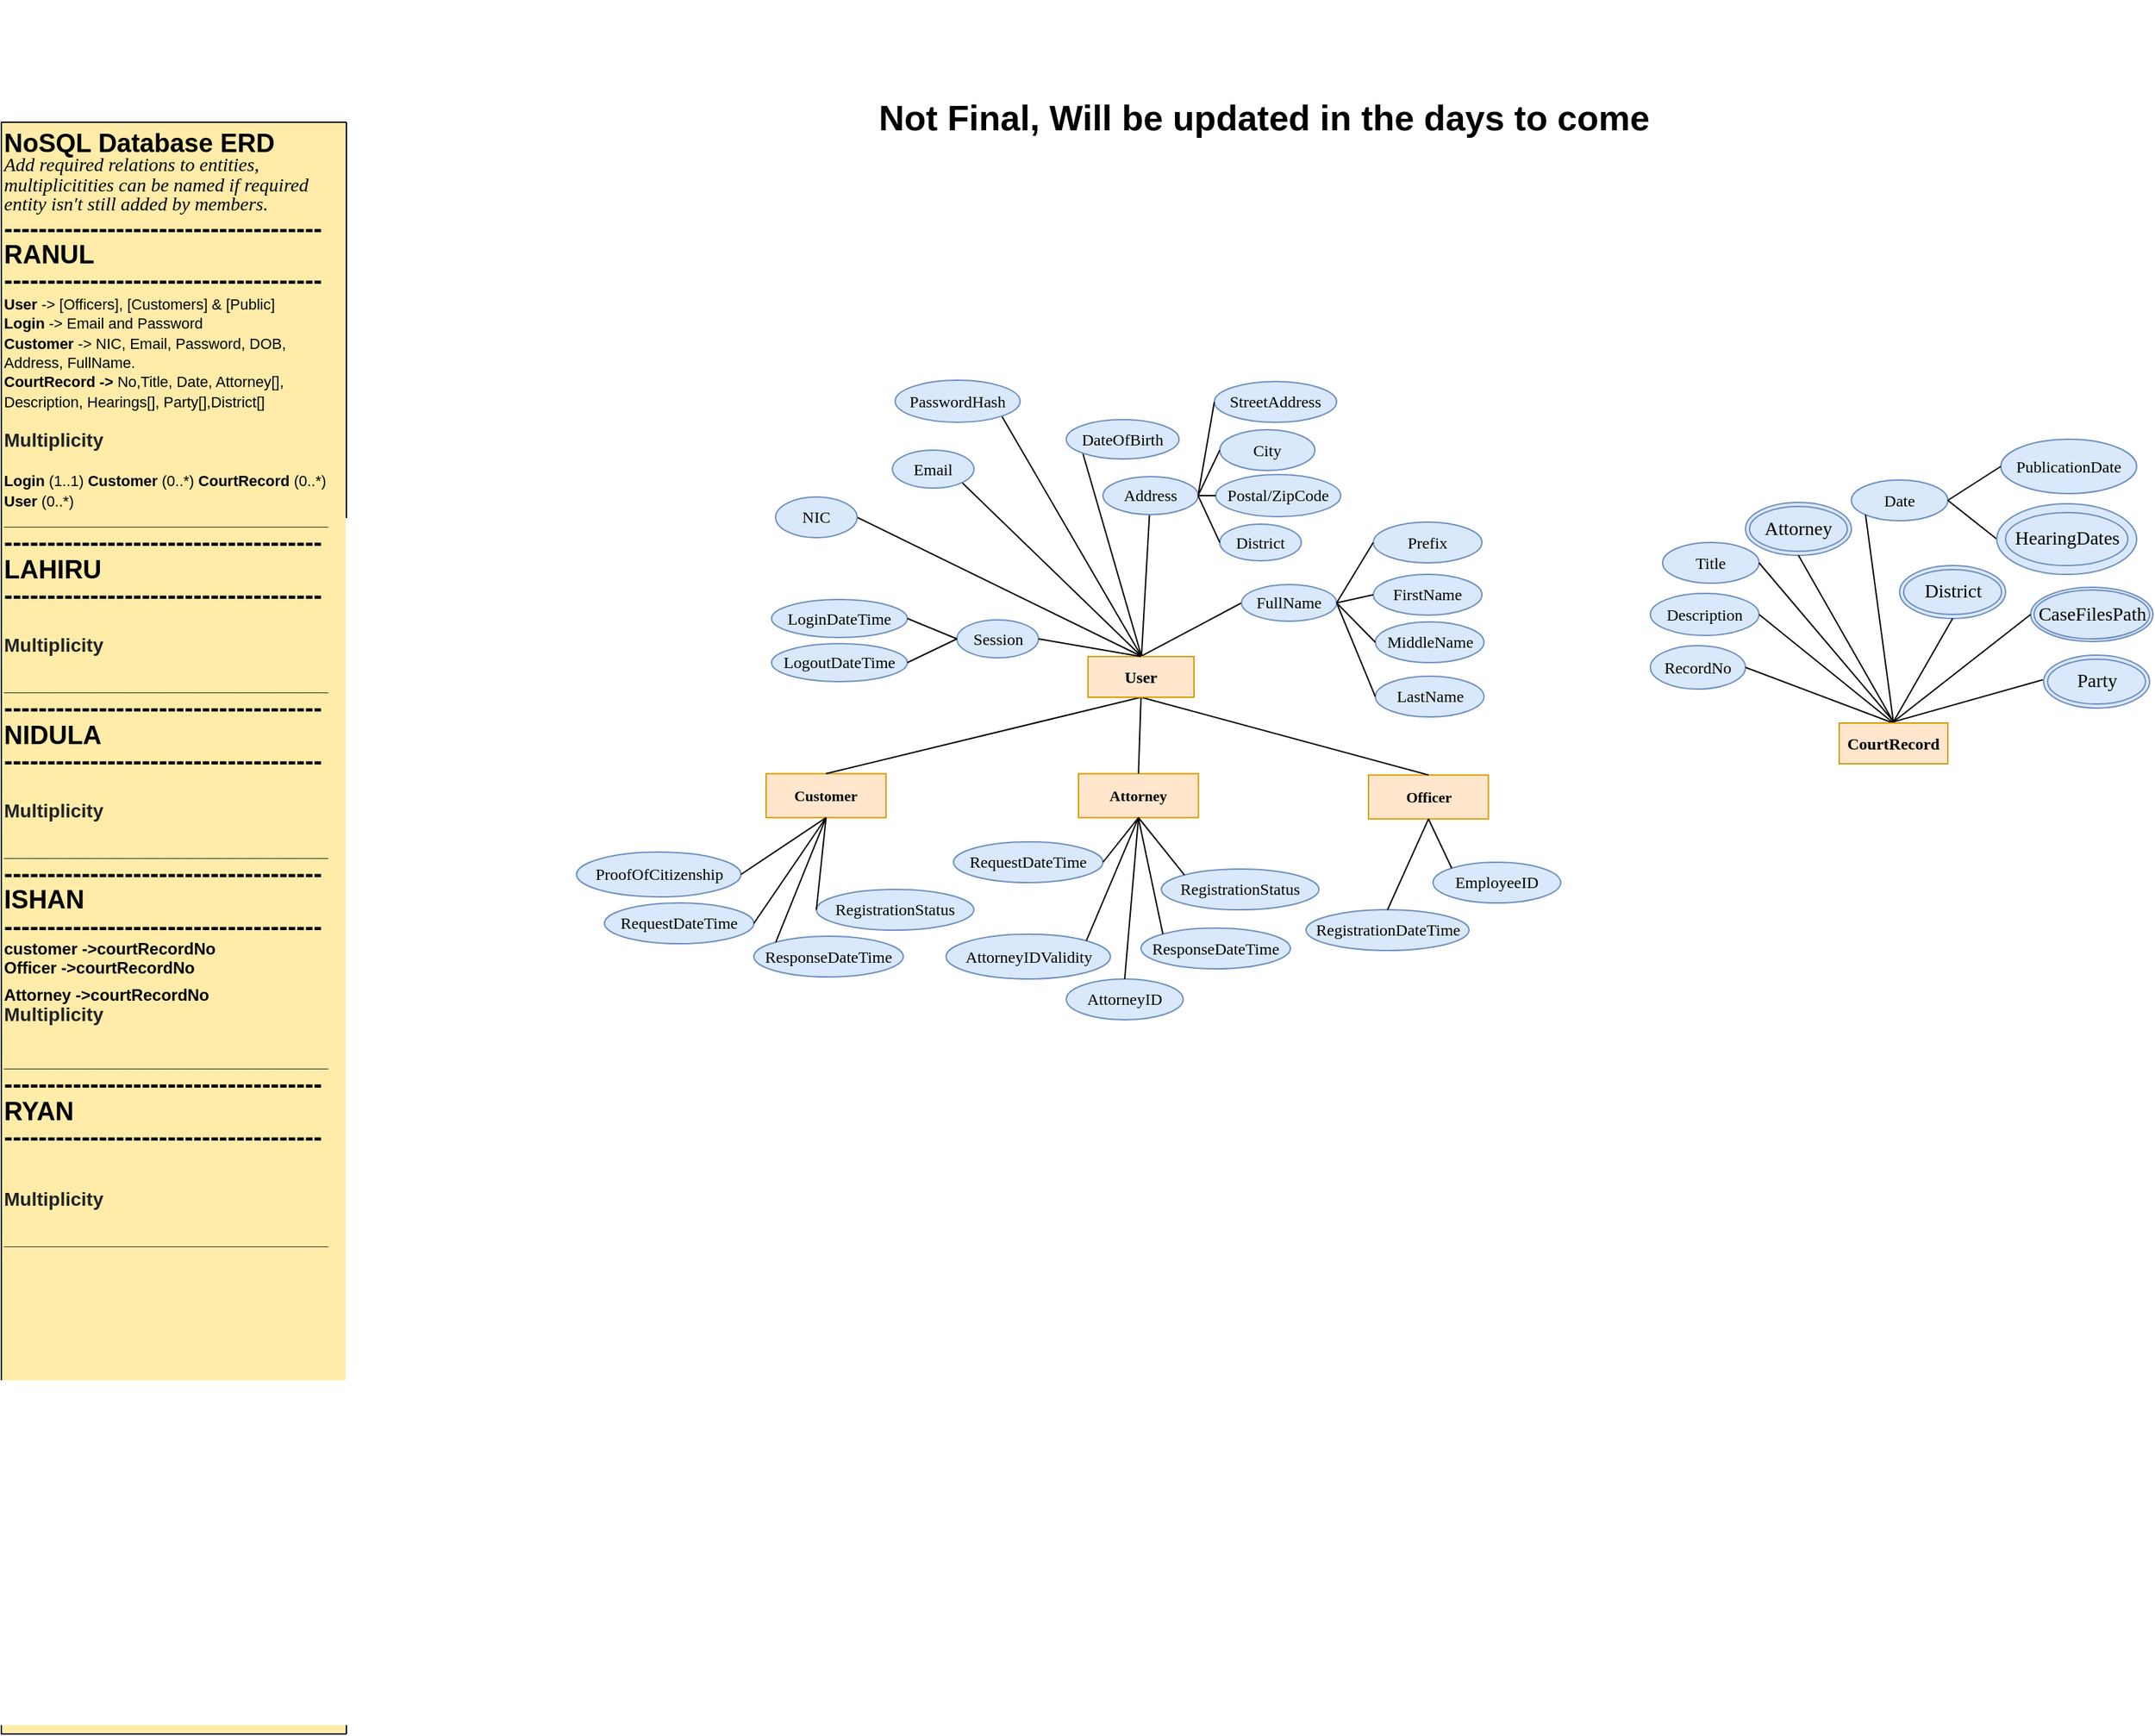 <mxfile version="12.2.2" type="device" pages="4"><diagram id="HJHEg8oLquDcqsiDuuEz" name="EERD"><mxGraphModel dx="2248" dy="2012" grid="1" gridSize="10" guides="1" tooltips="1" connect="1" arrows="1" fold="1" page="1" pageScale="1" pageWidth="827" pageHeight="1169" math="0" shadow="0"><root><mxCell id="0"/><mxCell id="1" parent="0"/><mxCell id="DpTTMHJqjYuLBx5g3oiC-1" style="vsdxID=1;fillColor=none;gradientColor=none;strokeColor=none;strokeWidth=0;spacingTop=-3;spacingBottom=-3;spacingLeft=-3;spacingRight=-3;labelBackgroundColor=none;rounded=0;html=1;whiteSpace=wrap;fontFamily=Times New Roman;" parent="1" vertex="1"><mxGeometry x="290.5" y="-90" width="152" height="38" as="geometry"/></mxCell><mxCell id="DpTTMHJqjYuLBx5g3oiC-2" style="vsdxID=2;fillColor=#ffffff;gradientColor=none;shape=stencil(nZBLDoAgDAVP0z3SIyjeg0SURgWD+Lu9EGL8xBW7N828Ji1gOWs5KeBs9s72aqPGa8AKOCejlSMfEqAALFvrVOfsYprEk4xmTKNd44Y99VhscHY8qU7iQOYhFixbvfhXzlZfYgj3hQG+54dReh2KEw==);strokeColor=#000000;strokeWidth=0;spacingTop=-3;spacingBottom=-3;spacingLeft=-3;spacingRight=-3;labelBackgroundColor=none;rounded=0;html=1;whiteSpace=wrap;fontFamily=Times New Roman;" parent="DpTTMHJqjYuLBx5g3oiC-1" vertex="1"><mxGeometry width="152" height="38" as="geometry"/></mxCell><mxCell id="DpTTMHJqjYuLBx5g3oiC-6" style="vsdxID=5;fillColor=#ffe6cc;strokeColor=#d79b00;spacingTop=-3;spacingBottom=-3;spacingLeft=-3;spacingRight=-3;labelBackgroundColor=none;rounded=0;html=1;whiteSpace=wrap;fontFamily=Times New Roman;" parent="1" vertex="1"><mxGeometry x="752.5" y="481" width="88" height="32" as="geometry"/></mxCell><mxCell id="DpTTMHJqjYuLBx5g3oiC-7" style="vsdxID=6;fillColor=#ffe6cc;shape=stencil(pZFNDsIgEIVPw7YZmJgeoNYLeAIiKBMRGoq/p5cyLtDEVXcz730vTB4Ch9npyQoFc07xbO9kshO4FUpRcDZRLpPAUeBwjMmeUrwGw/ukC6mgKtZwRi60Ap0Oe3pZ1qBD2W/Y4OQl3pYXHx+frWe77Rj0FBpQAnQgV9BV6v9HYAX9dUkZajvcG3nP5bb+b5tF4p/A8Q0=);strokeColor=#d79b00;spacingTop=-3;spacingBottom=-3;spacingLeft=-3;spacingRight=-3;labelBackgroundColor=none;rounded=1;html=1;whiteSpace=wrap;fontFamily=Times New Roman;" parent="DpTTMHJqjYuLBx5g3oiC-6" vertex="1"><mxGeometry width="88" height="32" as="geometry"/></mxCell><mxCell id="DpTTMHJqjYuLBx5g3oiC-8" value="&lt;p style=&quot;margin-left: 0 ; margin-right: 0 ; margin-top: 0px ; margin-bottom: 0px ; text-indent: 0 ; direction: ltr&quot;&gt;&lt;font style=&quot;font-size: 11px ; color: rgb(0 , 0 , 0) ; direction: ltr ; letter-spacing: 0px ; line-height: 100% ; opacity: 1&quot;&gt;Officer&lt;/font&gt;&lt;/p&gt;" style="text;vsdxID=5;fillColor=#ffe6cc;strokeColor=#d79b00;spacingTop=-3;spacingBottom=-3;spacingLeft=-3;spacingRight=-3;labelBackgroundColor=none;rounded=0;html=1;whiteSpace=wrap;verticalAlign=middle;align=center;;html=1;fontFamily=Times New Roman;fontStyle=1" parent="DpTTMHJqjYuLBx5g3oiC-6" vertex="1"><mxGeometry y="-0.24" width="88.27" height="32.39" as="geometry"/></mxCell><mxCell id="DpTTMHJqjYuLBx5g3oiC-9" style="vsdxID=7;fillColor=#ffe6cc;strokeColor=#d79b00;spacingTop=-3;spacingBottom=-3;spacingLeft=-3;spacingRight=-3;labelBackgroundColor=none;rounded=0;html=1;whiteSpace=wrap;fontFamily=Times New Roman;" parent="1" vertex="1"><mxGeometry x="539" y="480" width="88" height="32" as="geometry"/></mxCell><mxCell id="DpTTMHJqjYuLBx5g3oiC-10" style="vsdxID=8;fillColor=#ffe6cc;shape=stencil(pZFNDsIgEIVPw7YZmJgeoNYLeAIiKBMRGoq/p5cyLtDEVXcz730vTB4Ch9npyQoFc07xbO9kshO4FUpRcDZRLpPAUeBwjMmeUrwGw/ukC6mgKtZwRi60Ap0Oe3pZ1qBD2W/Y4OQl3pYXHx+frWe77Rj0FBpQAnQgV9BV6v9HYAX9dUkZajvcG3nP5bb+b5tF4p/A8Q0=);strokeColor=#d79b00;spacingTop=-3;spacingBottom=-3;spacingLeft=-3;spacingRight=-3;labelBackgroundColor=none;rounded=1;html=1;whiteSpace=wrap;fontFamily=Times New Roman;" parent="DpTTMHJqjYuLBx5g3oiC-9" vertex="1"><mxGeometry width="88" height="32" as="geometry"/></mxCell><mxCell id="DpTTMHJqjYuLBx5g3oiC-11" value="&lt;p style=&quot;margin-left: 0 ; margin-right: 0 ; margin-top: 0px ; margin-bottom: 0px ; text-indent: 0 ; direction: ltr&quot;&gt;&lt;span style=&quot;font-size: 11px&quot;&gt;Attorney&lt;/span&gt;&lt;/p&gt;" style="text;vsdxID=7;fillColor=#ffe6cc;strokeColor=#d79b00;spacingTop=-3;spacingBottom=-3;spacingLeft=-3;spacingRight=-3;labelBackgroundColor=none;rounded=0;html=1;whiteSpace=wrap;verticalAlign=middle;align=center;;html=1;fontFamily=Times New Roman;fontStyle=1" parent="DpTTMHJqjYuLBx5g3oiC-9" vertex="1"><mxGeometry y="-0.24" width="88.27" height="32.39" as="geometry"/></mxCell><mxCell id="DpTTMHJqjYuLBx5g3oiC-21" style="vsdxID=20;fillColor=none;gradientColor=none;strokeColor=none;spacingTop=-3;spacingBottom=-3;spacingLeft=-3;spacingRight=-3;labelBackgroundColor=none;rounded=0;html=1;whiteSpace=wrap;" parent="1" vertex="1"><mxGeometry x="-254" width="254" height="1187" as="geometry"/></mxCell><mxCell id="DpTTMHJqjYuLBx5g3oiC-22" style="vsdxID=21;fillColor=#ffeca9;gradientColor=none;shape=stencil(nZBLDsIwDERP4y1KYiEOUMoFOEFEDbEISZWG8jk9aQ1SQKy688y8kaUBbAZnewKjhpzimW7cZQe4BWM4OEqcywXYAjbHmOiU4jV0ontbSKNmhzrp6Ik2yqbDnp8knlqh3qwlkOYljtPH+zuX6FGrnYCeQwVqtRj96L/wYvQLLMe8iGzF3sugdf67YLFkfWxf);strokeColor=#000000;spacingTop=-3;spacingBottom=-3;spacingLeft=-3;spacingRight=-3;labelBackgroundColor=none;rounded=1;html=1;whiteSpace=wrap;" parent="DpTTMHJqjYuLBx5g3oiC-21" vertex="1"><mxGeometry width="254" height="1187" as="geometry"/></mxCell><mxCell id="DpTTMHJqjYuLBx5g3oiC-23" value="&lt;p style=&quot;align:left;margin-left:0;margin-right:0;margin-top:0px;margin-bottom:0px;text-indent:0;valign:top;direction:ltr;&quot;&gt;&lt;font style=&quot;font-size:19px;font-family:Arial;color:#000000;direction:ltr;letter-spacing:0px;line-height:100%;opacity:1&quot;&gt;&lt;b&gt;NoSQL Database ERD&lt;br/&gt;&lt;/b&gt;&lt;/font&gt;&lt;font style=&quot;font-size:14px;font-family:Calibri;color:#000000;direction:ltr;letter-spacing:0px;line-height:100%;opacity:1&quot;&gt;&lt;i&gt;Add required relations to entities, multiplicitities can be named if required entity isn&amp;prime;t still added by members.&lt;/i&gt;&lt;/font&gt;&lt;font style=&quot;font-size:14px;font-family:Calibri;color:#000000;direction:ltr;letter-spacing:0px;line-height:100%;opacity:1&quot;&gt;&lt;b&gt;&lt;br/&gt;&lt;/b&gt;&lt;/font&gt;&lt;/p&gt;&lt;p style=&quot;align:left;margin-left:0;margin-right:0;margin-top:0px;margin-bottom:0px;text-indent:0;valign:top;direction:ltr;&quot;&gt;&lt;font style=&quot;font-size:19px;font-family:Arial;color:#000000;direction:ltr;letter-spacing:0px;line-height:100%;opacity:1&quot;&gt;&lt;b&gt;-------------------------------------&lt;br/&gt;&#9;&#9;&#9;&#9;RANUL&lt;br/&gt;-------------------------------------&lt;br/&gt;&lt;/b&gt;&lt;/font&gt;&lt;font style=&quot;font-size:11px;font-family:Arial;color:#000000;direction:ltr;letter-spacing:0px;line-height:100%;opacity:1&quot;&gt;&lt;b&gt;User&lt;/b&gt;&lt;/font&gt;&lt;font style=&quot;font-size:11px;font-family:Arial;color:#000000;direction:ltr;letter-spacing:0px;line-height:100%;opacity:1&quot;&gt; -&amp;gt; [Officers], [Customers] &amp;amp; [Public]&lt;br/&gt;&lt;/font&gt;&lt;font style=&quot;font-size:11px;font-family:Arial;color:#000000;direction:ltr;letter-spacing:0px;line-height:100%;opacity:1&quot;&gt;&lt;b&gt;Login&lt;/b&gt;&lt;/font&gt;&lt;font style=&quot;font-size:11px;font-family:Arial;color:#000000;direction:ltr;letter-spacing:0px;line-height:100%;opacity:1&quot;&gt; -&amp;gt; Email and Password&lt;br/&gt;&lt;/font&gt;&lt;font style=&quot;font-size:11px;font-family:Arial;color:#000000;direction:ltr;letter-spacing:0px;line-height:100%;opacity:1&quot;&gt;&lt;b&gt;Customer&lt;/b&gt;&lt;/font&gt;&lt;font style=&quot;font-size:11px;font-family:Arial;color:#000000;direction:ltr;letter-spacing:0px;line-height:100%;opacity:1&quot;&gt; -&amp;gt;  NIC, Email, Password, DOB, Address, FullName.&lt;br/&gt;&lt;/font&gt;&lt;font style=&quot;font-size:11px;font-family:Arial;color:#000000;direction:ltr;letter-spacing:0px;line-height:100%;opacity:1&quot;&gt;&lt;b&gt;CourtRecord -&amp;gt; &lt;/b&gt;&lt;/font&gt;&lt;font style=&quot;font-size:11px;font-family:Arial;color:#000000;direction:ltr;letter-spacing:0px;line-height:100%;opacity:1&quot;&gt;No,Title, Date, Attorney[], Description, Hearings[], Party[],District[]&lt;br/&gt;&lt;br/&gt;&lt;/font&gt;&lt;font style=&quot;font-size:14px;font-family:Arial;color:#222222;direction:ltr;letter-spacing:0px;line-height:100%;opacity:1&quot;&gt;&lt;b&gt;Multiplicity&lt;/b&gt;&lt;/font&gt;&lt;font style=&quot;font-size:11px;font-family:Arial;color:#000000;direction:ltr;letter-spacing:0px;line-height:100%;opacity:1&quot;&gt;&lt;br/&gt;&lt;br/&gt;&lt;/font&gt;&lt;font style=&quot;font-size:11px;font-family:Arial;color:#000000;direction:ltr;letter-spacing:0px;line-height:100%;opacity:1&quot;&gt;&lt;b&gt;Login&lt;/b&gt;&lt;/font&gt;&lt;font style=&quot;font-size:11px;font-family:Arial;color:#000000;direction:ltr;letter-spacing:0px;line-height:100%;opacity:1&quot;&gt; (1..1) &lt;/font&gt;&lt;font style=&quot;font-size:11px;font-family:Arial;color:#000000;direction:ltr;letter-spacing:0px;line-height:100%;opacity:1&quot;&gt;&lt;b&gt;Customer&lt;/b&gt;&lt;/font&gt;&lt;font style=&quot;font-size:11px;font-family:Arial;color:#000000;direction:ltr;letter-spacing:0px;line-height:100%;opacity:1&quot;&gt; (0..*) &lt;/font&gt;&lt;font style=&quot;font-size:11px;font-family:Arial;color:#000000;direction:ltr;letter-spacing:0px;line-height:100%;opacity:1&quot;&gt;&lt;b&gt;CourtRecord&lt;/b&gt;&lt;/font&gt;&lt;font style=&quot;font-size:11px;font-family:Arial;color:#000000;direction:ltr;letter-spacing:0px;line-height:100%;opacity:1&quot;&gt; (0..*)&lt;br/&gt;&lt;/font&gt;&lt;font style=&quot;font-size:11px;font-family:Arial;color:#000000;direction:ltr;letter-spacing:0px;line-height:100%;opacity:1&quot;&gt;&lt;b&gt;User&lt;/b&gt;&lt;/font&gt;&lt;font style=&quot;font-size:11px;font-family:Arial;color:#000000;direction:ltr;letter-spacing:0px;line-height:100%;opacity:1&quot;&gt; (0..*)&lt;/font&gt;&lt;font style=&quot;font-size:11px;font-family:Arial;color:#000000;direction:ltr;letter-spacing:0px;line-height:100%;opacity:1&quot;&gt;&lt;b&gt;&lt;br/&gt;_______________________________________&lt;br/&gt;&lt;/b&gt;&lt;/font&gt;&lt;font style=&quot;font-size:19px;font-family:Arial;color:#000000;direction:ltr;letter-spacing:0px;line-height:100%;opacity:1&quot;&gt;&lt;b&gt;-------------------------------------&lt;br/&gt;&#9;&#9;&#9;&#9;LAHIRU&lt;br/&gt;-------------------------------------&lt;br/&gt;&lt;br/&gt;&lt;/b&gt;&lt;/font&gt;&lt;font style=&quot;font-size:14px;font-family:Arial;color:#222222;direction:ltr;letter-spacing:0px;line-height:100%;opacity:1&quot;&gt;&lt;b&gt;Multiplicity&lt;/b&gt;&lt;/font&gt;&lt;font style=&quot;font-size:11px;font-family:Arial;color:#000000;direction:ltr;letter-spacing:0px;line-height:100%;opacity:1&quot;&gt;&lt;br/&gt;&lt;/font&gt;&lt;font style=&quot;font-size:11px;font-family:Arial;color:#000000;direction:ltr;letter-spacing:0px;line-height:100%;opacity:1&quot;&gt;&lt;b&gt;&lt;br/&gt;_______________________________________&lt;br/&gt;&lt;/b&gt;&lt;/font&gt;&lt;font style=&quot;font-size:19px;font-family:Arial;color:#000000;direction:ltr;letter-spacing:0px;line-height:100%;opacity:1&quot;&gt;&lt;b&gt;-------------------------------------&lt;br/&gt;&#9;&#9;&#9;&#9;NIDULA&lt;br/&gt;-------------------------------------&lt;br/&gt;&lt;br/&gt;&lt;/b&gt;&lt;/font&gt;&lt;font style=&quot;font-size:14px;font-family:Arial;color:#222222;direction:ltr;letter-spacing:0px;line-height:100%;opacity:1&quot;&gt;&lt;b&gt;Multiplicity&lt;/b&gt;&lt;/font&gt;&lt;font style=&quot;font-size:11px;font-family:Arial;color:#000000;direction:ltr;letter-spacing:0px;line-height:100%;opacity:1&quot;&gt;&lt;br/&gt;&lt;/font&gt;&lt;font style=&quot;font-size:11px;font-family:Arial;color:#000000;direction:ltr;letter-spacing:0px;line-height:100%;opacity:1&quot;&gt;&lt;b&gt;&lt;br/&gt;_______________________________________&lt;br/&gt;&lt;/b&gt;&lt;/font&gt;&lt;font style=&quot;font-size:19px;font-family:Arial;color:#000000;direction:ltr;letter-spacing:0px;line-height:100%;opacity:1&quot;&gt;&lt;b&gt;-------------------------------------&lt;br/&gt;&#9;&#9;&#9;&#9;ISHAN&lt;br/&gt;-------------------------------------&lt;br/&gt;&lt;/b&gt;&lt;/font&gt;&lt;font style=&quot;font-size:12px;font-family:Arial;color:#000000;direction:ltr;letter-spacing:0px;line-height:100%;opacity:1&quot;&gt;&lt;b&gt;customer -&amp;gt;courtRecordNo&lt;br/&gt;&lt;/b&gt;&lt;/font&gt;&lt;/p&gt;&lt;p style=&quot;align:left;margin-left:0;margin-right:0;margin-top:0px;margin-bottom:0px;text-indent:0;valign:top;direction:ltr;&quot;&gt;&lt;font style=&quot;font-size:12px;font-family:Arial;color:#000000;direction:ltr;letter-spacing:0px;line-height:100%;opacity:1&quot;&gt;&lt;b&gt;Officer -&amp;gt;courtRecordNo&lt;br/&gt;&lt;/b&gt;&lt;/font&gt;&lt;/p&gt;&lt;p style=&quot;align:left;margin-left:0;margin-right:0;margin-top:0px;margin-bottom:0px;text-indent:0;valign:top;direction:ltr;&quot;&gt;&lt;font style=&quot;font-size:12px;font-family:Arial;color:#000000;direction:ltr;letter-spacing:0px;line-height:100%;opacity:1&quot;&gt;&lt;b&gt;Attorney -&amp;gt;courtRecordNo&lt;/b&gt;&lt;/font&gt;&lt;font style=&quot;font-size:19px;font-family:Arial;color:#000000;direction:ltr;letter-spacing:0px;line-height:100%;opacity:1&quot;&gt;&lt;b&gt;&lt;br/&gt;&lt;/b&gt;&lt;/font&gt;&lt;font style=&quot;font-size:14px;font-family:Arial;color:#222222;direction:ltr;letter-spacing:0px;line-height:100%;opacity:1&quot;&gt;&lt;b&gt;Multiplicity&lt;/b&gt;&lt;/font&gt;&lt;font style=&quot;font-size:11px;font-family:Arial;color:#000000;direction:ltr;letter-spacing:0px;line-height:100%;opacity:1&quot;&gt;&lt;br/&gt;&lt;/font&gt;&lt;font style=&quot;font-size:11px;font-family:Arial;color:#000000;direction:ltr;letter-spacing:0px;line-height:100%;opacity:1&quot;&gt;&lt;b&gt;&lt;br/&gt;_______________________________________&lt;/b&gt;&lt;/font&gt;&lt;font style=&quot;font-size:19px;font-family:Arial;color:#000000;direction:ltr;letter-spacing:0px;line-height:100%;opacity:1&quot;&gt;&lt;br/&gt;&lt;/font&gt;&lt;font style=&quot;font-size:19px;font-family:Arial;color:#000000;direction:ltr;letter-spacing:0px;line-height:100%;opacity:1&quot;&gt;&lt;b&gt;-------------------------------------&lt;br/&gt;&#9;&#9;&#9;&#9;RYAN&lt;br/&gt;-------------------------------------&lt;br/&gt;&lt;/b&gt;&lt;/font&gt;&lt;font style=&quot;font-size:11px;font-family:Arial;color:#000000;direction:ltr;letter-spacing:0px;line-height:100%;opacity:1&quot;&gt;&lt;b&gt;&lt;br/&gt;&lt;br/&gt;&lt;/b&gt;&lt;/font&gt;&lt;font style=&quot;font-size:14px;font-family:Arial;color:#222222;direction:ltr;letter-spacing:0px;line-height:100%;opacity:1&quot;&gt;&lt;b&gt;Multiplicity&lt;/b&gt;&lt;/font&gt;&lt;font style=&quot;font-size:11px;font-family:Arial;color:#000000;direction:ltr;letter-spacing:0px;line-height:100%;opacity:1&quot;&gt;&lt;br/&gt;&lt;br/&gt;&lt;/font&gt;&lt;font style=&quot;font-size:11px;font-family:Arial;color:#000000;direction:ltr;letter-spacing:0px;line-height:100%;opacity:1&quot;&gt;&lt;b&gt;_______________________________________&lt;/b&gt;&lt;/font&gt;&lt;/p&gt;" style="text;vsdxID=20;fillColor=none;gradientColor=none;strokeColor=none;spacingTop=-3;spacingBottom=-3;spacingLeft=-3;spacingRight=-3;labelBackgroundColor=none;rounded=0;html=1;whiteSpace=wrap;verticalAlign=top;align=left;;html=1;" parent="DpTTMHJqjYuLBx5g3oiC-21" vertex="1"><mxGeometry x="3.17" y="2.47" width="247.65" height="1181.74" as="geometry"/></mxCell><mxCell id="DpTTMHJqjYuLBx5g3oiC-93" style="vsdxID=37;edgeStyle=none;startArrow=none;endArrow=none;startSize=5;endSize=5;strokeColor=#000000;spacingTop=-3;spacingBottom=-3;spacingLeft=-3;spacingRight=-3;verticalAlign=middle;html=1;labelBackgroundColor=none;rounded=0;entryX=0.5;entryY=0;entryDx=0;entryDy=0;fontFamily=Times New Roman;" parent="1" source="NX7lk8FzmFfuUPCSOJKi-5" edge="1"><mxGeometry relative="1" as="geometry"><mxPoint x="-52" y="13" as="offset"/><Array as="points"/><mxPoint x="656.956" y="313.681" as="sourcePoint"/><mxPoint x="585.358" y="393.38" as="targetPoint"/></mxGeometry></mxCell><mxCell id="DpTTMHJqjYuLBx5g3oiC-94" style="vsdxID=36;edgeStyle=none;startArrow=none;endArrow=none;startSize=5;endSize=5;strokeColor=#000000;spacingTop=-3;spacingBottom=-3;spacingLeft=-3;spacingRight=-3;verticalAlign=middle;html=1;labelBackgroundColor=none;rounded=0;exitX=0;exitY=0.5;exitDx=0;exitDy=0;entryX=0.492;entryY=0.004;entryDx=0;entryDy=0;entryPerimeter=0;fontFamily=Times New Roman;" parent="1" source="NX7lk8FzmFfuUPCSOJKi-16" edge="1"><mxGeometry relative="1" as="geometry"><mxPoint x="-91" y="1" as="offset"/><Array as="points"/><mxPoint x="677" y="360.461" as="sourcePoint"/><mxPoint x="584.792" y="393.494" as="targetPoint"/></mxGeometry></mxCell><mxCell id="DpTTMHJqjYuLBx5g3oiC-95" style="vsdxID=31;edgeStyle=none;startArrow=none;endArrow=none;startSize=5;endSize=5;strokeColor=#000000;spacingTop=-3;spacingBottom=-3;spacingLeft=-3;spacingRight=-3;verticalAlign=middle;html=1;labelBackgroundColor=none;rounded=0;exitX=1;exitY=0.5;exitDx=0;exitDy=0;entryX=0.5;entryY=0;entryDx=0;entryDy=0;fontFamily=Times New Roman;" parent="1" source="4tBdYEmLNACcBBBZutcc-5" edge="1"><mxGeometry relative="1" as="geometry"><mxPoint x="-17" y="14" as="offset"/><Array as="points"/><mxPoint x="449.944" y="320.343" as="sourcePoint"/><mxPoint x="585.358" y="393.38" as="targetPoint"/></mxGeometry></mxCell><mxCell id="DpTTMHJqjYuLBx5g3oiC-96" style="vsdxID=30;edgeStyle=none;startArrow=none;endArrow=none;startSize=5;endSize=5;strokeColor=#000000;spacingTop=-3;spacingBottom=-3;spacingLeft=-3;spacingRight=-3;verticalAlign=middle;html=1;labelBackgroundColor=none;rounded=0;entryX=0.5;entryY=0;entryDx=0;entryDy=0;exitX=1;exitY=1;exitDx=0;exitDy=0;fontFamily=Times New Roman;" parent="1" source="4tBdYEmLNACcBBBZutcc-6" edge="1"><mxGeometry relative="1" as="geometry"><mxPoint x="-32" y="7" as="offset"/><Array as="points"/><mxPoint x="440.48" y="298.676" as="sourcePoint"/><mxPoint x="585.358" y="393.38" as="targetPoint"/></mxGeometry></mxCell><mxCell id="DpTTMHJqjYuLBx5g3oiC-97" style="vsdxID=25;edgeStyle=none;startArrow=none;endArrow=none;startSize=5;endSize=5;strokeColor=#000000;spacingTop=-3;spacingBottom=-3;spacingLeft=-3;spacingRight=-3;verticalAlign=middle;html=1;labelBackgroundColor=none;rounded=0;exitX=1;exitY=1;exitDx=0;exitDy=0;entryX=0.5;entryY=0;entryDx=0;entryDy=0;fontFamily=Times New Roman;" parent="1" source="4tBdYEmLNACcBBBZutcc-10" edge="1"><mxGeometry relative="1" as="geometry"><mxPoint x="2" as="offset"/><Array as="points"/><mxPoint x="516.308" y="283.5" as="sourcePoint"/><mxPoint x="585.358" y="393.38" as="targetPoint"/></mxGeometry></mxCell><mxCell id="DpTTMHJqjYuLBx5g3oiC-98" style="vsdxID=24;edgeStyle=none;startArrow=none;endArrow=none;startSize=5;endSize=5;strokeColor=#000000;spacingTop=-3;spacingBottom=-3;spacingLeft=-3;spacingRight=-3;verticalAlign=middle;html=1;labelBackgroundColor=none;rounded=0;exitX=0;exitY=1;exitDx=0;exitDy=0;entryX=0.5;entryY=0;entryDx=0;entryDy=0;fontFamily=Times New Roman;" parent="1" source="4tBdYEmLNACcBBBZutcc-9" edge="1"><mxGeometry relative="1" as="geometry"><mxPoint x="-3" as="offset"/><Array as="points"/><mxPoint x="540.688" y="253.676" as="sourcePoint"/><mxPoint x="585.358" y="393.38" as="targetPoint"/></mxGeometry></mxCell><mxCell id="NX7lk8FzmFfuUPCSOJKi-3" value="StreetAddress" style="ellipse;whiteSpace=wrap;html=1;fontFamily=Times New Roman;fillColor=#dae8fc;strokeColor=#6c8ebf;" parent="1" vertex="1"><mxGeometry x="639" y="191" width="90" height="30" as="geometry"/></mxCell><mxCell id="NX7lk8FzmFfuUPCSOJKi-4" value="" style="endArrow=none;html=1;entryX=0;entryY=0.5;entryDx=0;entryDy=0;exitX=1;exitY=0.5;exitDx=0;exitDy=0;fontFamily=Times New Roman;fillColor=#dae8fc;strokeColor=#000000;" parent="1" source="NX7lk8FzmFfuUPCSOJKi-5" target="NX7lk8FzmFfuUPCSOJKi-3" edge="1"><mxGeometry width="50" height="50" relative="1" as="geometry"><mxPoint x="675.912" y="307.337" as="sourcePoint"/><mxPoint x="788" y="322" as="targetPoint"/></mxGeometry></mxCell><mxCell id="NX7lk8FzmFfuUPCSOJKi-5" value="Address" style="ellipse;whiteSpace=wrap;html=1;fontFamily=Times New Roman;fillColor=#dae8fc;strokeColor=#6c8ebf;" parent="1" vertex="1"><mxGeometry x="557" y="261" width="70" height="28" as="geometry"/></mxCell><mxCell id="NX7lk8FzmFfuUPCSOJKi-6" value="City" style="ellipse;whiteSpace=wrap;html=1;fontFamily=Times New Roman;fillColor=#dae8fc;strokeColor=#6c8ebf;" parent="1" vertex="1"><mxGeometry x="643" y="226.5" width="70" height="30" as="geometry"/></mxCell><mxCell id="NX7lk8FzmFfuUPCSOJKi-7" value="Postal/ZipCode" style="ellipse;whiteSpace=wrap;html=1;fontFamily=Times New Roman;fillColor=#dae8fc;strokeColor=#6c8ebf;" parent="1" vertex="1"><mxGeometry x="640" y="259.5" width="92" height="31" as="geometry"/></mxCell><mxCell id="NX7lk8FzmFfuUPCSOJKi-8" value="" style="endArrow=none;html=1;entryX=1;entryY=0.5;entryDx=0;entryDy=0;exitX=0;exitY=0.5;exitDx=0;exitDy=0;fontFamily=Times New Roman;fillColor=#dae8fc;strokeColor=#000000;" parent="1" source="NX7lk8FzmFfuUPCSOJKi-6" target="NX7lk8FzmFfuUPCSOJKi-5" edge="1"><mxGeometry width="50" height="50" relative="1" as="geometry"><mxPoint x="658" y="382" as="sourcePoint"/><mxPoint x="708" y="332" as="targetPoint"/></mxGeometry></mxCell><mxCell id="NX7lk8FzmFfuUPCSOJKi-9" value="" style="endArrow=none;html=1;entryX=1;entryY=0.5;entryDx=0;entryDy=0;exitX=0;exitY=0.5;exitDx=0;exitDy=0;fontFamily=Times New Roman;fillColor=#dae8fc;strokeColor=#000000;" parent="1" source="NX7lk8FzmFfuUPCSOJKi-7" target="NX7lk8FzmFfuUPCSOJKi-5" edge="1"><mxGeometry width="50" height="50" relative="1" as="geometry"><mxPoint x="648" y="392" as="sourcePoint"/><mxPoint x="698" y="342" as="targetPoint"/></mxGeometry></mxCell><mxCell id="NX7lk8FzmFfuUPCSOJKi-10" value="FirstName" style="ellipse;whiteSpace=wrap;html=1;fontFamily=Times New Roman;fillColor=#dae8fc;strokeColor=#6c8ebf;" parent="1" vertex="1"><mxGeometry x="756" y="333" width="80" height="30" as="geometry"/></mxCell><mxCell id="NX7lk8FzmFfuUPCSOJKi-11" value="MiddleName" style="ellipse;whiteSpace=wrap;html=1;fontFamily=Times New Roman;fillColor=#dae8fc;strokeColor=#6c8ebf;" parent="1" vertex="1"><mxGeometry x="757.5" y="368" width="80" height="30" as="geometry"/></mxCell><mxCell id="NX7lk8FzmFfuUPCSOJKi-14" value="LastName" style="ellipse;whiteSpace=wrap;html=1;fontFamily=Times New Roman;fillColor=#dae8fc;strokeColor=#6c8ebf;" parent="1" vertex="1"><mxGeometry x="757.5" y="408" width="80" height="30" as="geometry"/></mxCell><mxCell id="NX7lk8FzmFfuUPCSOJKi-15" value="" style="endArrow=none;html=1;entryX=1;entryY=0.5;entryDx=0;entryDy=0;exitX=0;exitY=0.5;exitDx=0;exitDy=0;fontFamily=Times New Roman;fillColor=#dae8fc;strokeColor=#000000;" parent="1" source="NX7lk8FzmFfuUPCSOJKi-14" target="NX7lk8FzmFfuUPCSOJKi-16" edge="1"><mxGeometry width="50" height="50" relative="1" as="geometry"><mxPoint x="728.5" y="435.5" as="sourcePoint"/><mxPoint x="742.908" y="365.514" as="targetPoint"/></mxGeometry></mxCell><mxCell id="NX7lk8FzmFfuUPCSOJKi-16" value="FullName" style="ellipse;whiteSpace=wrap;html=1;fontFamily=Times New Roman;fillColor=#dae8fc;strokeColor=#6c8ebf;" parent="1" vertex="1"><mxGeometry x="659" y="340.5" width="70" height="27" as="geometry"/></mxCell><mxCell id="NX7lk8FzmFfuUPCSOJKi-17" value="" style="endArrow=none;html=1;entryX=1;entryY=0.5;entryDx=0;entryDy=0;exitX=0;exitY=0.5;exitDx=0;exitDy=0;fontFamily=Times New Roman;fillColor=#dae8fc;strokeColor=#000000;" parent="1" source="NX7lk8FzmFfuUPCSOJKi-11" target="NX7lk8FzmFfuUPCSOJKi-16" edge="1"><mxGeometry width="50" height="50" relative="1" as="geometry"><mxPoint x="698.5" y="445.5" as="sourcePoint"/><mxPoint x="748.5" y="395.5" as="targetPoint"/></mxGeometry></mxCell><mxCell id="NX7lk8FzmFfuUPCSOJKi-18" value="" style="endArrow=none;html=1;entryX=1;entryY=0.5;entryDx=0;entryDy=0;exitX=0;exitY=0.5;exitDx=0;exitDy=0;fontFamily=Times New Roman;fillColor=#dae8fc;strokeColor=#000000;" parent="1" source="NX7lk8FzmFfuUPCSOJKi-10" target="NX7lk8FzmFfuUPCSOJKi-16" edge="1"><mxGeometry width="50" height="50" relative="1" as="geometry"><mxPoint x="708.5" y="445.5" as="sourcePoint"/><mxPoint x="758.5" y="395.5" as="targetPoint"/></mxGeometry></mxCell><mxCell id="NuYS02qho3Ymvl5zaliw-1" style="vsdxID=5;fillColor=#ffe6cc;strokeColor=#d79b00;spacingTop=-3;spacingBottom=-3;spacingLeft=-3;spacingRight=-3;labelBackgroundColor=none;rounded=0;html=1;whiteSpace=wrap;fontFamily=Times New Roman;" parent="1" vertex="1"><mxGeometry x="309" y="480" width="88" height="32" as="geometry"/></mxCell><mxCell id="NuYS02qho3Ymvl5zaliw-2" style="vsdxID=6;fillColor=#ffe6cc;shape=stencil(pZFNDsIgEIVPw7YZmJgeoNYLeAIiKBMRGoq/p5cyLtDEVXcz730vTB4Ch9npyQoFc07xbO9kshO4FUpRcDZRLpPAUeBwjMmeUrwGw/ukC6mgKtZwRi60Ap0Oe3pZ1qBD2W/Y4OQl3pYXHx+frWe77Rj0FBpQAnQgV9BV6v9HYAX9dUkZajvcG3nP5bb+b5tF4p/A8Q0=);strokeColor=#d79b00;spacingTop=-3;spacingBottom=-3;spacingLeft=-3;spacingRight=-3;labelBackgroundColor=none;rounded=1;html=1;whiteSpace=wrap;fontFamily=Times New Roman;" parent="NuYS02qho3Ymvl5zaliw-1" vertex="1"><mxGeometry width="88" height="32" as="geometry"/></mxCell><mxCell id="NuYS02qho3Ymvl5zaliw-3" value="&lt;p style=&quot;margin-left: 0 ; margin-right: 0 ; margin-top: 0px ; margin-bottom: 0px ; text-indent: 0 ; direction: ltr&quot;&gt;&lt;span style=&quot;font-size: 11px&quot;&gt;Customer&lt;/span&gt;&lt;/p&gt;" style="text;vsdxID=5;fillColor=#ffe6cc;strokeColor=#d79b00;spacingTop=-3;spacingBottom=-3;spacingLeft=-3;spacingRight=-3;labelBackgroundColor=none;rounded=0;html=1;whiteSpace=wrap;verticalAlign=middle;align=center;;html=1;fontFamily=Times New Roman;fontStyle=1" parent="NuYS02qho3Ymvl5zaliw-1" vertex="1"><mxGeometry y="-0.24" width="88.27" height="32.39" as="geometry"/></mxCell><mxCell id="NuYS02qho3Ymvl5zaliw-4" value="" style="endArrow=none;html=1;entryX=0.5;entryY=1;entryDx=0;entryDy=0;exitX=0.5;exitY=0;exitDx=0;exitDy=0;fontFamily=Times New Roman;" parent="1" source="DpTTMHJqjYuLBx5g3oiC-11" target="4tBdYEmLNACcBBBZutcc-11" edge="1"><mxGeometry width="50" height="50" relative="1" as="geometry"><mxPoint x="520" y="493.5" as="sourcePoint"/><mxPoint x="585.358" y="421.96" as="targetPoint"/></mxGeometry></mxCell><mxCell id="NuYS02qho3Ymvl5zaliw-5" value="" style="endArrow=none;html=1;exitX=0.5;exitY=0;exitDx=0;exitDy=0;fontFamily=Times New Roman;entryX=0.5;entryY=1;entryDx=0;entryDy=0;" parent="1" source="NuYS02qho3Ymvl5zaliw-3" target="4tBdYEmLNACcBBBZutcc-11" edge="1"><mxGeometry width="50" height="50" relative="1" as="geometry"><mxPoint x="420" y="493.5" as="sourcePoint"/><mxPoint x="513" y="453.5" as="targetPoint"/></mxGeometry></mxCell><mxCell id="NuYS02qho3Ymvl5zaliw-6" value="" style="endArrow=none;html=1;entryX=0.5;entryY=1;entryDx=0;entryDy=0;exitX=0.5;exitY=0;exitDx=0;exitDy=0;fontFamily=Times New Roman;" parent="1" source="DpTTMHJqjYuLBx5g3oiC-8" target="4tBdYEmLNACcBBBZutcc-11" edge="1"><mxGeometry width="50" height="50" relative="1" as="geometry"><mxPoint x="430" y="463.5" as="sourcePoint"/><mxPoint x="585.358" y="421.96" as="targetPoint"/></mxGeometry></mxCell><mxCell id="NuYS02qho3Ymvl5zaliw-7" value="RegistrationStatus" style="ellipse;whiteSpace=wrap;html=1;fontFamily=Times New Roman;fillColor=#dae8fc;strokeColor=#6c8ebf;" parent="1" vertex="1"><mxGeometry x="346" y="565" width="116" height="30" as="geometry"/></mxCell><mxCell id="NuYS02qho3Ymvl5zaliw-8" value="" style="endArrow=none;html=1;entryX=0.5;entryY=1;entryDx=0;entryDy=0;fontFamily=Times New Roman;exitX=0;exitY=0.5;exitDx=0;exitDy=0;" parent="1" source="NuYS02qho3Ymvl5zaliw-7" target="NuYS02qho3Ymvl5zaliw-3" edge="1"><mxGeometry width="50" height="50" relative="1" as="geometry"><mxPoint x="229" y="560" as="sourcePoint"/><mxPoint x="279" y="510" as="targetPoint"/></mxGeometry></mxCell><mxCell id="NuYS02qho3Ymvl5zaliw-14" value="Description" style="ellipse;whiteSpace=wrap;html=1;fontFamily=Times New Roman;fillColor=#dae8fc;strokeColor=#6c8ebf;" parent="1" vertex="1"><mxGeometry x="960" y="347" width="80" height="31" as="geometry"/></mxCell><mxCell id="NuYS02qho3Ymvl5zaliw-15" value="" style="endArrow=none;html=1;entryX=1;entryY=0.5;entryDx=0;entryDy=0;exitX=0.5;exitY=0.026;exitDx=0;exitDy=0;exitPerimeter=0;fontFamily=Times New Roman;" parent="1" target="NuYS02qho3Ymvl5zaliw-14" edge="1"><mxGeometry width="50" height="50" relative="1" as="geometry"><mxPoint x="1138.895" y="442.376" as="sourcePoint"/><mxPoint x="1040" y="352.5" as="targetPoint"/></mxGeometry></mxCell><mxCell id="NuYS02qho3Ymvl5zaliw-16" value="RecordNo" style="ellipse;whiteSpace=wrap;html=1;fontStyle=0;fontFamily=Times New Roman;fillColor=#dae8fc;strokeColor=#6c8ebf;" parent="1" vertex="1"><mxGeometry x="960" y="385.5" width="70" height="32" as="geometry"/></mxCell><mxCell id="NuYS02qho3Ymvl5zaliw-17" value="" style="endArrow=none;html=1;entryX=1;entryY=0.5;entryDx=0;entryDy=0;exitX=0.502;exitY=0.035;exitDx=0;exitDy=0;exitPerimeter=0;fontFamily=Times New Roman;" parent="1" target="NuYS02qho3Ymvl5zaliw-16" edge="1"><mxGeometry width="50" height="50" relative="1" as="geometry"><mxPoint x="1139.091" y="442.628" as="sourcePoint"/><mxPoint x="990" y="422.5" as="targetPoint"/></mxGeometry></mxCell><mxCell id="NuYS02qho3Ymvl5zaliw-18" value="Title" style="ellipse;whiteSpace=wrap;html=1;fontFamily=Times New Roman;fillColor=#dae8fc;strokeColor=#6c8ebf;" parent="1" vertex="1"><mxGeometry x="969" y="309.5" width="71" height="30" as="geometry"/></mxCell><mxCell id="NuYS02qho3Ymvl5zaliw-19" value="" style="endArrow=none;html=1;entryX=1;entryY=0.5;entryDx=0;entryDy=0;fontFamily=Times New Roman;" parent="1" target="NuYS02qho3Ymvl5zaliw-18" edge="1"><mxGeometry width="50" height="50" relative="1" as="geometry"><mxPoint x="1140" y="442.5" as="sourcePoint"/><mxPoint x="1250" y="332.5" as="targetPoint"/></mxGeometry></mxCell><mxCell id="NuYS02qho3Ymvl5zaliw-20" value="Date" style="ellipse;whiteSpace=wrap;html=1;fontFamily=Times New Roman;fillColor=#dae8fc;strokeColor=#6c8ebf;" parent="1" vertex="1"><mxGeometry x="1108" y="263.5" width="71" height="30" as="geometry"/></mxCell><mxCell id="NuYS02qho3Ymvl5zaliw-21" value="PublicationDate" style="ellipse;whiteSpace=wrap;html=1;fontFamily=Times New Roman;fillColor=#dae8fc;strokeColor=#6c8ebf;" parent="1" vertex="1"><mxGeometry x="1218" y="233.5" width="100" height="40" as="geometry"/></mxCell><mxCell id="NuYS02qho3Ymvl5zaliw-24" value="" style="endArrow=none;html=1;entryX=1;entryY=0.5;entryDx=0;entryDy=0;exitX=0;exitY=0.5;exitDx=0;exitDy=0;fontFamily=Times New Roman;fillColor=#dae8fc;strokeColor=#000000;" parent="1" source="NuYS02qho3Ymvl5zaliw-21" target="NuYS02qho3Ymvl5zaliw-20" edge="1"><mxGeometry width="50" height="50" relative="1" as="geometry"><mxPoint x="1158" y="403.5" as="sourcePoint"/><mxPoint x="1208" y="353.5" as="targetPoint"/></mxGeometry></mxCell><mxCell id="NuYS02qho3Ymvl5zaliw-25" value="" style="endArrow=none;html=1;entryX=1;entryY=0.5;entryDx=0;entryDy=0;exitX=0;exitY=0.5;exitDx=0;exitDy=0;fontFamily=Times New Roman;fillColor=#dae8fc;strokeColor=#000000;" parent="1" source="NuYS02qho3Ymvl5zaliw-31" target="NuYS02qho3Ymvl5zaliw-20" edge="1"><mxGeometry width="50" height="50" relative="1" as="geometry"><mxPoint x="1218.0" y="302" as="sourcePoint"/><mxPoint x="1208" y="353.5" as="targetPoint"/></mxGeometry></mxCell><mxCell id="NuYS02qho3Ymvl5zaliw-31" value="" style="ellipse;whiteSpace=wrap;html=1;fontFamily=Times New Roman;fontSize=14;fillColor=#dae8fc;strokeColor=#6c8ebf;" parent="1" vertex="1"><mxGeometry x="1215" y="281" width="103" height="52" as="geometry"/></mxCell><mxCell id="NuYS02qho3Ymvl5zaliw-32" value="HearingDates" style="ellipse;whiteSpace=wrap;html=1;fontFamily=Times New Roman;fontSize=14;fillColor=#dae8fc;strokeColor=#6c8ebf;" parent="1" vertex="1"><mxGeometry x="1221.5" y="287.5" width="90" height="39" as="geometry"/></mxCell><mxCell id="NuYS02qho3Ymvl5zaliw-37" value="" style="ellipse;whiteSpace=wrap;html=1;fontFamily=Times New Roman;fontSize=14;fillColor=#dae8fc;strokeColor=#6c8ebf;" parent="1" vertex="1"><mxGeometry x="1030" y="280" width="78" height="39" as="geometry"/></mxCell><mxCell id="NuYS02qho3Ymvl5zaliw-38" value="Attorney" style="ellipse;whiteSpace=wrap;html=1;fontFamily=Times New Roman;fontSize=14;fillColor=#dae8fc;strokeColor=#6c8ebf;" parent="1" vertex="1"><mxGeometry x="1033" y="283" width="72" height="33" as="geometry"/></mxCell><mxCell id="NuYS02qho3Ymvl5zaliw-39" value="ProofOfCitizenship" style="ellipse;whiteSpace=wrap;html=1;fontFamily=Times New Roman;fillColor=#dae8fc;strokeColor=#6c8ebf;" parent="1" vertex="1"><mxGeometry x="169.5" y="537.5" width="121" height="33" as="geometry"/></mxCell><mxCell id="NuYS02qho3Ymvl5zaliw-40" value="" style="endArrow=none;html=1;entryX=1;entryY=0.5;entryDx=0;entryDy=0;exitX=0.5;exitY=1;exitDx=0;exitDy=0;fontFamily=Times New Roman;" parent="1" target="NuYS02qho3Ymvl5zaliw-39" edge="1" source="NuYS02qho3Ymvl5zaliw-3"><mxGeometry width="50" height="50" relative="1" as="geometry"><mxPoint x="585.358" y="393.38" as="sourcePoint"/><mxPoint x="520" y="383.5" as="targetPoint"/></mxGeometry></mxCell><mxCell id="NuYS02qho3Ymvl5zaliw-41" value="" style="endArrow=none;html=1;entryX=0;entryY=1;entryDx=0;entryDy=0;exitX=0.5;exitY=0;exitDx=0;exitDy=0;fontFamily=Times New Roman;" parent="1" target="NuYS02qho3Ymvl5zaliw-20" edge="1"><mxGeometry width="50" height="50" relative="1" as="geometry"><mxPoint x="1138.895" y="441.65" as="sourcePoint"/><mxPoint x="1210" y="412.5" as="targetPoint"/></mxGeometry></mxCell><mxCell id="NuYS02qho3Ymvl5zaliw-42" value="" style="endArrow=none;html=1;entryX=0.5;entryY=1;entryDx=0;entryDy=0;exitX=0.5;exitY=0;exitDx=0;exitDy=0;fontFamily=Times New Roman;" parent="1" target="NuYS02qho3Ymvl5zaliw-37" edge="1"><mxGeometry width="50" height="50" relative="1" as="geometry"><mxPoint x="1138.895" y="441.65" as="sourcePoint"/><mxPoint x="1210" y="432.5" as="targetPoint"/></mxGeometry></mxCell><mxCell id="NuYS02qho3Ymvl5zaliw-43" value="" style="ellipse;whiteSpace=wrap;html=1;fontFamily=Times New Roman;fontSize=14;fillColor=#dae8fc;strokeColor=#6c8ebf;" parent="1" vertex="1"><mxGeometry x="1143.5" y="326.5" width="78" height="39" as="geometry"/></mxCell><mxCell id="NuYS02qho3Ymvl5zaliw-44" value="District" style="ellipse;whiteSpace=wrap;html=1;fontFamily=Times New Roman;fontSize=14;fillColor=#dae8fc;strokeColor=#6c8ebf;" parent="1" vertex="1"><mxGeometry x="1146.5" y="329.5" width="72" height="33" as="geometry"/></mxCell><mxCell id="NuYS02qho3Ymvl5zaliw-45" value="" style="endArrow=none;html=1;entryX=0.5;entryY=1;entryDx=0;entryDy=0;exitX=0.5;exitY=0;exitDx=0;exitDy=0;fontFamily=Times New Roman;" parent="1" target="NuYS02qho3Ymvl5zaliw-43" edge="1"><mxGeometry width="50" height="50" relative="1" as="geometry"><mxPoint x="1138.895" y="441.65" as="sourcePoint"/><mxPoint x="1270" y="382.5" as="targetPoint"/></mxGeometry></mxCell><mxCell id="NuYS02qho3Ymvl5zaliw-49" value="" style="ellipse;whiteSpace=wrap;html=1;fontFamily=Times New Roman;fontSize=14;fillColor=#dae8fc;strokeColor=#6c8ebf;" parent="1" vertex="1"><mxGeometry x="1240" y="342.5" width="90" height="40" as="geometry"/></mxCell><mxCell id="NuYS02qho3Ymvl5zaliw-50" value="CaseFilesPath" style="ellipse;whiteSpace=wrap;html=1;fontFamily=Times New Roman;fontSize=14;fillColor=#dae8fc;strokeColor=#6c8ebf;" parent="1" vertex="1"><mxGeometry x="1242.5" y="344.5" width="85" height="36" as="geometry"/></mxCell><mxCell id="NuYS02qho3Ymvl5zaliw-51" value="" style="endArrow=none;html=1;exitX=0.5;exitY=0;exitDx=0;exitDy=0;entryX=0;entryY=0.5;entryDx=0;entryDy=0;fontFamily=Times New Roman;" parent="1" target="NuYS02qho3Ymvl5zaliw-49" edge="1"><mxGeometry width="50" height="50" relative="1" as="geometry"><mxPoint x="1138.895" y="441.65" as="sourcePoint"/><mxPoint x="1370" y="442.5" as="targetPoint"/></mxGeometry></mxCell><mxCell id="4tBdYEmLNACcBBBZutcc-1" value="" style="ellipse;whiteSpace=wrap;html=1;fontFamily=Times New Roman;fontSize=14;fillColor=#dae8fc;strokeColor=#6c8ebf;" parent="1" vertex="1"><mxGeometry x="1249.5" y="392.5" width="78" height="39" as="geometry"/></mxCell><mxCell id="4tBdYEmLNACcBBBZutcc-2" value="Party" style="ellipse;whiteSpace=wrap;html=1;fontFamily=Times New Roman;fontSize=14;fillColor=#dae8fc;strokeColor=#6c8ebf;" parent="1" vertex="1"><mxGeometry x="1252.5" y="395.5" width="72" height="33" as="geometry"/></mxCell><mxCell id="4tBdYEmLNACcBBBZutcc-3" value="" style="endArrow=none;html=1;fontFamily=Times New Roman;exitX=0.5;exitY=0;exitDx=0;exitDy=0;entryX=-0.007;entryY=0.465;entryDx=0;entryDy=0;entryPerimeter=0;" parent="1" target="4tBdYEmLNACcBBBZutcc-1" edge="1"><mxGeometry width="50" height="50" relative="1" as="geometry"><mxPoint x="1138.895" y="441.65" as="sourcePoint"/><mxPoint x="1230" y="412.5" as="targetPoint"/></mxGeometry></mxCell><mxCell id="4tBdYEmLNACcBBBZutcc-4" value="CourtRecord" style="rounded=0;whiteSpace=wrap;html=1;fillColor=#ffe6cc;fontFamily=Times New Roman;strokeColor=#d79b00;fontStyle=1" parent="1" vertex="1"><mxGeometry x="1099" y="442.5" width="80" height="30" as="geometry"/></mxCell><mxCell id="4tBdYEmLNACcBBBZutcc-5" value="NIC" style="ellipse;whiteSpace=wrap;html=1;fillColor=#dae8fc;fontFamily=Times New Roman;strokeColor=#6c8ebf;" parent="1" vertex="1"><mxGeometry x="316" y="276" width="60" height="30" as="geometry"/></mxCell><mxCell id="4tBdYEmLNACcBBBZutcc-6" value="Email" style="ellipse;whiteSpace=wrap;html=1;fillColor=#dae8fc;fontFamily=Times New Roman;strokeColor=#6c8ebf;" parent="1" vertex="1"><mxGeometry x="402" y="241.5" width="60" height="28" as="geometry"/></mxCell><mxCell id="4tBdYEmLNACcBBBZutcc-9" value="DateOfBirth" style="ellipse;whiteSpace=wrap;html=1;fillColor=#dae8fc;fontFamily=Times New Roman;strokeColor=#6c8ebf;" parent="1" vertex="1"><mxGeometry x="530" y="219" width="83" height="29" as="geometry"/></mxCell><mxCell id="4tBdYEmLNACcBBBZutcc-10" value="PasswordHash" style="ellipse;whiteSpace=wrap;html=1;fillColor=#dae8fc;fontFamily=Times New Roman;strokeColor=#6c8ebf;" parent="1" vertex="1"><mxGeometry x="404" y="190" width="92" height="31" as="geometry"/></mxCell><mxCell id="4tBdYEmLNACcBBBZutcc-11" value="User" style="rounded=0;whiteSpace=wrap;html=1;fillColor=#ffe6cc;fontFamily=Times New Roman;strokeColor=#d79b00;fontStyle=1" parent="1" vertex="1"><mxGeometry x="546" y="393.5" width="78" height="30" as="geometry"/></mxCell><mxCell id="cmVgke6TGKbm96V0VwVF-1" value="&lt;font size=&quot;1&quot;&gt;&lt;b style=&quot;font-size: 26px&quot;&gt;Not Final, Will be updated in the days to come&lt;/b&gt;&lt;/font&gt;" style="text;html=1;resizable=0;points=[];autosize=1;align=left;verticalAlign=top;spacingTop=-4;" vertex="1" parent="1"><mxGeometry x="390" y="-21" width="580" height="20" as="geometry"/></mxCell><mxCell id="8KYH5ViiGAeOPmTC6UGo-1" value="Session" style="ellipse;whiteSpace=wrap;html=1;fillColor=#dae8fc;fontFamily=Times New Roman;strokeColor=#6c8ebf;" vertex="1" parent="1"><mxGeometry x="449.5" y="366.5" width="60" height="28" as="geometry"/></mxCell><mxCell id="8KYH5ViiGAeOPmTC6UGo-2" value="LoginDateTime" style="ellipse;whiteSpace=wrap;html=1;fillColor=#dae8fc;fontFamily=Times New Roman;strokeColor=#6c8ebf;" vertex="1" parent="1"><mxGeometry x="313" y="351.5" width="100" height="28" as="geometry"/></mxCell><mxCell id="8KYH5ViiGAeOPmTC6UGo-3" value="LogoutDateTime" style="ellipse;whiteSpace=wrap;html=1;fillColor=#dae8fc;fontFamily=Times New Roman;strokeColor=#6c8ebf;" vertex="1" parent="1"><mxGeometry x="313" y="384" width="100" height="28" as="geometry"/></mxCell><mxCell id="oHoBpbQucYQteoTSfh7D-1" value="" style="endArrow=none;html=1;entryX=1;entryY=0.5;entryDx=0;entryDy=0;exitX=0;exitY=0.5;exitDx=0;exitDy=0;fontFamily=Times New Roman;" edge="1" parent="1" source="8KYH5ViiGAeOPmTC6UGo-1" target="8KYH5ViiGAeOPmTC6UGo-2"><mxGeometry width="50" height="50" relative="1" as="geometry"><mxPoint x="595.358" y="403.38" as="sourcePoint"/><mxPoint x="460.5" y="317.5" as="targetPoint"/></mxGeometry></mxCell><mxCell id="oHoBpbQucYQteoTSfh7D-2" value="" style="endArrow=none;html=1;entryX=1;entryY=0.5;entryDx=0;entryDy=0;fontFamily=Times New Roman;exitX=0;exitY=0.5;exitDx=0;exitDy=0;" edge="1" parent="1" source="8KYH5ViiGAeOPmTC6UGo-1" target="8KYH5ViiGAeOPmTC6UGo-3"><mxGeometry width="50" height="50" relative="1" as="geometry"><mxPoint x="400" y="370" as="sourcePoint"/><mxPoint x="370" y="345.5" as="targetPoint"/></mxGeometry></mxCell><mxCell id="oHoBpbQucYQteoTSfh7D-3" value="" style="endArrow=none;html=1;entryX=1;entryY=0.5;entryDx=0;entryDy=0;fontFamily=Times New Roman;exitX=0.5;exitY=0;exitDx=0;exitDy=0;" edge="1" parent="1" source="4tBdYEmLNACcBBBZutcc-11" target="8KYH5ViiGAeOPmTC6UGo-1"><mxGeometry width="50" height="50" relative="1" as="geometry"><mxPoint x="430.5" y="375.5" as="sourcePoint"/><mxPoint x="370" y="390.5" as="targetPoint"/></mxGeometry></mxCell><mxCell id="N-xpFiCCeGIbVm9pOBgC-1" value="RegistrationDateTime" style="ellipse;whiteSpace=wrap;html=1;fontFamily=Times New Roman;fillColor=#dae8fc;strokeColor=#6c8ebf;" vertex="1" parent="1"><mxGeometry x="706.5" y="580" width="120" height="30" as="geometry"/></mxCell><mxCell id="N-xpFiCCeGIbVm9pOBgC-5" value="" style="endArrow=none;html=1;entryX=0.5;entryY=1;entryDx=0;entryDy=0;exitX=0.5;exitY=0;exitDx=0;exitDy=0;fontFamily=Times New Roman;" edge="1" parent="1" source="N-xpFiCCeGIbVm9pOBgC-1" target="DpTTMHJqjYuLBx5g3oiC-8"><mxGeometry width="50" height="50" relative="1" as="geometry"><mxPoint x="663.5" y="571" as="sourcePoint"/><mxPoint x="663.635" y="523.15" as="targetPoint"/></mxGeometry></mxCell><mxCell id="GSjwki7rh_hoNLT2UFNY-1" value="RequestDateTime" style="ellipse;whiteSpace=wrap;html=1;fontFamily=Times New Roman;fillColor=#dae8fc;strokeColor=#6c8ebf;" vertex="1" parent="1"><mxGeometry x="190" y="575" width="110" height="30" as="geometry"/></mxCell><mxCell id="GSjwki7rh_hoNLT2UFNY-2" value="ResponseDateTime" style="ellipse;whiteSpace=wrap;html=1;fontFamily=Times New Roman;fillColor=#dae8fc;strokeColor=#6c8ebf;" vertex="1" parent="1"><mxGeometry x="300" y="599.5" width="110" height="30" as="geometry"/></mxCell><mxCell id="GSjwki7rh_hoNLT2UFNY-4" value="" style="endArrow=none;html=1;entryX=0.5;entryY=1;entryDx=0;entryDy=0;fontFamily=Times New Roman;exitX=1;exitY=0.5;exitDx=0;exitDy=0;" edge="1" parent="1" source="GSjwki7rh_hoNLT2UFNY-1" target="NuYS02qho3Ymvl5zaliw-3"><mxGeometry width="50" height="50" relative="1" as="geometry"><mxPoint x="413.399" y="575.918" as="sourcePoint"/><mxPoint x="363.135" y="522.15" as="targetPoint"/></mxGeometry></mxCell><mxCell id="GSjwki7rh_hoNLT2UFNY-5" value="" style="endArrow=none;html=1;entryX=0.5;entryY=1;entryDx=0;entryDy=0;fontFamily=Times New Roman;exitX=0;exitY=0;exitDx=0;exitDy=0;" edge="1" parent="1" source="GSjwki7rh_hoNLT2UFNY-2" target="NuYS02qho3Ymvl5zaliw-3"><mxGeometry width="50" height="50" relative="1" as="geometry"><mxPoint x="456" y="635.5" as="sourcePoint"/><mxPoint x="363.135" y="522.15" as="targetPoint"/></mxGeometry></mxCell><mxCell id="GSjwki7rh_hoNLT2UFNY-6" value="RegistrationStatus" style="ellipse;whiteSpace=wrap;html=1;fontFamily=Times New Roman;fillColor=#dae8fc;strokeColor=#6c8ebf;" vertex="1" parent="1"><mxGeometry x="600" y="550" width="116" height="30" as="geometry"/></mxCell><mxCell id="GSjwki7rh_hoNLT2UFNY-7" value="" style="endArrow=none;html=1;entryX=0.5;entryY=1;entryDx=0;entryDy=0;fontFamily=Times New Roman;exitX=0;exitY=0;exitDx=0;exitDy=0;" edge="1" parent="1" source="GSjwki7rh_hoNLT2UFNY-6" target="DpTTMHJqjYuLBx5g3oiC-11"><mxGeometry width="50" height="50" relative="1" as="geometry"><mxPoint x="459.5" y="604.5" as="sourcePoint"/><mxPoint x="583.635" y="556.65" as="targetPoint"/><Array as="points"><mxPoint x="583" y="512"/></Array></mxGeometry></mxCell><mxCell id="GSjwki7rh_hoNLT2UFNY-8" value="RequestDateTime" style="ellipse;whiteSpace=wrap;html=1;fontFamily=Times New Roman;fillColor=#dae8fc;strokeColor=#6c8ebf;" vertex="1" parent="1"><mxGeometry x="447" y="530" width="110" height="30" as="geometry"/></mxCell><mxCell id="GSjwki7rh_hoNLT2UFNY-9" value="ResponseDateTime" style="ellipse;whiteSpace=wrap;html=1;fontFamily=Times New Roman;fillColor=#dae8fc;strokeColor=#6c8ebf;" vertex="1" parent="1"><mxGeometry x="585" y="593.5" width="110" height="30" as="geometry"/></mxCell><mxCell id="GSjwki7rh_hoNLT2UFNY-10" value="" style="endArrow=none;html=1;fontFamily=Times New Roman;exitX=1;exitY=0.5;exitDx=0;exitDy=0;entryX=0.5;entryY=1;entryDx=0;entryDy=0;" edge="1" parent="1" source="GSjwki7rh_hoNLT2UFNY-8" target="DpTTMHJqjYuLBx5g3oiC-11"><mxGeometry width="50" height="50" relative="1" as="geometry"><mxPoint x="643.899" y="620.418" as="sourcePoint"/><mxPoint x="590" y="520" as="targetPoint"/></mxGeometry></mxCell><mxCell id="GSjwki7rh_hoNLT2UFNY-11" value="" style="endArrow=none;html=1;fontFamily=Times New Roman;exitX=0;exitY=0;exitDx=0;exitDy=0;" edge="1" parent="1" source="GSjwki7rh_hoNLT2UFNY-9"><mxGeometry width="50" height="50" relative="1" as="geometry"><mxPoint x="686.5" y="680" as="sourcePoint"/><mxPoint x="583" y="512" as="targetPoint"/></mxGeometry></mxCell><mxCell id="GSjwki7rh_hoNLT2UFNY-12" value="AttorneyIDValidity" style="ellipse;whiteSpace=wrap;html=1;fontFamily=Times New Roman;fillColor=#dae8fc;strokeColor=#6c8ebf;" vertex="1" parent="1"><mxGeometry x="441.5" y="598" width="121" height="33" as="geometry"/></mxCell><mxCell id="GSjwki7rh_hoNLT2UFNY-13" value="" style="endArrow=none;html=1;fontFamily=Times New Roman;exitX=1;exitY=0;exitDx=0;exitDy=0;entryX=0.5;entryY=1;entryDx=0;entryDy=0;" edge="1" parent="1" source="GSjwki7rh_hoNLT2UFNY-12" target="DpTTMHJqjYuLBx5g3oiC-11"><mxGeometry width="50" height="50" relative="1" as="geometry"><mxPoint x="599.974" y="607.93" as="sourcePoint"/><mxPoint x="580" y="510" as="targetPoint"/></mxGeometry></mxCell><mxCell id="eNhz2nGGYd1ONwaAbDMU-1" value="AttorneyID" style="ellipse;whiteSpace=wrap;html=1;fontFamily=Times New Roman;fillColor=#dae8fc;strokeColor=#6c8ebf;" vertex="1" parent="1"><mxGeometry x="530" y="631" width="86" height="30" as="geometry"/></mxCell><mxCell id="eNhz2nGGYd1ONwaAbDMU-2" value="" style="endArrow=none;html=1;fontFamily=Times New Roman;exitX=0.5;exitY=0;exitDx=0;exitDy=0;entryX=0.5;entryY=1;entryDx=0;entryDy=0;" edge="1" parent="1" source="eNhz2nGGYd1ONwaAbDMU-1" target="DpTTMHJqjYuLBx5g3oiC-11"><mxGeometry width="50" height="50" relative="1" as="geometry"><mxPoint x="555.258" y="612.965" as="sourcePoint"/><mxPoint x="593.135" y="522.15" as="targetPoint"/></mxGeometry></mxCell><mxCell id="eNhz2nGGYd1ONwaAbDMU-3" value="EmployeeID" style="ellipse;whiteSpace=wrap;html=1;fontFamily=Times New Roman;fillColor=#dae8fc;strokeColor=#6c8ebf;" vertex="1" parent="1"><mxGeometry x="800" y="545" width="94" height="30" as="geometry"/></mxCell><mxCell id="eNhz2nGGYd1ONwaAbDMU-4" value="" style="endArrow=none;html=1;entryX=0.5;entryY=1;entryDx=0;entryDy=0;exitX=0;exitY=0;exitDx=0;exitDy=0;fontFamily=Times New Roman;" edge="1" parent="1" source="eNhz2nGGYd1ONwaAbDMU-3" target="DpTTMHJqjYuLBx5g3oiC-8"><mxGeometry width="50" height="50" relative="1" as="geometry"><mxPoint x="776.5" y="590" as="sourcePoint"/><mxPoint x="806.635" y="523.15" as="targetPoint"/></mxGeometry></mxCell><mxCell id="WqrtpBkKrjgUwWW4KCgB-1" value="District" style="ellipse;whiteSpace=wrap;html=1;fontFamily=Times New Roman;fillColor=#dae8fc;strokeColor=#6c8ebf;" vertex="1" parent="1"><mxGeometry x="643" y="296" width="60" height="27" as="geometry"/></mxCell><mxCell id="WqrtpBkKrjgUwWW4KCgB-2" value="" style="endArrow=none;html=1;entryX=1;entryY=0.5;entryDx=0;entryDy=0;exitX=0;exitY=0.5;exitDx=0;exitDy=0;fontFamily=Times New Roman;fillColor=#dae8fc;strokeColor=#000000;" edge="1" parent="1" source="WqrtpBkKrjgUwWW4KCgB-1" target="NX7lk8FzmFfuUPCSOJKi-5"><mxGeometry width="50" height="50" relative="1" as="geometry"><mxPoint x="653.0" y="251.5" as="sourcePoint"/><mxPoint x="637" y="285" as="targetPoint"/></mxGeometry></mxCell><mxCell id="WqrtpBkKrjgUwWW4KCgB-3" value="Prefix" style="ellipse;whiteSpace=wrap;html=1;fontFamily=Times New Roman;fillColor=#dae8fc;strokeColor=#6c8ebf;" vertex="1" parent="1"><mxGeometry x="756" y="294.5" width="80" height="30" as="geometry"/></mxCell><mxCell id="WqrtpBkKrjgUwWW4KCgB-4" value="" style="endArrow=none;html=1;entryX=1;entryY=0.5;entryDx=0;entryDy=0;exitX=0;exitY=0.5;exitDx=0;exitDy=0;fontFamily=Times New Roman;fillColor=#dae8fc;strokeColor=#000000;" edge="1" parent="1" source="WqrtpBkKrjgUwWW4KCgB-3" target="NX7lk8FzmFfuUPCSOJKi-16"><mxGeometry width="50" height="50" relative="1" as="geometry"><mxPoint x="766" y="358" as="sourcePoint"/><mxPoint x="739.0" y="364" as="targetPoint"/></mxGeometry></mxCell></root></mxGraphModel></diagram><diagram id="3u9Pagi9C_CwYp5MB77B" name="DATABASE HIERARCHY"><mxGraphModel dx="1421" dy="843" grid="1" gridSize="10" guides="1" tooltips="1" connect="1" arrows="1" fold="1" page="1" pageScale="1" pageWidth="2300" pageHeight="2500" math="0" shadow="0"><root><mxCell id="Cq5mjayYB_ygPOCQ3FEF-0"/><mxCell id="Cq5mjayYB_ygPOCQ3FEF-1" parent="Cq5mjayYB_ygPOCQ3FEF-0"/><mxCell id="WOZLLkAmp8pmSYsuTdZK-0" value="serc_db" style="rounded=1;fillColor=#ffe6cc;fontStyle=1;fontFamily=Tahoma;fontSize=14;strokeColor=#d79b00;" vertex="1" parent="Cq5mjayYB_ygPOCQ3FEF-1"><mxGeometry x="994" y="220" width="190" height="46" as="geometry"/></mxCell><mxCell id="WOZLLkAmp8pmSYsuTdZK-1" value="" style="edgeStyle=elbowEdgeStyle;elbow=vertical;strokeWidth=2;rounded=0" edge="1" parent="Cq5mjayYB_ygPOCQ3FEF-1" source="WOZLLkAmp8pmSYsuTdZK-0"><mxGeometry x="-23" y="135.5" width="100" height="100" as="geometry"><mxPoint x="-23" y="235.5" as="sourcePoint"/><mxPoint x="202" y="335.5" as="targetPoint"/></mxGeometry></mxCell><mxCell id="WOZLLkAmp8pmSYsuTdZK-2" value="customer" style="rounded=1;fillColor=#23445D;gradientColor=none;strokeColor=none;fontColor=#FFFFFF;fontStyle=1;fontFamily=Tahoma;fontSize=14" vertex="1" parent="Cq5mjayYB_ygPOCQ3FEF-1"><mxGeometry x="130" y="335.5" width="130" height="60" as="geometry"/></mxCell><mxCell id="WOZLLkAmp8pmSYsuTdZK-3" value="emailAddress" style="rounded=1;fillColor=#dae8fc;strokeColor=#6c8ebf;fontStyle=1;fontFamily=Tahoma;fontSize=14" vertex="1" parent="Cq5mjayYB_ygPOCQ3FEF-1"><mxGeometry x="197.5" y="494.5" width="120" height="45" as="geometry"/></mxCell><mxCell id="WOZLLkAmp8pmSYsuTdZK-4" value="passwordHash" style="rounded=1;fillColor=#dae8fc;strokeColor=#6c8ebf;fontStyle=1;fontFamily=Tahoma;fontSize=14" vertex="1" parent="Cq5mjayYB_ygPOCQ3FEF-1"><mxGeometry x="197.5" y="552" width="120" height="45" as="geometry"/></mxCell><mxCell id="WOZLLkAmp8pmSYsuTdZK-5" value="objectId" style="rounded=1;fillColor=#dae8fc;strokeColor=#6c8ebf;fontStyle=1;fontFamily=Tahoma;fontSize=14" vertex="1" parent="Cq5mjayYB_ygPOCQ3FEF-1"><mxGeometry x="197.5" y="440.5" width="120" height="45" as="geometry"/></mxCell><mxCell id="WOZLLkAmp8pmSYsuTdZK-6" value="proofOfCitizenship_Oid" style="rounded=1;fillColor=#dae8fc;strokeColor=#6c8ebf;fontStyle=1;fontFamily=Tahoma;fontSize=14" vertex="1" parent="Cq5mjayYB_ygPOCQ3FEF-1"><mxGeometry x="202.5" y="1057.5" width="180" height="45" as="geometry"/></mxCell><mxCell id="WOZLLkAmp8pmSYsuTdZK-7" value="name" style="rounded=1;fillColor=#dae8fc;strokeColor=#6c8ebf;fontStyle=1;fontFamily=Tahoma;fontSize=14" vertex="1" parent="Cq5mjayYB_ygPOCQ3FEF-1"><mxGeometry x="197.5" y="698" width="90" height="45" as="geometry"/></mxCell><mxCell id="WOZLLkAmp8pmSYsuTdZK-8" value="firstName" style="rounded=1;fillColor=#f5f5f5;strokeColor=#666666;fontStyle=1;fontFamily=Tahoma;fontSize=14;fontColor=#333333;" vertex="1" parent="Cq5mjayYB_ygPOCQ3FEF-1"><mxGeometry x="347.5" y="669" width="108" height="45" as="geometry"/></mxCell><mxCell id="WOZLLkAmp8pmSYsuTdZK-9" value="middleName" style="rounded=1;fillColor=#f5f5f5;strokeColor=#666666;fontStyle=1;fontFamily=Tahoma;fontSize=14;fontColor=#333333;" vertex="1" parent="Cq5mjayYB_ygPOCQ3FEF-1"><mxGeometry x="347.5" y="726.5" width="108" height="45" as="geometry"/></mxCell><mxCell id="WOZLLkAmp8pmSYsuTdZK-10" value="lastName" style="rounded=1;fillColor=#f5f5f5;strokeColor=#666666;fontStyle=1;fontFamily=Tahoma;fontSize=14;fontColor=#333333;" vertex="1" parent="Cq5mjayYB_ygPOCQ3FEF-1"><mxGeometry x="347.5" y="784" width="108" height="45" as="geometry"/></mxCell><mxCell id="WOZLLkAmp8pmSYsuTdZK-11" value="" style="edgeStyle=elbowEdgeStyle;elbow=horizontal;strokeWidth=2;rounded=0;entryX=0;entryY=0.5;entryDx=0;entryDy=0;exitX=1;exitY=0.5;exitDx=0;exitDy=0;" edge="1" parent="Cq5mjayYB_ygPOCQ3FEF-1" source="WOZLLkAmp8pmSYsuTdZK-7" target="WOZLLkAmp8pmSYsuTdZK-8"><mxGeometry x="-35.5" y="103" width="100" height="100" as="geometry"><mxPoint x="754.5" y="453" as="sourcePoint"/><mxPoint x="754.5" y="633" as="targetPoint"/><Array as="points"><mxPoint x="317.5" y="687.5"/></Array></mxGeometry></mxCell><mxCell id="WOZLLkAmp8pmSYsuTdZK-12" value="" style="edgeStyle=elbowEdgeStyle;elbow=horizontal;strokeWidth=2;rounded=0;entryX=0;entryY=0.5;entryDx=0;entryDy=0;exitX=1;exitY=0.5;exitDx=0;exitDy=0;" edge="1" parent="Cq5mjayYB_ygPOCQ3FEF-1" source="WOZLLkAmp8pmSYsuTdZK-7" target="WOZLLkAmp8pmSYsuTdZK-9"><mxGeometry x="-25.5" y="113" width="100" height="100" as="geometry"><mxPoint x="297.381" y="730.405" as="sourcePoint"/><mxPoint x="357.381" y="672.786" as="targetPoint"/><Array as="points"><mxPoint x="317.5" y="720.5"/></Array></mxGeometry></mxCell><mxCell id="WOZLLkAmp8pmSYsuTdZK-13" value="" style="edgeStyle=elbowEdgeStyle;elbow=horizontal;strokeWidth=2;rounded=0;entryX=0;entryY=0.5;entryDx=0;entryDy=0;exitX=1;exitY=0.5;exitDx=0;exitDy=0;" edge="1" parent="Cq5mjayYB_ygPOCQ3FEF-1" source="WOZLLkAmp8pmSYsuTdZK-7" target="WOZLLkAmp8pmSYsuTdZK-10"><mxGeometry x="-15.5" y="123" width="100" height="100" as="geometry"><mxPoint x="297.381" y="730.405" as="sourcePoint"/><mxPoint x="357.381" y="730.405" as="targetPoint"/><Array as="points"><mxPoint x="317.5" y="757.5"/></Array></mxGeometry></mxCell><mxCell id="WOZLLkAmp8pmSYsuTdZK-14" value="address" style="rounded=1;fillColor=#dae8fc;strokeColor=#6c8ebf;fontStyle=1;fontFamily=Tahoma;fontSize=14" vertex="1" parent="Cq5mjayYB_ygPOCQ3FEF-1"><mxGeometry x="207.5" y="923.5" width="110" height="45" as="geometry"/></mxCell><mxCell id="WOZLLkAmp8pmSYsuTdZK-15" value="streetAddress" style="rounded=1;fillColor=#f5f5f5;strokeColor=#666666;fontStyle=1;fontFamily=Tahoma;fontSize=14;fontColor=#333333;" vertex="1" parent="Cq5mjayYB_ygPOCQ3FEF-1"><mxGeometry x="367.5" y="840.5" width="120" height="45" as="geometry"/></mxCell><mxCell id="WOZLLkAmp8pmSYsuTdZK-16" value="city" style="rounded=1;fillColor=#f5f5f5;strokeColor=#666666;fontStyle=1;fontFamily=Tahoma;fontSize=14;fontColor=#333333;" vertex="1" parent="Cq5mjayYB_ygPOCQ3FEF-1"><mxGeometry x="367.5" y="904" width="70" height="39" as="geometry"/></mxCell><mxCell id="WOZLLkAmp8pmSYsuTdZK-17" value="district" style="rounded=1;fillColor=#f5f5f5;strokeColor=#666666;fontStyle=1;fontFamily=Tahoma;fontSize=14;fontColor=#333333;" vertex="1" parent="Cq5mjayYB_ygPOCQ3FEF-1"><mxGeometry x="367.5" y="1007.5" width="90" height="39" as="geometry"/></mxCell><mxCell id="WOZLLkAmp8pmSYsuTdZK-18" value="postalZipCode" style="rounded=1;fillColor=#f5f5f5;strokeColor=#666666;fontStyle=1;fontFamily=Tahoma;fontSize=14;fontColor=#333333;" vertex="1" parent="Cq5mjayYB_ygPOCQ3FEF-1"><mxGeometry x="367.5" y="957.5" width="120" height="39" as="geometry"/></mxCell><mxCell id="WOZLLkAmp8pmSYsuTdZK-19" value="" style="edgeStyle=elbowEdgeStyle;elbow=horizontal;strokeWidth=2;rounded=0;entryX=0;entryY=0.5;entryDx=0;entryDy=0;exitX=1;exitY=0.5;exitDx=0;exitDy=0;" edge="1" parent="Cq5mjayYB_ygPOCQ3FEF-1" source="WOZLLkAmp8pmSYsuTdZK-14" target="WOZLLkAmp8pmSYsuTdZK-16"><mxGeometry x="9.5" y="340.5" width="100" height="100" as="geometry"><mxPoint x="322.586" y="948.034" as="sourcePoint"/><mxPoint x="382.586" y="948.034" as="targetPoint"/><Array as="points"><mxPoint x="337.5" y="940.5"/></Array></mxGeometry></mxCell><mxCell id="WOZLLkAmp8pmSYsuTdZK-20" value="" style="edgeStyle=elbowEdgeStyle;elbow=horizontal;strokeWidth=2;rounded=0;entryX=0;entryY=0.5;entryDx=0;entryDy=0;exitX=1;exitY=0.5;exitDx=0;exitDy=0;" edge="1" parent="Cq5mjayYB_ygPOCQ3FEF-1" source="WOZLLkAmp8pmSYsuTdZK-14" target="WOZLLkAmp8pmSYsuTdZK-15"><mxGeometry x="19.5" y="350.5" width="100" height="100" as="geometry"><mxPoint x="322.586" y="959.052" as="sourcePoint"/><mxPoint x="402.586" y="939.052" as="targetPoint"/><Array as="points"><mxPoint x="337.5" y="910.5"/></Array></mxGeometry></mxCell><mxCell id="WOZLLkAmp8pmSYsuTdZK-21" value="" style="edgeStyle=elbowEdgeStyle;elbow=horizontal;strokeWidth=2;rounded=0;entryX=0;entryY=0.5;entryDx=0;entryDy=0;exitX=1;exitY=0.5;exitDx=0;exitDy=0;" edge="1" parent="Cq5mjayYB_ygPOCQ3FEF-1" source="WOZLLkAmp8pmSYsuTdZK-14" target="WOZLLkAmp8pmSYsuTdZK-18"><mxGeometry x="29.5" y="360.5" width="100" height="100" as="geometry"><mxPoint x="322.586" y="959.052" as="sourcePoint"/><mxPoint x="402.586" y="878.362" as="targetPoint"/><Array as="points"><mxPoint x="337.5" y="970.5"/></Array></mxGeometry></mxCell><mxCell id="WOZLLkAmp8pmSYsuTdZK-22" value="" style="edgeStyle=elbowEdgeStyle;elbow=horizontal;strokeWidth=2;rounded=0;entryX=0;entryY=0.5;entryDx=0;entryDy=0;exitX=1;exitY=0.5;exitDx=0;exitDy=0;" edge="1" parent="Cq5mjayYB_ygPOCQ3FEF-1" source="WOZLLkAmp8pmSYsuTdZK-14" target="WOZLLkAmp8pmSYsuTdZK-17"><mxGeometry x="39.5" y="370.5" width="100" height="100" as="geometry"><mxPoint x="322.586" y="959.052" as="sourcePoint"/><mxPoint x="402.586" y="992.845" as="targetPoint"/><Array as="points"><mxPoint x="337.5" y="948.5"/><mxPoint x="352.5" y="1000.5"/></Array></mxGeometry></mxCell><mxCell id="WOZLLkAmp8pmSYsuTdZK-23" value="dateOfBirth" style="rounded=1;fillColor=#dae8fc;strokeColor=#6c8ebf;fontStyle=1;fontFamily=Tahoma;fontSize=14" vertex="1" parent="Cq5mjayYB_ygPOCQ3FEF-1"><mxGeometry x="202.5" y="800.5" width="100" height="45" as="geometry"/></mxCell><mxCell id="WOZLLkAmp8pmSYsuTdZK-24" value="nic" style="rounded=1;fillColor=#dae8fc;strokeColor=#6c8ebf;fontStyle=1;fontFamily=Tahoma;fontSize=14" vertex="1" parent="Cq5mjayYB_ygPOCQ3FEF-1"><mxGeometry x="197.5" y="610.5" width="100" height="45" as="geometry"/></mxCell><mxCell id="WOZLLkAmp8pmSYsuTdZK-25" value="" style="edgeStyle=elbowEdgeStyle;elbow=vertical;strokeWidth=2;rounded=0;entryX=0;entryY=0.5;entryDx=0;entryDy=0;exitX=0.25;exitY=1;exitDx=0;exitDy=0;" edge="1" parent="Cq5mjayYB_ygPOCQ3FEF-1" source="WOZLLkAmp8pmSYsuTdZK-2" target="WOZLLkAmp8pmSYsuTdZK-5"><mxGeometry x="-508" y="115.5" width="100" height="100" as="geometry"><mxPoint x="139.857" y="395.429" as="sourcePoint"/><mxPoint x="172" y="435.5" as="targetPoint"/><Array as="points"><mxPoint x="157.5" y="463"/><mxPoint x="177.5" y="463"/></Array></mxGeometry></mxCell><mxCell id="WOZLLkAmp8pmSYsuTdZK-26" value="" style="edgeStyle=elbowEdgeStyle;elbow=vertical;strokeWidth=2;rounded=0;entryX=0;entryY=0.5;entryDx=0;entryDy=0;exitX=0.25;exitY=1;exitDx=0;exitDy=0;" edge="1" parent="Cq5mjayYB_ygPOCQ3FEF-1" source="WOZLLkAmp8pmSYsuTdZK-2" target="WOZLLkAmp8pmSYsuTdZK-3"><mxGeometry x="-498" y="125.5" width="100" height="100" as="geometry"><mxPoint x="160" y="400" as="sourcePoint"/><mxPoint x="207.7" y="473.2" as="targetPoint"/><Array as="points"><mxPoint x="170" y="517"/><mxPoint x="187.5" y="473"/></Array></mxGeometry></mxCell><mxCell id="WOZLLkAmp8pmSYsuTdZK-27" value="" style="edgeStyle=elbowEdgeStyle;elbow=vertical;strokeWidth=2;rounded=0;exitX=0.25;exitY=1;exitDx=0;exitDy=0;entryX=0;entryY=0.5;entryDx=0;entryDy=0;" edge="1" parent="Cq5mjayYB_ygPOCQ3FEF-1" source="WOZLLkAmp8pmSYsuTdZK-2" target="WOZLLkAmp8pmSYsuTdZK-4"><mxGeometry x="-488" y="135.5" width="100" height="100" as="geometry"><mxPoint x="172.5" y="405.6" as="sourcePoint"/><mxPoint x="190" y="575" as="targetPoint"/><Array as="points"><mxPoint x="180" y="575"/><mxPoint x="197.5" y="483"/></Array></mxGeometry></mxCell><mxCell id="WOZLLkAmp8pmSYsuTdZK-28" value="" style="edgeStyle=elbowEdgeStyle;elbow=vertical;strokeWidth=2;rounded=0;entryX=0;entryY=0.5;entryDx=0;entryDy=0;exitX=0.25;exitY=1;exitDx=0;exitDy=0;" edge="1" parent="Cq5mjayYB_ygPOCQ3FEF-1" source="WOZLLkAmp8pmSYsuTdZK-2" target="WOZLLkAmp8pmSYsuTdZK-24"><mxGeometry x="-478" y="145.5" width="100" height="100" as="geometry"><mxPoint x="172.5" y="405.6" as="sourcePoint"/><mxPoint x="207.7" y="584.4" as="targetPoint"/><Array as="points"><mxPoint x="180" y="633"/><mxPoint x="207.5" y="493"/></Array></mxGeometry></mxCell><mxCell id="WOZLLkAmp8pmSYsuTdZK-29" value="" style="edgeStyle=elbowEdgeStyle;elbow=vertical;strokeWidth=2;rounded=0;entryX=0;entryY=0.5;entryDx=0;entryDy=0;exitX=0.25;exitY=1;exitDx=0;exitDy=0;" edge="1" parent="Cq5mjayYB_ygPOCQ3FEF-1" source="WOZLLkAmp8pmSYsuTdZK-2" target="WOZLLkAmp8pmSYsuTdZK-7"><mxGeometry x="-468" y="155.5" width="100" height="100" as="geometry"><mxPoint x="172.5" y="405.6" as="sourcePoint"/><mxPoint x="207.7" y="643.2" as="targetPoint"/><Array as="points"><mxPoint x="180" y="720"/><mxPoint x="217.5" y="503"/></Array></mxGeometry></mxCell><mxCell id="WOZLLkAmp8pmSYsuTdZK-30" value="" style="edgeStyle=elbowEdgeStyle;elbow=vertical;strokeWidth=2;rounded=0;entryX=0;entryY=0.5;entryDx=0;entryDy=0;exitX=0.25;exitY=1;exitDx=0;exitDy=0;" edge="1" parent="Cq5mjayYB_ygPOCQ3FEF-1" source="WOZLLkAmp8pmSYsuTdZK-2" target="WOZLLkAmp8pmSYsuTdZK-23"><mxGeometry x="-458" y="165.5" width="100" height="100" as="geometry"><mxPoint x="172.5" y="405.6" as="sourcePoint"/><mxPoint x="207.7" y="755.6" as="targetPoint"/><Array as="points"><mxPoint x="180" y="823"/><mxPoint x="227.5" y="513"/></Array></mxGeometry></mxCell><mxCell id="WOZLLkAmp8pmSYsuTdZK-31" value="" style="edgeStyle=elbowEdgeStyle;elbow=vertical;strokeWidth=2;rounded=0;entryX=0;entryY=0.5;entryDx=0;entryDy=0;exitX=0.25;exitY=1;exitDx=0;exitDy=0;" edge="1" parent="Cq5mjayYB_ygPOCQ3FEF-1" source="WOZLLkAmp8pmSYsuTdZK-2" target="WOZLLkAmp8pmSYsuTdZK-14"><mxGeometry x="-448" y="175.5" width="100" height="100" as="geometry"><mxPoint x="172.5" y="405.6" as="sourcePoint"/><mxPoint x="212.5" y="873.2" as="targetPoint"/><Array as="points"><mxPoint x="180" y="946"/><mxPoint x="237.5" y="523"/></Array></mxGeometry></mxCell><mxCell id="WOZLLkAmp8pmSYsuTdZK-32" value="" style="edgeStyle=elbowEdgeStyle;elbow=vertical;strokeWidth=2;rounded=0;entryX=0;entryY=0.5;entryDx=0;entryDy=0;exitX=0.25;exitY=1;exitDx=0;exitDy=0;" edge="1" parent="Cq5mjayYB_ygPOCQ3FEF-1" source="WOZLLkAmp8pmSYsuTdZK-2" target="WOZLLkAmp8pmSYsuTdZK-6"><mxGeometry x="-438" y="185.5" width="100" height="100" as="geometry"><mxPoint x="172.5" y="405.6" as="sourcePoint"/><mxPoint x="212.5" y="1013.6" as="targetPoint"/><Array as="points"><mxPoint x="180" y="1080"/><mxPoint x="247.5" y="533"/></Array></mxGeometry></mxCell><mxCell id="WOZLLkAmp8pmSYsuTdZK-33" value="registration" style="rounded=1;fillColor=#dae8fc;strokeColor=#6c8ebf;fontStyle=1;fontFamily=Tahoma;fontSize=14" vertex="1" parent="Cq5mjayYB_ygPOCQ3FEF-1"><mxGeometry x="202.5" y="1146" width="128" height="45" as="geometry"/></mxCell><mxCell id="WOZLLkAmp8pmSYsuTdZK-34" value="requestDateTime" style="rounded=1;fillColor=#f5f5f5;strokeColor=#666666;fontStyle=1;fontFamily=Tahoma;fontSize=14;fontColor=#333333;" vertex="1" parent="Cq5mjayYB_ygPOCQ3FEF-1"><mxGeometry x="400" y="1090" width="162" height="46" as="geometry"/></mxCell><mxCell id="WOZLLkAmp8pmSYsuTdZK-35" value="status" style="rounded=1;fillColor=#f5f5f5;strokeColor=#666666;fontStyle=1;fontFamily=Tahoma;fontSize=14;fontColor=#333333;" vertex="1" parent="Cq5mjayYB_ygPOCQ3FEF-1"><mxGeometry x="399.5" y="1202" width="112" height="45" as="geometry"/></mxCell><mxCell id="WOZLLkAmp8pmSYsuTdZK-36" value="responseDateTime" style="rounded=1;fillColor=#f5f5f5;strokeColor=#666666;fontStyle=1;fontFamily=Tahoma;fontSize=14;fontColor=#333333;" vertex="1" parent="Cq5mjayYB_ygPOCQ3FEF-1"><mxGeometry x="399.5" y="1146" width="162" height="46" as="geometry"/></mxCell><mxCell id="WOZLLkAmp8pmSYsuTdZK-37" value="" style="edgeStyle=elbowEdgeStyle;elbow=horizontal;strokeWidth=2;rounded=0;entryX=0;entryY=0.5;entryDx=0;entryDy=0;exitX=1;exitY=0.5;exitDx=0;exitDy=0;" edge="1" parent="Cq5mjayYB_ygPOCQ3FEF-1" source="WOZLLkAmp8pmSYsuTdZK-33" target="WOZLLkAmp8pmSYsuTdZK-36"><mxGeometry x="39.5" y="564" width="100" height="100" as="geometry"><mxPoint x="347.529" y="1169.676" as="sourcePoint"/><mxPoint x="396.941" y="1147.324" as="targetPoint"/><Array as="points"/></mxGeometry></mxCell><mxCell id="WOZLLkAmp8pmSYsuTdZK-38" value="" style="edgeStyle=elbowEdgeStyle;elbow=horizontal;strokeWidth=2;rounded=0;entryX=0;entryY=0.5;entryDx=0;entryDy=0;exitX=1;exitY=0.5;exitDx=0;exitDy=0;" edge="1" parent="Cq5mjayYB_ygPOCQ3FEF-1" source="WOZLLkAmp8pmSYsuTdZK-33" target="WOZLLkAmp8pmSYsuTdZK-34"><mxGeometry x="49.5" y="574" width="100" height="100" as="geometry"><mxPoint x="340.714" y="1179.429" as="sourcePoint"/><mxPoint x="409.286" y="1178.857" as="targetPoint"/><Array as="points"><mxPoint x="360" y="1140"/></Array></mxGeometry></mxCell><mxCell id="WOZLLkAmp8pmSYsuTdZK-39" value="" style="edgeStyle=elbowEdgeStyle;elbow=horizontal;strokeWidth=2;rounded=0;entryX=0;entryY=0.5;entryDx=0;entryDy=0;exitX=1;exitY=0.5;exitDx=0;exitDy=0;" edge="1" parent="Cq5mjayYB_ygPOCQ3FEF-1" source="WOZLLkAmp8pmSYsuTdZK-33" target="WOZLLkAmp8pmSYsuTdZK-35"><mxGeometry x="49.5" y="574" width="100" height="100" as="geometry"><mxPoint x="340.714" y="1178.286" as="sourcePoint"/><mxPoint x="409.286" y="1178.857" as="targetPoint"/><Array as="points"><mxPoint x="360" y="1200"/></Array></mxGeometry></mxCell><mxCell id="WOZLLkAmp8pmSYsuTdZK-40" value="" style="edgeStyle=elbowEdgeStyle;elbow=vertical;strokeWidth=2;rounded=0;entryX=0;entryY=0.5;entryDx=0;entryDy=0;exitX=0.25;exitY=1;exitDx=0;exitDy=0;" edge="1" parent="Cq5mjayYB_ygPOCQ3FEF-1" source="WOZLLkAmp8pmSYsuTdZK-2" target="WOZLLkAmp8pmSYsuTdZK-33"><mxGeometry x="-428" y="195.5" width="100" height="100" as="geometry"><mxPoint x="172.714" y="405.714" as="sourcePoint"/><mxPoint x="212.714" y="1090.286" as="targetPoint"/><Array as="points"><mxPoint x="190" y="1169"/><mxPoint x="257.5" y="543"/></Array></mxGeometry></mxCell><mxCell id="WOZLLkAmp8pmSYsuTdZK-41" value="attorney" style="rounded=1;fillColor=#23445D;gradientColor=none;strokeColor=none;fontColor=#FFFFFF;fontStyle=1;fontFamily=Tahoma;fontSize=14" vertex="1" parent="Cq5mjayYB_ygPOCQ3FEF-1"><mxGeometry x="553" y="345" width="130" height="60" as="geometry"/></mxCell><mxCell id="WOZLLkAmp8pmSYsuTdZK-42" value="emailAddress" style="rounded=1;fillColor=#dae8fc;strokeColor=#6c8ebf;fontStyle=1;fontFamily=Tahoma;fontSize=14" vertex="1" parent="Cq5mjayYB_ygPOCQ3FEF-1"><mxGeometry x="620.5" y="504" width="120" height="45" as="geometry"/></mxCell><mxCell id="WOZLLkAmp8pmSYsuTdZK-43" value="passwordHash" style="rounded=1;fillColor=#dae8fc;strokeColor=#6c8ebf;fontStyle=1;fontFamily=Tahoma;fontSize=14" vertex="1" parent="Cq5mjayYB_ygPOCQ3FEF-1"><mxGeometry x="620.5" y="561.5" width="120" height="45" as="geometry"/></mxCell><mxCell id="WOZLLkAmp8pmSYsuTdZK-44" value="objectId" style="rounded=1;fillColor=#dae8fc;strokeColor=#6c8ebf;fontStyle=1;fontFamily=Tahoma;fontSize=14" vertex="1" parent="Cq5mjayYB_ygPOCQ3FEF-1"><mxGeometry x="620.5" y="450" width="120" height="45" as="geometry"/></mxCell><mxCell id="WOZLLkAmp8pmSYsuTdZK-45" value="attorneyIdValidity_Oid" style="rounded=1;fillColor=#dae8fc;strokeColor=#6c8ebf;fontStyle=1;fontFamily=Tahoma;fontSize=14" vertex="1" parent="Cq5mjayYB_ygPOCQ3FEF-1"><mxGeometry x="623" y="1121.5" width="180" height="45" as="geometry"/></mxCell><mxCell id="WOZLLkAmp8pmSYsuTdZK-46" value="name" style="rounded=1;fillColor=#dae8fc;strokeColor=#6c8ebf;fontStyle=1;fontFamily=Tahoma;fontSize=14" vertex="1" parent="Cq5mjayYB_ygPOCQ3FEF-1"><mxGeometry x="618" y="762" width="90" height="45" as="geometry"/></mxCell><mxCell id="WOZLLkAmp8pmSYsuTdZK-47" value="firstName" style="rounded=1;fillColor=#f5f5f5;strokeColor=#666666;fontStyle=1;fontFamily=Tahoma;fontSize=14;fontColor=#333333;" vertex="1" parent="Cq5mjayYB_ygPOCQ3FEF-1"><mxGeometry x="767" y="730" width="108" height="45" as="geometry"/></mxCell><mxCell id="WOZLLkAmp8pmSYsuTdZK-48" value="middleName" style="rounded=1;fillColor=#f5f5f5;strokeColor=#666666;fontStyle=1;fontFamily=Tahoma;fontSize=14;fontColor=#333333;" vertex="1" parent="Cq5mjayYB_ygPOCQ3FEF-1"><mxGeometry x="767" y="787.5" width="108" height="45" as="geometry"/></mxCell><mxCell id="WOZLLkAmp8pmSYsuTdZK-49" value="lastName" style="rounded=1;fillColor=#f5f5f5;strokeColor=#666666;fontStyle=1;fontFamily=Tahoma;fontSize=14;fontColor=#333333;" vertex="1" parent="Cq5mjayYB_ygPOCQ3FEF-1"><mxGeometry x="767" y="847.5" width="108" height="45" as="geometry"/></mxCell><mxCell id="WOZLLkAmp8pmSYsuTdZK-50" value="" style="edgeStyle=elbowEdgeStyle;elbow=horizontal;strokeWidth=2;rounded=0;entryX=0;entryY=0.5;entryDx=0;entryDy=0;exitX=1;exitY=0.5;exitDx=0;exitDy=0;" edge="1" parent="Cq5mjayYB_ygPOCQ3FEF-1" source="WOZLLkAmp8pmSYsuTdZK-46" target="WOZLLkAmp8pmSYsuTdZK-47"><mxGeometry x="385" y="167" width="100" height="100" as="geometry"><mxPoint x="1175" y="517" as="sourcePoint"/><mxPoint x="1175" y="697" as="targetPoint"/><Array as="points"><mxPoint x="741" y="770"/></Array></mxGeometry></mxCell><mxCell id="WOZLLkAmp8pmSYsuTdZK-51" value="" style="edgeStyle=elbowEdgeStyle;elbow=horizontal;strokeWidth=2;rounded=0;entryX=0;entryY=0.5;entryDx=0;entryDy=0;exitX=1;exitY=0.5;exitDx=0;exitDy=0;" edge="1" parent="Cq5mjayYB_ygPOCQ3FEF-1" source="WOZLLkAmp8pmSYsuTdZK-46" target="WOZLLkAmp8pmSYsuTdZK-48"><mxGeometry x="395" y="177" width="100" height="100" as="geometry"><mxPoint x="717.881" y="794.405" as="sourcePoint"/><mxPoint x="777.881" y="736.786" as="targetPoint"/><Array as="points"><mxPoint x="741" y="800"/></Array></mxGeometry></mxCell><mxCell id="WOZLLkAmp8pmSYsuTdZK-52" value="" style="edgeStyle=elbowEdgeStyle;elbow=horizontal;strokeWidth=2;rounded=0;entryX=0;entryY=0.5;entryDx=0;entryDy=0;exitX=1;exitY=0.5;exitDx=0;exitDy=0;" edge="1" parent="Cq5mjayYB_ygPOCQ3FEF-1" source="WOZLLkAmp8pmSYsuTdZK-46" target="WOZLLkAmp8pmSYsuTdZK-49"><mxGeometry x="405" y="187" width="100" height="100" as="geometry"><mxPoint x="717.881" y="794.405" as="sourcePoint"/><mxPoint x="777.881" y="794.405" as="targetPoint"/><Array as="points"><mxPoint x="741" y="830"/></Array></mxGeometry></mxCell><mxCell id="WOZLLkAmp8pmSYsuTdZK-53" value="address" style="rounded=1;fillColor=#dae8fc;strokeColor=#6c8ebf;fontStyle=1;fontFamily=Tahoma;fontSize=14" vertex="1" parent="Cq5mjayYB_ygPOCQ3FEF-1"><mxGeometry x="628" y="987.5" width="110" height="45" as="geometry"/></mxCell><mxCell id="WOZLLkAmp8pmSYsuTdZK-54" value="streetAddress" style="rounded=1;fillColor=#f5f5f5;strokeColor=#666666;fontStyle=1;fontFamily=Tahoma;fontSize=14;fontColor=#333333;" vertex="1" parent="Cq5mjayYB_ygPOCQ3FEF-1"><mxGeometry x="788" y="904.5" width="120" height="45" as="geometry"/></mxCell><mxCell id="WOZLLkAmp8pmSYsuTdZK-55" value="city" style="rounded=1;fillColor=#f5f5f5;strokeColor=#666666;fontStyle=1;fontFamily=Tahoma;fontSize=14;fontColor=#333333;" vertex="1" parent="Cq5mjayYB_ygPOCQ3FEF-1"><mxGeometry x="788" y="968" width="70" height="39" as="geometry"/></mxCell><mxCell id="WOZLLkAmp8pmSYsuTdZK-56" value="district" style="rounded=1;fillColor=#f5f5f5;strokeColor=#666666;fontStyle=1;fontFamily=Tahoma;fontSize=14;fontColor=#333333;" vertex="1" parent="Cq5mjayYB_ygPOCQ3FEF-1"><mxGeometry x="788" y="1071.5" width="90" height="39" as="geometry"/></mxCell><mxCell id="WOZLLkAmp8pmSYsuTdZK-57" value="postalZipCode" style="rounded=1;fillColor=#f5f5f5;strokeColor=#666666;fontStyle=1;fontFamily=Tahoma;fontSize=14;fontColor=#333333;" vertex="1" parent="Cq5mjayYB_ygPOCQ3FEF-1"><mxGeometry x="788" y="1021.5" width="120" height="39" as="geometry"/></mxCell><mxCell id="WOZLLkAmp8pmSYsuTdZK-58" value="" style="edgeStyle=elbowEdgeStyle;elbow=horizontal;strokeWidth=2;rounded=0;entryX=0;entryY=0.5;entryDx=0;entryDy=0;exitX=1;exitY=0.5;exitDx=0;exitDy=0;" edge="1" parent="Cq5mjayYB_ygPOCQ3FEF-1" source="WOZLLkAmp8pmSYsuTdZK-53" target="WOZLLkAmp8pmSYsuTdZK-55"><mxGeometry x="430" y="404.5" width="100" height="100" as="geometry"><mxPoint x="743.086" y="1012.034" as="sourcePoint"/><mxPoint x="803.086" y="1012.034" as="targetPoint"/><Array as="points"><mxPoint x="758" y="1004.5"/></Array></mxGeometry></mxCell><mxCell id="WOZLLkAmp8pmSYsuTdZK-59" value="" style="edgeStyle=elbowEdgeStyle;elbow=horizontal;strokeWidth=2;rounded=0;entryX=0;entryY=0.5;entryDx=0;entryDy=0;exitX=1;exitY=0.5;exitDx=0;exitDy=0;" edge="1" parent="Cq5mjayYB_ygPOCQ3FEF-1" source="WOZLLkAmp8pmSYsuTdZK-53" target="WOZLLkAmp8pmSYsuTdZK-54"><mxGeometry x="440" y="414.5" width="100" height="100" as="geometry"><mxPoint x="743.086" y="1023.052" as="sourcePoint"/><mxPoint x="823.086" y="1003.052" as="targetPoint"/><Array as="points"><mxPoint x="758" y="974.5"/></Array></mxGeometry></mxCell><mxCell id="WOZLLkAmp8pmSYsuTdZK-60" value="" style="edgeStyle=elbowEdgeStyle;elbow=horizontal;strokeWidth=2;rounded=0;entryX=0;entryY=0.5;entryDx=0;entryDy=0;exitX=1;exitY=0.5;exitDx=0;exitDy=0;" edge="1" parent="Cq5mjayYB_ygPOCQ3FEF-1" source="WOZLLkAmp8pmSYsuTdZK-53" target="WOZLLkAmp8pmSYsuTdZK-57"><mxGeometry x="450" y="424.5" width="100" height="100" as="geometry"><mxPoint x="743.086" y="1023.052" as="sourcePoint"/><mxPoint x="823.086" y="942.362" as="targetPoint"/><Array as="points"><mxPoint x="758" y="1034.5"/></Array></mxGeometry></mxCell><mxCell id="WOZLLkAmp8pmSYsuTdZK-61" value="" style="edgeStyle=elbowEdgeStyle;elbow=horizontal;strokeWidth=2;rounded=0;entryX=0;entryY=0.5;entryDx=0;entryDy=0;exitX=1;exitY=0.5;exitDx=0;exitDy=0;" edge="1" parent="Cq5mjayYB_ygPOCQ3FEF-1" source="WOZLLkAmp8pmSYsuTdZK-53" target="WOZLLkAmp8pmSYsuTdZK-56"><mxGeometry x="460" y="434.5" width="100" height="100" as="geometry"><mxPoint x="743.086" y="1023.052" as="sourcePoint"/><mxPoint x="823.086" y="1056.845" as="targetPoint"/><Array as="points"><mxPoint x="758" y="1012.5"/><mxPoint x="773" y="1064.5"/></Array></mxGeometry></mxCell><mxCell id="WOZLLkAmp8pmSYsuTdZK-62" value="dateOfBirth" style="rounded=1;fillColor=#dae8fc;strokeColor=#6c8ebf;fontStyle=1;fontFamily=Tahoma;fontSize=14" vertex="1" parent="Cq5mjayYB_ygPOCQ3FEF-1"><mxGeometry x="623" y="864.5" width="100" height="45" as="geometry"/></mxCell><mxCell id="WOZLLkAmp8pmSYsuTdZK-63" value="nic" style="rounded=1;fillColor=#dae8fc;strokeColor=#6c8ebf;fontStyle=1;fontFamily=Tahoma;fontSize=14" vertex="1" parent="Cq5mjayYB_ygPOCQ3FEF-1"><mxGeometry x="620.5" y="620" width="100" height="45" as="geometry"/></mxCell><mxCell id="WOZLLkAmp8pmSYsuTdZK-64" value="" style="edgeStyle=elbowEdgeStyle;elbow=vertical;strokeWidth=2;rounded=0;entryX=0;entryY=0.5;entryDx=0;entryDy=0;exitX=0.25;exitY=1;exitDx=0;exitDy=0;" edge="1" parent="Cq5mjayYB_ygPOCQ3FEF-1" source="WOZLLkAmp8pmSYsuTdZK-41" target="WOZLLkAmp8pmSYsuTdZK-44"><mxGeometry x="-85" y="125" width="100" height="100" as="geometry"><mxPoint x="562.857" y="404.929" as="sourcePoint"/><mxPoint x="595" y="445" as="targetPoint"/><Array as="points"><mxPoint x="580.5" y="472.5"/><mxPoint x="600.5" y="472.5"/></Array></mxGeometry></mxCell><mxCell id="WOZLLkAmp8pmSYsuTdZK-65" value="" style="edgeStyle=elbowEdgeStyle;elbow=vertical;strokeWidth=2;rounded=0;entryX=0;entryY=0.5;entryDx=0;entryDy=0;exitX=0.25;exitY=1;exitDx=0;exitDy=0;" edge="1" parent="Cq5mjayYB_ygPOCQ3FEF-1" source="WOZLLkAmp8pmSYsuTdZK-41" target="WOZLLkAmp8pmSYsuTdZK-42"><mxGeometry x="-75" y="135" width="100" height="100" as="geometry"><mxPoint x="583" y="409.5" as="sourcePoint"/><mxPoint x="630.7" y="482.7" as="targetPoint"/><Array as="points"><mxPoint x="593" y="526.5"/><mxPoint x="610.5" y="482.5"/></Array></mxGeometry></mxCell><mxCell id="WOZLLkAmp8pmSYsuTdZK-66" value="" style="edgeStyle=elbowEdgeStyle;elbow=vertical;strokeWidth=2;rounded=0;exitX=0.25;exitY=1;exitDx=0;exitDy=0;entryX=0;entryY=0.5;entryDx=0;entryDy=0;" edge="1" parent="Cq5mjayYB_ygPOCQ3FEF-1" source="WOZLLkAmp8pmSYsuTdZK-41" target="WOZLLkAmp8pmSYsuTdZK-43"><mxGeometry x="-65" y="145" width="100" height="100" as="geometry"><mxPoint x="595.5" y="415.1" as="sourcePoint"/><mxPoint x="613" y="584.5" as="targetPoint"/><Array as="points"><mxPoint x="601" y="584"/><mxPoint x="620.5" y="492.5"/></Array></mxGeometry></mxCell><mxCell id="WOZLLkAmp8pmSYsuTdZK-67" value="" style="edgeStyle=elbowEdgeStyle;elbow=vertical;strokeWidth=2;rounded=0;entryX=0;entryY=0.5;entryDx=0;entryDy=0;exitX=0.25;exitY=1;exitDx=0;exitDy=0;" edge="1" parent="Cq5mjayYB_ygPOCQ3FEF-1" source="WOZLLkAmp8pmSYsuTdZK-41" target="WOZLLkAmp8pmSYsuTdZK-63"><mxGeometry x="-55" y="155" width="100" height="100" as="geometry"><mxPoint x="595.5" y="415.1" as="sourcePoint"/><mxPoint x="630.7" y="593.9" as="targetPoint"/><Array as="points"><mxPoint x="603" y="642.5"/><mxPoint x="630.5" y="502.5"/></Array></mxGeometry></mxCell><mxCell id="WOZLLkAmp8pmSYsuTdZK-68" value="" style="edgeStyle=elbowEdgeStyle;elbow=vertical;strokeWidth=2;rounded=0;entryX=0;entryY=0.5;entryDx=0;entryDy=0;exitX=0.25;exitY=1;exitDx=0;exitDy=0;" edge="1" parent="Cq5mjayYB_ygPOCQ3FEF-1" source="WOZLLkAmp8pmSYsuTdZK-41" target="WOZLLkAmp8pmSYsuTdZK-46"><mxGeometry x="-45" y="165" width="100" height="100" as="geometry"><mxPoint x="595.5" y="415.1" as="sourcePoint"/><mxPoint x="630.7" y="652.7" as="targetPoint"/><Array as="points"><mxPoint x="601" y="784"/><mxPoint x="640.5" y="512.5"/></Array></mxGeometry></mxCell><mxCell id="WOZLLkAmp8pmSYsuTdZK-69" value="" style="edgeStyle=elbowEdgeStyle;elbow=vertical;strokeWidth=2;rounded=0;entryX=0;entryY=0.5;entryDx=0;entryDy=0;exitX=0.25;exitY=1;exitDx=0;exitDy=0;" edge="1" parent="Cq5mjayYB_ygPOCQ3FEF-1" source="WOZLLkAmp8pmSYsuTdZK-41" target="WOZLLkAmp8pmSYsuTdZK-62"><mxGeometry x="-35" y="175" width="100" height="100" as="geometry"><mxPoint x="595.5" y="415.1" as="sourcePoint"/><mxPoint x="630.7" y="765.1" as="targetPoint"/><Array as="points"><mxPoint x="591" y="887"/><mxPoint x="650.5" y="522.5"/></Array></mxGeometry></mxCell><mxCell id="WOZLLkAmp8pmSYsuTdZK-70" value="" style="edgeStyle=elbowEdgeStyle;elbow=vertical;strokeWidth=2;rounded=0;entryX=0;entryY=0.5;entryDx=0;entryDy=0;exitX=0.25;exitY=1;exitDx=0;exitDy=0;" edge="1" parent="Cq5mjayYB_ygPOCQ3FEF-1" source="WOZLLkAmp8pmSYsuTdZK-41" target="WOZLLkAmp8pmSYsuTdZK-53"><mxGeometry x="-25" y="185" width="100" height="100" as="geometry"><mxPoint x="595.5" y="415.1" as="sourcePoint"/><mxPoint x="635.5" y="882.7" as="targetPoint"/><Array as="points"><mxPoint x="601" y="1010"/><mxPoint x="660.5" y="532.5"/></Array></mxGeometry></mxCell><mxCell id="WOZLLkAmp8pmSYsuTdZK-71" value="" style="edgeStyle=elbowEdgeStyle;elbow=vertical;strokeWidth=2;rounded=0;entryX=0;entryY=0.5;entryDx=0;entryDy=0;exitX=0.25;exitY=1;exitDx=0;exitDy=0;" edge="1" parent="Cq5mjayYB_ygPOCQ3FEF-1" source="WOZLLkAmp8pmSYsuTdZK-41" target="WOZLLkAmp8pmSYsuTdZK-45"><mxGeometry x="-15" y="195" width="100" height="100" as="geometry"><mxPoint x="595.5" y="415.1" as="sourcePoint"/><mxPoint x="635.5" y="1023.1" as="targetPoint"/><Array as="points"><mxPoint x="591" y="1144"/><mxPoint x="670.5" y="542.5"/></Array></mxGeometry></mxCell><mxCell id="WOZLLkAmp8pmSYsuTdZK-72" value="registration" style="rounded=1;fillColor=#dae8fc;strokeColor=#6c8ebf;fontStyle=1;fontFamily=Tahoma;fontSize=14" vertex="1" parent="Cq5mjayYB_ygPOCQ3FEF-1"><mxGeometry x="623" y="1210" width="128" height="45" as="geometry"/></mxCell><mxCell id="WOZLLkAmp8pmSYsuTdZK-73" value="requestDateTime" style="rounded=1;fillColor=#f5f5f5;strokeColor=#666666;fontStyle=1;fontFamily=Tahoma;fontSize=14;fontColor=#333333;" vertex="1" parent="Cq5mjayYB_ygPOCQ3FEF-1"><mxGeometry x="820.5" y="1154" width="162" height="46" as="geometry"/></mxCell><mxCell id="WOZLLkAmp8pmSYsuTdZK-74" value="status" style="rounded=1;fillColor=#f5f5f5;strokeColor=#666666;fontStyle=1;fontFamily=Tahoma;fontSize=14;fontColor=#333333;" vertex="1" parent="Cq5mjayYB_ygPOCQ3FEF-1"><mxGeometry x="820" y="1266" width="112" height="45" as="geometry"/></mxCell><mxCell id="WOZLLkAmp8pmSYsuTdZK-75" value="responseDateTime" style="rounded=1;fillColor=#f5f5f5;strokeColor=#666666;fontStyle=1;fontFamily=Tahoma;fontSize=14;fontColor=#333333;" vertex="1" parent="Cq5mjayYB_ygPOCQ3FEF-1"><mxGeometry x="820" y="1210" width="162" height="46" as="geometry"/></mxCell><mxCell id="WOZLLkAmp8pmSYsuTdZK-76" value="" style="edgeStyle=elbowEdgeStyle;elbow=horizontal;strokeWidth=2;rounded=0;entryX=0;entryY=0.5;entryDx=0;entryDy=0;exitX=1;exitY=0.5;exitDx=0;exitDy=0;" edge="1" parent="Cq5mjayYB_ygPOCQ3FEF-1" source="WOZLLkAmp8pmSYsuTdZK-72" target="WOZLLkAmp8pmSYsuTdZK-75"><mxGeometry x="460" y="628" width="100" height="100" as="geometry"><mxPoint x="768.029" y="1233.676" as="sourcePoint"/><mxPoint x="817.441" y="1211.324" as="targetPoint"/><Array as="points"/></mxGeometry></mxCell><mxCell id="WOZLLkAmp8pmSYsuTdZK-77" value="" style="edgeStyle=elbowEdgeStyle;elbow=horizontal;strokeWidth=2;rounded=0;entryX=0;entryY=0.5;entryDx=0;entryDy=0;exitX=1;exitY=0.5;exitDx=0;exitDy=0;" edge="1" parent="Cq5mjayYB_ygPOCQ3FEF-1" source="WOZLLkAmp8pmSYsuTdZK-72" target="WOZLLkAmp8pmSYsuTdZK-73"><mxGeometry x="470" y="638" width="100" height="100" as="geometry"><mxPoint x="761.214" y="1243.429" as="sourcePoint"/><mxPoint x="829.786" y="1242.857" as="targetPoint"/><Array as="points"><mxPoint x="780.5" y="1204"/></Array></mxGeometry></mxCell><mxCell id="WOZLLkAmp8pmSYsuTdZK-78" value="" style="edgeStyle=elbowEdgeStyle;elbow=horizontal;strokeWidth=2;rounded=0;entryX=0;entryY=0.5;entryDx=0;entryDy=0;exitX=1;exitY=0.5;exitDx=0;exitDy=0;" edge="1" parent="Cq5mjayYB_ygPOCQ3FEF-1" source="WOZLLkAmp8pmSYsuTdZK-72" target="WOZLLkAmp8pmSYsuTdZK-74"><mxGeometry x="470" y="638" width="100" height="100" as="geometry"><mxPoint x="761.214" y="1242.286" as="sourcePoint"/><mxPoint x="829.786" y="1242.857" as="targetPoint"/><Array as="points"><mxPoint x="780.5" y="1264"/></Array></mxGeometry></mxCell><mxCell id="WOZLLkAmp8pmSYsuTdZK-79" value="" style="edgeStyle=elbowEdgeStyle;elbow=vertical;strokeWidth=2;rounded=0;entryX=0;entryY=0.5;entryDx=0;entryDy=0;exitX=0.25;exitY=1;exitDx=0;exitDy=0;" edge="1" parent="Cq5mjayYB_ygPOCQ3FEF-1" source="WOZLLkAmp8pmSYsuTdZK-41" target="WOZLLkAmp8pmSYsuTdZK-72"><mxGeometry x="-5" y="205" width="100" height="100" as="geometry"><mxPoint x="595.714" y="415.214" as="sourcePoint"/><mxPoint x="635.714" y="1099.786" as="targetPoint"/><Array as="points"><mxPoint x="610" y="1232"/><mxPoint x="601" y="1233"/><mxPoint x="680.5" y="552.5"/></Array></mxGeometry></mxCell><mxCell id="WOZLLkAmp8pmSYsuTdZK-80" value="attorneyId" style="rounded=1;fillColor=#dae8fc;strokeColor=#6c8ebf;fontStyle=1;fontFamily=Tahoma;fontSize=14" vertex="1" parent="Cq5mjayYB_ygPOCQ3FEF-1"><mxGeometry x="623" y="675.5" width="100" height="45" as="geometry"/></mxCell><mxCell id="WOZLLkAmp8pmSYsuTdZK-81" value="" style="edgeStyle=elbowEdgeStyle;elbow=vertical;strokeWidth=2;rounded=0;entryX=0;entryY=0.5;entryDx=0;entryDy=0;exitX=0.25;exitY=1;exitDx=0;exitDy=0;" edge="1" parent="Cq5mjayYB_ygPOCQ3FEF-1" source="WOZLLkAmp8pmSYsuTdZK-41" target="WOZLLkAmp8pmSYsuTdZK-80"><mxGeometry x="-35" y="175" width="100" height="100" as="geometry"><mxPoint x="595.621" y="415.103" as="sourcePoint"/><mxPoint x="628.034" y="794.414" as="targetPoint"/><Array as="points"><mxPoint x="611" y="698"/><mxPoint x="650.5" y="522.5"/></Array></mxGeometry></mxCell><mxCell id="WOZLLkAmp8pmSYsuTdZK-82" value="prefix" style="rounded=1;fillColor=#f5f5f5;strokeColor=#666666;fontStyle=1;fontFamily=Tahoma;fontSize=14;fontColor=#333333;" vertex="1" parent="Cq5mjayYB_ygPOCQ3FEF-1"><mxGeometry x="346" y="610" width="108" height="45" as="geometry"/></mxCell><mxCell id="WOZLLkAmp8pmSYsuTdZK-83" value="" style="edgeStyle=elbowEdgeStyle;elbow=horizontal;strokeWidth=2;rounded=0;entryX=0;entryY=0.5;entryDx=0;entryDy=0;" edge="1" parent="Cq5mjayYB_ygPOCQ3FEF-1" target="WOZLLkAmp8pmSYsuTdZK-82"><mxGeometry x="-25.5" y="113" width="100" height="100" as="geometry"><mxPoint x="290" y="720" as="sourcePoint"/><mxPoint x="357.724" y="701.31" as="targetPoint"/><Array as="points"><mxPoint x="318" y="680"/></Array></mxGeometry></mxCell><mxCell id="WOZLLkAmp8pmSYsuTdZK-84" value="prefix" style="rounded=1;fillColor=#f5f5f5;strokeColor=#666666;fontStyle=1;fontFamily=Tahoma;fontSize=14;fontColor=#333333;" vertex="1" parent="Cq5mjayYB_ygPOCQ3FEF-1"><mxGeometry x="768" y="675.5" width="108" height="45" as="geometry"/></mxCell><mxCell id="WOZLLkAmp8pmSYsuTdZK-85" value="" style="edgeStyle=elbowEdgeStyle;elbow=horizontal;strokeWidth=2;rounded=0;entryX=0;entryY=0.5;entryDx=0;entryDy=0;exitX=1;exitY=0.5;exitDx=0;exitDy=0;" edge="1" parent="Cq5mjayYB_ygPOCQ3FEF-1" source="WOZLLkAmp8pmSYsuTdZK-46" target="WOZLLkAmp8pmSYsuTdZK-84"><mxGeometry x="395" y="177" width="100" height="100" as="geometry"><mxPoint x="718" y="794.667" as="sourcePoint"/><mxPoint x="777" y="762.667" as="targetPoint"/><Array as="points"><mxPoint x="741" y="740"/></Array></mxGeometry></mxCell><mxCell id="WOZLLkAmp8pmSYsuTdZK-86" value="officer" style="rounded=1;fillColor=#23445D;gradientColor=none;strokeColor=none;fontColor=#FFFFFF;fontStyle=1;fontFamily=Tahoma;fontSize=14" vertex="1" parent="Cq5mjayYB_ygPOCQ3FEF-1"><mxGeometry x="979" y="345" width="130" height="60" as="geometry"/></mxCell><mxCell id="WOZLLkAmp8pmSYsuTdZK-87" value="emailAddress" style="rounded=1;fillColor=#dae8fc;strokeColor=#6c8ebf;fontStyle=1;fontFamily=Tahoma;fontSize=14" vertex="1" parent="Cq5mjayYB_ygPOCQ3FEF-1"><mxGeometry x="1046.5" y="504" width="120" height="45" as="geometry"/></mxCell><mxCell id="WOZLLkAmp8pmSYsuTdZK-88" value="passwordHash" style="rounded=1;fillColor=#dae8fc;strokeColor=#6c8ebf;fontStyle=1;fontFamily=Tahoma;fontSize=14" vertex="1" parent="Cq5mjayYB_ygPOCQ3FEF-1"><mxGeometry x="1046.5" y="561.5" width="120" height="45" as="geometry"/></mxCell><mxCell id="WOZLLkAmp8pmSYsuTdZK-89" value="objectId" style="rounded=1;fillColor=#dae8fc;strokeColor=#6c8ebf;fontStyle=1;fontFamily=Tahoma;fontSize=14" vertex="1" parent="Cq5mjayYB_ygPOCQ3FEF-1"><mxGeometry x="1046.5" y="450" width="120" height="45" as="geometry"/></mxCell><mxCell id="WOZLLkAmp8pmSYsuTdZK-90" value="name" style="rounded=1;fillColor=#dae8fc;strokeColor=#6c8ebf;fontStyle=1;fontFamily=Tahoma;fontSize=14" vertex="1" parent="Cq5mjayYB_ygPOCQ3FEF-1"><mxGeometry x="1044" y="762" width="90" height="45" as="geometry"/></mxCell><mxCell id="WOZLLkAmp8pmSYsuTdZK-91" value="firstName" style="rounded=1;fillColor=#f5f5f5;strokeColor=#666666;fontStyle=1;fontFamily=Tahoma;fontSize=14;fontColor=#333333;" vertex="1" parent="Cq5mjayYB_ygPOCQ3FEF-1"><mxGeometry x="1193" y="730" width="108" height="45" as="geometry"/></mxCell><mxCell id="WOZLLkAmp8pmSYsuTdZK-92" value="middleName" style="rounded=1;fillColor=#f5f5f5;strokeColor=#666666;fontStyle=1;fontFamily=Tahoma;fontSize=14;fontColor=#333333;" vertex="1" parent="Cq5mjayYB_ygPOCQ3FEF-1"><mxGeometry x="1193" y="787.5" width="108" height="45" as="geometry"/></mxCell><mxCell id="WOZLLkAmp8pmSYsuTdZK-93" value="lastName" style="rounded=1;fillColor=#f5f5f5;strokeColor=#666666;fontStyle=1;fontFamily=Tahoma;fontSize=14;fontColor=#333333;" vertex="1" parent="Cq5mjayYB_ygPOCQ3FEF-1"><mxGeometry x="1193" y="847.5" width="108" height="45" as="geometry"/></mxCell><mxCell id="WOZLLkAmp8pmSYsuTdZK-94" value="" style="edgeStyle=elbowEdgeStyle;elbow=horizontal;strokeWidth=2;rounded=0;entryX=0;entryY=0.5;entryDx=0;entryDy=0;exitX=1;exitY=0.5;exitDx=0;exitDy=0;" edge="1" parent="Cq5mjayYB_ygPOCQ3FEF-1" source="WOZLLkAmp8pmSYsuTdZK-90" target="WOZLLkAmp8pmSYsuTdZK-91"><mxGeometry x="811" y="167" width="100" height="100" as="geometry"><mxPoint x="1601" y="517" as="sourcePoint"/><mxPoint x="1601" y="697" as="targetPoint"/><Array as="points"><mxPoint x="1167" y="770"/></Array></mxGeometry></mxCell><mxCell id="WOZLLkAmp8pmSYsuTdZK-95" value="" style="edgeStyle=elbowEdgeStyle;elbow=horizontal;strokeWidth=2;rounded=0;entryX=0;entryY=0.5;entryDx=0;entryDy=0;exitX=1;exitY=0.5;exitDx=0;exitDy=0;" edge="1" parent="Cq5mjayYB_ygPOCQ3FEF-1" source="WOZLLkAmp8pmSYsuTdZK-90" target="WOZLLkAmp8pmSYsuTdZK-92"><mxGeometry x="821" y="177" width="100" height="100" as="geometry"><mxPoint x="1143.881" y="794.405" as="sourcePoint"/><mxPoint x="1203.881" y="736.786" as="targetPoint"/><Array as="points"><mxPoint x="1167" y="800"/></Array></mxGeometry></mxCell><mxCell id="WOZLLkAmp8pmSYsuTdZK-96" value="" style="edgeStyle=elbowEdgeStyle;elbow=horizontal;strokeWidth=2;rounded=0;entryX=0;entryY=0.5;entryDx=0;entryDy=0;exitX=1;exitY=0.5;exitDx=0;exitDy=0;" edge="1" parent="Cq5mjayYB_ygPOCQ3FEF-1" source="WOZLLkAmp8pmSYsuTdZK-90" target="WOZLLkAmp8pmSYsuTdZK-93"><mxGeometry x="831" y="187" width="100" height="100" as="geometry"><mxPoint x="1143.881" y="794.405" as="sourcePoint"/><mxPoint x="1203.881" y="794.405" as="targetPoint"/><Array as="points"><mxPoint x="1167" y="830"/></Array></mxGeometry></mxCell><mxCell id="WOZLLkAmp8pmSYsuTdZK-97" value="address" style="rounded=1;fillColor=#dae8fc;strokeColor=#6c8ebf;fontStyle=1;fontFamily=Tahoma;fontSize=14" vertex="1" parent="Cq5mjayYB_ygPOCQ3FEF-1"><mxGeometry x="1054" y="987.5" width="110" height="45" as="geometry"/></mxCell><mxCell id="WOZLLkAmp8pmSYsuTdZK-98" value="streetAddress" style="rounded=1;fillColor=#f5f5f5;strokeColor=#666666;fontStyle=1;fontFamily=Tahoma;fontSize=14;fontColor=#333333;" vertex="1" parent="Cq5mjayYB_ygPOCQ3FEF-1"><mxGeometry x="1214" y="904.5" width="120" height="45" as="geometry"/></mxCell><mxCell id="WOZLLkAmp8pmSYsuTdZK-99" value="city" style="rounded=1;fillColor=#f5f5f5;strokeColor=#666666;fontStyle=1;fontFamily=Tahoma;fontSize=14;fontColor=#333333;" vertex="1" parent="Cq5mjayYB_ygPOCQ3FEF-1"><mxGeometry x="1214" y="968" width="70" height="39" as="geometry"/></mxCell><mxCell id="WOZLLkAmp8pmSYsuTdZK-100" value="district" style="rounded=1;fillColor=#f5f5f5;strokeColor=#666666;fontStyle=1;fontFamily=Tahoma;fontSize=14;fontColor=#333333;" vertex="1" parent="Cq5mjayYB_ygPOCQ3FEF-1"><mxGeometry x="1214" y="1071.5" width="90" height="39" as="geometry"/></mxCell><mxCell id="WOZLLkAmp8pmSYsuTdZK-101" value="postalZipCode" style="rounded=1;fillColor=#f5f5f5;strokeColor=#666666;fontStyle=1;fontFamily=Tahoma;fontSize=14;fontColor=#333333;" vertex="1" parent="Cq5mjayYB_ygPOCQ3FEF-1"><mxGeometry x="1214" y="1021.5" width="120" height="39" as="geometry"/></mxCell><mxCell id="WOZLLkAmp8pmSYsuTdZK-102" value="" style="edgeStyle=elbowEdgeStyle;elbow=horizontal;strokeWidth=2;rounded=0;entryX=0;entryY=0.5;entryDx=0;entryDy=0;exitX=1;exitY=0.5;exitDx=0;exitDy=0;" edge="1" parent="Cq5mjayYB_ygPOCQ3FEF-1" source="WOZLLkAmp8pmSYsuTdZK-97" target="WOZLLkAmp8pmSYsuTdZK-99"><mxGeometry x="856" y="404.5" width="100" height="100" as="geometry"><mxPoint x="1169.086" y="1012.034" as="sourcePoint"/><mxPoint x="1229.086" y="1012.034" as="targetPoint"/><Array as="points"><mxPoint x="1184" y="1004.5"/></Array></mxGeometry></mxCell><mxCell id="WOZLLkAmp8pmSYsuTdZK-103" value="" style="edgeStyle=elbowEdgeStyle;elbow=horizontal;strokeWidth=2;rounded=0;entryX=0;entryY=0.5;entryDx=0;entryDy=0;exitX=1;exitY=0.5;exitDx=0;exitDy=0;" edge="1" parent="Cq5mjayYB_ygPOCQ3FEF-1" source="WOZLLkAmp8pmSYsuTdZK-97" target="WOZLLkAmp8pmSYsuTdZK-98"><mxGeometry x="866" y="414.5" width="100" height="100" as="geometry"><mxPoint x="1169.086" y="1023.052" as="sourcePoint"/><mxPoint x="1249.086" y="1003.052" as="targetPoint"/><Array as="points"><mxPoint x="1184" y="974.5"/></Array></mxGeometry></mxCell><mxCell id="WOZLLkAmp8pmSYsuTdZK-104" value="" style="edgeStyle=elbowEdgeStyle;elbow=horizontal;strokeWidth=2;rounded=0;entryX=0;entryY=0.5;entryDx=0;entryDy=0;exitX=1;exitY=0.5;exitDx=0;exitDy=0;" edge="1" parent="Cq5mjayYB_ygPOCQ3FEF-1" source="WOZLLkAmp8pmSYsuTdZK-97" target="WOZLLkAmp8pmSYsuTdZK-101"><mxGeometry x="876" y="424.5" width="100" height="100" as="geometry"><mxPoint x="1169.086" y="1023.052" as="sourcePoint"/><mxPoint x="1249.086" y="942.362" as="targetPoint"/><Array as="points"><mxPoint x="1184" y="1034.5"/></Array></mxGeometry></mxCell><mxCell id="WOZLLkAmp8pmSYsuTdZK-105" value="" style="edgeStyle=elbowEdgeStyle;elbow=horizontal;strokeWidth=2;rounded=0;entryX=0;entryY=0.5;entryDx=0;entryDy=0;exitX=1;exitY=0.5;exitDx=0;exitDy=0;" edge="1" parent="Cq5mjayYB_ygPOCQ3FEF-1" source="WOZLLkAmp8pmSYsuTdZK-97" target="WOZLLkAmp8pmSYsuTdZK-100"><mxGeometry x="886" y="434.5" width="100" height="100" as="geometry"><mxPoint x="1169.086" y="1023.052" as="sourcePoint"/><mxPoint x="1249.086" y="1056.845" as="targetPoint"/><Array as="points"><mxPoint x="1184" y="1012.5"/><mxPoint x="1199" y="1064.5"/></Array></mxGeometry></mxCell><mxCell id="WOZLLkAmp8pmSYsuTdZK-106" value="dateOfBirth" style="rounded=1;fillColor=#dae8fc;strokeColor=#6c8ebf;fontStyle=1;fontFamily=Tahoma;fontSize=14" vertex="1" parent="Cq5mjayYB_ygPOCQ3FEF-1"><mxGeometry x="1049" y="864.5" width="100" height="45" as="geometry"/></mxCell><mxCell id="WOZLLkAmp8pmSYsuTdZK-107" value="nic" style="rounded=1;fillColor=#dae8fc;strokeColor=#6c8ebf;fontStyle=1;fontFamily=Tahoma;fontSize=14" vertex="1" parent="Cq5mjayYB_ygPOCQ3FEF-1"><mxGeometry x="1046.5" y="620" width="100" height="45" as="geometry"/></mxCell><mxCell id="WOZLLkAmp8pmSYsuTdZK-108" value="" style="edgeStyle=elbowEdgeStyle;elbow=vertical;strokeWidth=2;rounded=0;entryX=0;entryY=0.5;entryDx=0;entryDy=0;exitX=0.25;exitY=1;exitDx=0;exitDy=0;" edge="1" parent="Cq5mjayYB_ygPOCQ3FEF-1" source="WOZLLkAmp8pmSYsuTdZK-86" target="WOZLLkAmp8pmSYsuTdZK-89"><mxGeometry x="341" y="125" width="100" height="100" as="geometry"><mxPoint x="988.857" y="404.929" as="sourcePoint"/><mxPoint x="1021" y="445" as="targetPoint"/><Array as="points"><mxPoint x="1006.5" y="472.5"/><mxPoint x="1026.5" y="472.5"/></Array></mxGeometry></mxCell><mxCell id="WOZLLkAmp8pmSYsuTdZK-109" value="" style="edgeStyle=elbowEdgeStyle;elbow=vertical;strokeWidth=2;rounded=0;entryX=0;entryY=0.5;entryDx=0;entryDy=0;exitX=0.25;exitY=1;exitDx=0;exitDy=0;" edge="1" parent="Cq5mjayYB_ygPOCQ3FEF-1" source="WOZLLkAmp8pmSYsuTdZK-86" target="WOZLLkAmp8pmSYsuTdZK-87"><mxGeometry x="351" y="135" width="100" height="100" as="geometry"><mxPoint x="1009" y="409.5" as="sourcePoint"/><mxPoint x="1056.7" y="482.7" as="targetPoint"/><Array as="points"><mxPoint x="1019" y="526.5"/><mxPoint x="1036.5" y="482.5"/></Array></mxGeometry></mxCell><mxCell id="WOZLLkAmp8pmSYsuTdZK-110" value="" style="edgeStyle=elbowEdgeStyle;elbow=vertical;strokeWidth=2;rounded=0;exitX=0.25;exitY=1;exitDx=0;exitDy=0;entryX=0;entryY=0.5;entryDx=0;entryDy=0;" edge="1" parent="Cq5mjayYB_ygPOCQ3FEF-1" source="WOZLLkAmp8pmSYsuTdZK-86" target="WOZLLkAmp8pmSYsuTdZK-88"><mxGeometry x="361" y="145" width="100" height="100" as="geometry"><mxPoint x="1021.5" y="415.1" as="sourcePoint"/><mxPoint x="1039" y="584.5" as="targetPoint"/><Array as="points"><mxPoint x="1027" y="584"/><mxPoint x="1046.5" y="492.5"/></Array></mxGeometry></mxCell><mxCell id="WOZLLkAmp8pmSYsuTdZK-111" value="" style="edgeStyle=elbowEdgeStyle;elbow=vertical;strokeWidth=2;rounded=0;entryX=0;entryY=0.5;entryDx=0;entryDy=0;exitX=0.25;exitY=1;exitDx=0;exitDy=0;" edge="1" parent="Cq5mjayYB_ygPOCQ3FEF-1" source="WOZLLkAmp8pmSYsuTdZK-86" target="WOZLLkAmp8pmSYsuTdZK-107"><mxGeometry x="371" y="155" width="100" height="100" as="geometry"><mxPoint x="1021.5" y="415.1" as="sourcePoint"/><mxPoint x="1056.7" y="593.9" as="targetPoint"/><Array as="points"><mxPoint x="1029" y="642.5"/><mxPoint x="1056.5" y="502.5"/></Array></mxGeometry></mxCell><mxCell id="WOZLLkAmp8pmSYsuTdZK-112" value="" style="edgeStyle=elbowEdgeStyle;elbow=vertical;strokeWidth=2;rounded=0;entryX=0;entryY=0.5;entryDx=0;entryDy=0;exitX=0.25;exitY=1;exitDx=0;exitDy=0;" edge="1" parent="Cq5mjayYB_ygPOCQ3FEF-1" source="WOZLLkAmp8pmSYsuTdZK-86" target="WOZLLkAmp8pmSYsuTdZK-90"><mxGeometry x="381" y="165" width="100" height="100" as="geometry"><mxPoint x="1021.5" y="415.1" as="sourcePoint"/><mxPoint x="1056.7" y="652.7" as="targetPoint"/><Array as="points"><mxPoint x="1027" y="784"/><mxPoint x="1066.5" y="512.5"/></Array></mxGeometry></mxCell><mxCell id="WOZLLkAmp8pmSYsuTdZK-113" value="" style="edgeStyle=elbowEdgeStyle;elbow=vertical;strokeWidth=2;rounded=0;entryX=0;entryY=0.5;entryDx=0;entryDy=0;exitX=0.25;exitY=1;exitDx=0;exitDy=0;" edge="1" parent="Cq5mjayYB_ygPOCQ3FEF-1" source="WOZLLkAmp8pmSYsuTdZK-86" target="WOZLLkAmp8pmSYsuTdZK-106"><mxGeometry x="391" y="175" width="100" height="100" as="geometry"><mxPoint x="1021.5" y="415.1" as="sourcePoint"/><mxPoint x="1056.7" y="765.1" as="targetPoint"/><Array as="points"><mxPoint x="1017" y="887"/><mxPoint x="1076.5" y="522.5"/></Array></mxGeometry></mxCell><mxCell id="WOZLLkAmp8pmSYsuTdZK-114" value="" style="edgeStyle=elbowEdgeStyle;elbow=vertical;strokeWidth=2;rounded=0;entryX=0;entryY=0.5;entryDx=0;entryDy=0;exitX=0.25;exitY=1;exitDx=0;exitDy=0;" edge="1" parent="Cq5mjayYB_ygPOCQ3FEF-1" source="WOZLLkAmp8pmSYsuTdZK-86" target="WOZLLkAmp8pmSYsuTdZK-97"><mxGeometry x="401" y="185" width="100" height="100" as="geometry"><mxPoint x="1021.5" y="415.1" as="sourcePoint"/><mxPoint x="1061.5" y="882.7" as="targetPoint"/><Array as="points"><mxPoint x="1027" y="1010"/><mxPoint x="1086.5" y="532.5"/></Array></mxGeometry></mxCell><mxCell id="WOZLLkAmp8pmSYsuTdZK-115" value="registrationDatetime" style="rounded=1;fillColor=#dae8fc;strokeColor=#6c8ebf;fontStyle=1;fontFamily=Tahoma;fontSize=14" vertex="1" parent="Cq5mjayYB_ygPOCQ3FEF-1"><mxGeometry x="1054" y="1121.5" width="170" height="45" as="geometry"/></mxCell><mxCell id="WOZLLkAmp8pmSYsuTdZK-116" value="" style="edgeStyle=elbowEdgeStyle;elbow=vertical;strokeWidth=2;rounded=0;entryX=0;entryY=0.5;entryDx=0;entryDy=0;exitX=0.25;exitY=1;exitDx=0;exitDy=0;" edge="1" parent="Cq5mjayYB_ygPOCQ3FEF-1" source="WOZLLkAmp8pmSYsuTdZK-86" target="WOZLLkAmp8pmSYsuTdZK-115"><mxGeometry x="421" y="205" width="100" height="100" as="geometry"><mxPoint x="1021.714" y="415.214" as="sourcePoint"/><mxPoint x="1061.714" y="1099.786" as="targetPoint"/><Array as="points"><mxPoint x="1039" y="1144"/><mxPoint x="1027" y="1233"/><mxPoint x="1106.5" y="552.5"/></Array></mxGeometry></mxCell><mxCell id="WOZLLkAmp8pmSYsuTdZK-117" value="employeeId" style="rounded=1;fillColor=#dae8fc;strokeColor=#6c8ebf;fontStyle=1;fontFamily=Tahoma;fontSize=14" vertex="1" parent="Cq5mjayYB_ygPOCQ3FEF-1"><mxGeometry x="1049" y="675.5" width="100" height="45" as="geometry"/></mxCell><mxCell id="WOZLLkAmp8pmSYsuTdZK-118" value="" style="edgeStyle=elbowEdgeStyle;elbow=vertical;strokeWidth=2;rounded=0;entryX=0;entryY=0.5;entryDx=0;entryDy=0;exitX=0.25;exitY=1;exitDx=0;exitDy=0;" edge="1" parent="Cq5mjayYB_ygPOCQ3FEF-1" source="WOZLLkAmp8pmSYsuTdZK-86" target="WOZLLkAmp8pmSYsuTdZK-117"><mxGeometry x="391" y="175" width="100" height="100" as="geometry"><mxPoint x="1021.621" y="415.103" as="sourcePoint"/><mxPoint x="1054.034" y="794.414" as="targetPoint"/><Array as="points"><mxPoint x="1037" y="698"/><mxPoint x="1076.5" y="522.5"/></Array></mxGeometry></mxCell><mxCell id="WOZLLkAmp8pmSYsuTdZK-119" value="prefix" style="rounded=1;fillColor=#f5f5f5;strokeColor=#666666;fontStyle=1;fontFamily=Tahoma;fontSize=14;fontColor=#333333;" vertex="1" parent="Cq5mjayYB_ygPOCQ3FEF-1"><mxGeometry x="1194" y="675.5" width="108" height="45" as="geometry"/></mxCell><mxCell id="WOZLLkAmp8pmSYsuTdZK-120" value="" style="edgeStyle=elbowEdgeStyle;elbow=horizontal;strokeWidth=2;rounded=0;entryX=0;entryY=0.5;entryDx=0;entryDy=0;exitX=1;exitY=0.5;exitDx=0;exitDy=0;" edge="1" parent="Cq5mjayYB_ygPOCQ3FEF-1" source="WOZLLkAmp8pmSYsuTdZK-90" target="WOZLLkAmp8pmSYsuTdZK-119"><mxGeometry x="821" y="177" width="100" height="100" as="geometry"><mxPoint x="1144" y="794.667" as="sourcePoint"/><mxPoint x="1203" y="762.667" as="targetPoint"/><Array as="points"><mxPoint x="1167" y="740"/></Array></mxGeometry></mxCell><mxCell id="WOZLLkAmp8pmSYsuTdZK-121" value="" style="edgeStyle=elbowEdgeStyle;elbow=vertical;strokeWidth=2;rounded=0;entryX=0.5;entryY=0;entryDx=0;entryDy=0;exitX=0.5;exitY=1;exitDx=0;exitDy=0;" edge="1" parent="Cq5mjayYB_ygPOCQ3FEF-1" source="WOZLLkAmp8pmSYsuTdZK-0" target="WOZLLkAmp8pmSYsuTdZK-41"><mxGeometry x="-22" y="145.5" width="100" height="100" as="geometry"><mxPoint x="842" y="266" as="sourcePoint"/><mxPoint x="203" y="345.5" as="targetPoint"/><Array as="points"><mxPoint x="820" y="300"/><mxPoint x="850" y="290"/><mxPoint x="731" y="300"/></Array></mxGeometry></mxCell><mxCell id="WOZLLkAmp8pmSYsuTdZK-122" value="" style="edgeStyle=elbowEdgeStyle;elbow=vertical;strokeWidth=2;rounded=0;entryX=0.5;entryY=0;entryDx=0;entryDy=0;exitX=0.5;exitY=1;exitDx=0;exitDy=0;" edge="1" parent="Cq5mjayYB_ygPOCQ3FEF-1" source="WOZLLkAmp8pmSYsuTdZK-0" target="WOZLLkAmp8pmSYsuTdZK-86"><mxGeometry x="-3" y="155.5" width="100" height="100" as="geometry"><mxPoint x="862" y="276" as="sourcePoint"/><mxPoint x="637" y="355" as="targetPoint"/><Array as="points"><mxPoint x="990" y="300"/></Array></mxGeometry></mxCell><mxCell id="WOZLLkAmp8pmSYsuTdZK-123" value="proofOfCitizenship" style="rounded=1;fillColor=#23445D;gradientColor=none;strokeColor=none;fontColor=#FFFFFF;fontStyle=1;fontFamily=Tahoma;fontSize=14" vertex="1" parent="Cq5mjayYB_ygPOCQ3FEF-1"><mxGeometry x="1346" y="345" width="160" height="60" as="geometry"/></mxCell><mxCell id="WOZLLkAmp8pmSYsuTdZK-124" value="attorneyIdValidity" style="rounded=1;fillColor=#23445D;gradientColor=none;strokeColor=none;fontColor=#FFFFFF;fontStyle=1;fontFamily=Tahoma;fontSize=14" vertex="1" parent="Cq5mjayYB_ygPOCQ3FEF-1"><mxGeometry x="1609" y="345" width="160" height="60" as="geometry"/></mxCell><mxCell id="WOZLLkAmp8pmSYsuTdZK-125" value="" style="edgeStyle=elbowEdgeStyle;elbow=vertical;strokeWidth=2;rounded=0;entryX=0.5;entryY=0;entryDx=0;entryDy=0;exitX=0.5;exitY=1;exitDx=0;exitDy=0;" edge="1" parent="Cq5mjayYB_ygPOCQ3FEF-1" source="WOZLLkAmp8pmSYsuTdZK-0" target="WOZLLkAmp8pmSYsuTdZK-123"><mxGeometry x="7" y="165.5" width="100" height="100" as="geometry"><mxPoint x="862" y="276" as="sourcePoint"/><mxPoint x="1125" y="355" as="targetPoint"/><Array as="points"><mxPoint x="1180" y="300"/></Array></mxGeometry></mxCell><mxCell id="WOZLLkAmp8pmSYsuTdZK-126" value="" style="edgeStyle=elbowEdgeStyle;elbow=vertical;strokeWidth=2;rounded=0;entryX=0.5;entryY=0;entryDx=0;entryDy=0;exitX=0.5;exitY=1;exitDx=0;exitDy=0;" edge="1" parent="Cq5mjayYB_ygPOCQ3FEF-1" source="WOZLLkAmp8pmSYsuTdZK-0" target="WOZLLkAmp8pmSYsuTdZK-124"><mxGeometry x="17" y="175.5" width="100" height="100" as="geometry"><mxPoint x="862" y="276" as="sourcePoint"/><mxPoint x="1500" y="355" as="targetPoint"/><Array as="points"><mxPoint x="1310" y="300"/></Array></mxGeometry></mxCell><mxCell id="ChAaQR0WtQci_Dlb4DBf-1" value="courtRecord" style="rounded=1;fillColor=#23445D;gradientColor=none;strokeColor=none;fontColor=#FFFFFF;fontStyle=1;fontFamily=Tahoma;fontSize=14" vertex="1" parent="Cq5mjayYB_ygPOCQ3FEF-1"><mxGeometry x="1850" y="344" width="130" height="60" as="geometry"/></mxCell><mxCell id="ChAaQR0WtQci_Dlb4DBf-2" value="recordNo" style="rounded=1;fillColor=#dae8fc;strokeColor=#6c8ebf;fontStyle=1;fontFamily=Tahoma;fontSize=14" vertex="1" parent="Cq5mjayYB_ygPOCQ3FEF-1"><mxGeometry x="1917.5" y="503" width="120" height="45" as="geometry"/></mxCell><mxCell id="ChAaQR0WtQci_Dlb4DBf-3" value="title" style="rounded=1;fillColor=#dae8fc;strokeColor=#6c8ebf;fontStyle=1;fontFamily=Tahoma;fontSize=14" vertex="1" parent="Cq5mjayYB_ygPOCQ3FEF-1"><mxGeometry x="1917.5" y="560.5" width="120" height="45" as="geometry"/></mxCell><mxCell id="ChAaQR0WtQci_Dlb4DBf-4" value="objectId" style="rounded=1;fillColor=#dae8fc;strokeColor=#6c8ebf;fontStyle=1;fontFamily=Tahoma;fontSize=14" vertex="1" parent="Cq5mjayYB_ygPOCQ3FEF-1"><mxGeometry x="1917.5" y="449" width="120" height="45" as="geometry"/></mxCell><mxCell id="ChAaQR0WtQci_Dlb4DBf-5" value="date" style="rounded=1;fillColor=#dae8fc;strokeColor=#6c8ebf;fontStyle=1;fontFamily=Tahoma;fontSize=14" vertex="1" parent="Cq5mjayYB_ygPOCQ3FEF-1"><mxGeometry x="1917" y="748.5" width="90" height="45" as="geometry"/></mxCell><mxCell id="ChAaQR0WtQci_Dlb4DBf-7" value="publicationDate" style="rounded=1;fillColor=#f5f5f5;strokeColor=#666666;fontStyle=1;fontFamily=Tahoma;fontSize=14;fontColor=#333333;" vertex="1" parent="Cq5mjayYB_ygPOCQ3FEF-1"><mxGeometry x="2068" y="718.5" width="124" height="42" as="geometry"/></mxCell><mxCell id="ChAaQR0WtQci_Dlb4DBf-8" value="hearingDate" style="rounded=1;fillColor=#f5f5f5;strokeColor=#666666;fontStyle=1;fontFamily=Tahoma;fontSize=14;fontColor=#333333;" vertex="1" parent="Cq5mjayYB_ygPOCQ3FEF-1"><mxGeometry x="2069" y="776.5" width="108" height="45" as="geometry"/></mxCell><mxCell id="ChAaQR0WtQci_Dlb4DBf-10" value="" style="edgeStyle=elbowEdgeStyle;elbow=horizontal;strokeWidth=2;rounded=0;entryX=0;entryY=0.5;entryDx=0;entryDy=0;exitX=1;exitY=0.5;exitDx=0;exitDy=0;" edge="1" parent="Cq5mjayYB_ygPOCQ3FEF-1" source="ChAaQR0WtQci_Dlb4DBf-5" target="ChAaQR0WtQci_Dlb4DBf-7"><mxGeometry x="1694" y="163" width="100" height="100" as="geometry"><mxPoint x="2016.881" y="780.405" as="sourcePoint"/><mxPoint x="2076.881" y="722.786" as="targetPoint"/><Array as="points"><mxPoint x="2040" y="786"/></Array></mxGeometry></mxCell><mxCell id="ChAaQR0WtQci_Dlb4DBf-11" value="" style="edgeStyle=elbowEdgeStyle;elbow=horizontal;strokeWidth=2;rounded=0;entryX=0;entryY=0.5;entryDx=0;entryDy=0;exitX=1;exitY=0.5;exitDx=0;exitDy=0;" edge="1" parent="Cq5mjayYB_ygPOCQ3FEF-1" source="ChAaQR0WtQci_Dlb4DBf-5" target="ChAaQR0WtQci_Dlb4DBf-8"><mxGeometry x="1704" y="173" width="100" height="100" as="geometry"><mxPoint x="2016.881" y="780.405" as="sourcePoint"/><mxPoint x="2076.881" y="780.405" as="targetPoint"/><Array as="points"><mxPoint x="2040" y="816"/></Array></mxGeometry></mxCell><mxCell id="ChAaQR0WtQci_Dlb4DBf-21" value="district" style="rounded=1;fillColor=#dae8fc;strokeColor=#6c8ebf;fontStyle=1;fontFamily=Tahoma;fontSize=14" vertex="1" parent="Cq5mjayYB_ygPOCQ3FEF-1"><mxGeometry x="1917.5" y="829.5" width="100" height="45" as="geometry"/></mxCell><mxCell id="ChAaQR0WtQci_Dlb4DBf-22" value="description" style="rounded=1;fillColor=#dae8fc;strokeColor=#6c8ebf;fontStyle=1;fontFamily=Tahoma;fontSize=14" vertex="1" parent="Cq5mjayYB_ygPOCQ3FEF-1"><mxGeometry x="1917.5" y="619" width="100" height="45" as="geometry"/></mxCell><mxCell id="ChAaQR0WtQci_Dlb4DBf-23" value="" style="edgeStyle=elbowEdgeStyle;elbow=vertical;strokeWidth=2;rounded=0;entryX=0;entryY=0.5;entryDx=0;entryDy=0;exitX=0.25;exitY=1;exitDx=0;exitDy=0;" edge="1" parent="Cq5mjayYB_ygPOCQ3FEF-1" source="ChAaQR0WtQci_Dlb4DBf-1" target="ChAaQR0WtQci_Dlb4DBf-4"><mxGeometry x="1212" y="124" width="100" height="100" as="geometry"><mxPoint x="1859.857" y="403.929" as="sourcePoint"/><mxPoint x="1892" y="444" as="targetPoint"/><Array as="points"><mxPoint x="1877.5" y="471.5"/><mxPoint x="1897.5" y="471.5"/></Array></mxGeometry></mxCell><mxCell id="ChAaQR0WtQci_Dlb4DBf-24" value="" style="edgeStyle=elbowEdgeStyle;elbow=vertical;strokeWidth=2;rounded=0;entryX=0;entryY=0.5;entryDx=0;entryDy=0;exitX=0.25;exitY=1;exitDx=0;exitDy=0;" edge="1" parent="Cq5mjayYB_ygPOCQ3FEF-1" source="ChAaQR0WtQci_Dlb4DBf-1" target="ChAaQR0WtQci_Dlb4DBf-2"><mxGeometry x="1222" y="134" width="100" height="100" as="geometry"><mxPoint x="1880" y="408.5" as="sourcePoint"/><mxPoint x="1927.7" y="481.7" as="targetPoint"/><Array as="points"><mxPoint x="1890" y="525.5"/><mxPoint x="1907.5" y="481.5"/></Array></mxGeometry></mxCell><mxCell id="ChAaQR0WtQci_Dlb4DBf-25" value="" style="edgeStyle=elbowEdgeStyle;elbow=vertical;strokeWidth=2;rounded=0;exitX=0.25;exitY=1;exitDx=0;exitDy=0;entryX=0;entryY=0.5;entryDx=0;entryDy=0;" edge="1" parent="Cq5mjayYB_ygPOCQ3FEF-1" source="ChAaQR0WtQci_Dlb4DBf-1" target="ChAaQR0WtQci_Dlb4DBf-3"><mxGeometry x="1232" y="144" width="100" height="100" as="geometry"><mxPoint x="1892.5" y="414.1" as="sourcePoint"/><mxPoint x="1910" y="583.5" as="targetPoint"/><Array as="points"><mxPoint x="1898" y="583"/><mxPoint x="1917.5" y="491.5"/></Array></mxGeometry></mxCell><mxCell id="ChAaQR0WtQci_Dlb4DBf-26" value="" style="edgeStyle=elbowEdgeStyle;elbow=vertical;strokeWidth=2;rounded=0;entryX=0;entryY=0.5;entryDx=0;entryDy=0;exitX=0.25;exitY=1;exitDx=0;exitDy=0;" edge="1" parent="Cq5mjayYB_ygPOCQ3FEF-1" source="ChAaQR0WtQci_Dlb4DBf-1" target="ChAaQR0WtQci_Dlb4DBf-22"><mxGeometry x="1242" y="154" width="100" height="100" as="geometry"><mxPoint x="1892.5" y="414.1" as="sourcePoint"/><mxPoint x="1927.7" y="592.9" as="targetPoint"/><Array as="points"><mxPoint x="1900" y="641.5"/><mxPoint x="1927.5" y="501.5"/></Array></mxGeometry></mxCell><mxCell id="ChAaQR0WtQci_Dlb4DBf-27" value="" style="edgeStyle=elbowEdgeStyle;elbow=vertical;strokeWidth=2;rounded=0;entryX=0;entryY=0.5;entryDx=0;entryDy=0;exitX=0.25;exitY=1;exitDx=0;exitDy=0;" edge="1" parent="Cq5mjayYB_ygPOCQ3FEF-1" source="ChAaQR0WtQci_Dlb4DBf-1" target="ChAaQR0WtQci_Dlb4DBf-5"><mxGeometry x="1252" y="164" width="100" height="100" as="geometry"><mxPoint x="1892.5" y="414.1" as="sourcePoint"/><mxPoint x="1927.7" y="651.7" as="targetPoint"/><Array as="points"><mxPoint x="1910" y="771.5"/><mxPoint x="1937.5" y="511.5"/></Array></mxGeometry></mxCell><mxCell id="ChAaQR0WtQci_Dlb4DBf-28" value="" style="edgeStyle=elbowEdgeStyle;elbow=vertical;strokeWidth=2;rounded=0;entryX=0;entryY=0.5;entryDx=0;entryDy=0;exitX=0.25;exitY=1;exitDx=0;exitDy=0;" edge="1" parent="Cq5mjayYB_ygPOCQ3FEF-1" source="ChAaQR0WtQci_Dlb4DBf-1" target="ChAaQR0WtQci_Dlb4DBf-21"><mxGeometry x="1262" y="174" width="100" height="100" as="geometry"><mxPoint x="1892.5" y="414.1" as="sourcePoint"/><mxPoint x="1927.7" y="764.1" as="targetPoint"/><Array as="points"><mxPoint x="1900" y="852.5"/><mxPoint x="1947.5" y="521.5"/></Array></mxGeometry></mxCell><mxCell id="ChAaQR0WtQci_Dlb4DBf-29" value="" style="edgeStyle=elbowEdgeStyle;elbow=vertical;strokeWidth=2;rounded=0;entryX=0;entryY=0.5;entryDx=0;entryDy=0;exitX=0.25;exitY=1;exitDx=0;exitDy=0;" edge="1" parent="Cq5mjayYB_ygPOCQ3FEF-1" source="ChAaQR0WtQci_Dlb4DBf-1" target="v37hksifVbGDhcuAex9Q-26"><mxGeometry x="1272" y="184" width="100" height="100" as="geometry"><mxPoint x="1892.5" y="414.1" as="sourcePoint"/><mxPoint x="1925.529" y="1009.5" as="targetPoint"/><Array as="points"><mxPoint x="1900" y="963.5"/><mxPoint x="1957.5" y="531.5"/></Array></mxGeometry></mxCell><mxCell id="ChAaQR0WtQci_Dlb4DBf-30" value="patry" style="rounded=1;fillColor=#dae8fc;strokeColor=#6c8ebf;fontStyle=1;fontFamily=Tahoma;fontSize=14" vertex="1" parent="Cq5mjayYB_ygPOCQ3FEF-1"><mxGeometry x="1918.5" y="884.5" width="75" height="45" as="geometry"/></mxCell><mxCell id="ChAaQR0WtQci_Dlb4DBf-31" value="" style="edgeStyle=elbowEdgeStyle;elbow=vertical;strokeWidth=2;rounded=0;entryX=0;entryY=0.5;entryDx=0;entryDy=0;exitX=0.25;exitY=1;exitDx=0;exitDy=0;" edge="1" parent="Cq5mjayYB_ygPOCQ3FEF-1" source="ChAaQR0WtQci_Dlb4DBf-1" target="ChAaQR0WtQci_Dlb4DBf-30"><mxGeometry x="1292" y="204" width="100" height="100" as="geometry"><mxPoint x="1892.714" y="414.214" as="sourcePoint"/><mxPoint x="1932.714" y="1098.786" as="targetPoint"/><Array as="points"><mxPoint x="1900" y="907.5"/><mxPoint x="1898" y="1232"/><mxPoint x="1977.5" y="551.5"/></Array></mxGeometry></mxCell><mxCell id="ChAaQR0WtQci_Dlb4DBf-32" value="attorney_Oid" style="rounded=1;fillColor=#dae8fc;strokeColor=#6c8ebf;fontStyle=1;fontFamily=Tahoma;fontSize=14" vertex="1" parent="Cq5mjayYB_ygPOCQ3FEF-1"><mxGeometry x="1920" y="674.5" width="110" height="45" as="geometry"/></mxCell><mxCell id="ChAaQR0WtQci_Dlb4DBf-33" value="" style="edgeStyle=elbowEdgeStyle;elbow=vertical;strokeWidth=2;rounded=0;entryX=0;entryY=0.5;entryDx=0;entryDy=0;exitX=0.25;exitY=1;exitDx=0;exitDy=0;" edge="1" parent="Cq5mjayYB_ygPOCQ3FEF-1" source="ChAaQR0WtQci_Dlb4DBf-1" target="ChAaQR0WtQci_Dlb4DBf-32"><mxGeometry x="1262" y="174" width="100" height="100" as="geometry"><mxPoint x="1892.621" y="414.103" as="sourcePoint"/><mxPoint x="1925.034" y="793.414" as="targetPoint"/><Array as="points"><mxPoint x="1908" y="697"/><mxPoint x="1947.5" y="521.5"/></Array></mxGeometry></mxCell><mxCell id="JZWCB2jKmIt4z3Q6HqIB-2" value="objectId" style="rounded=1;fillColor=#dae8fc;strokeColor=#6c8ebf;fontStyle=1;fontFamily=Tahoma;fontSize=14" vertex="1" parent="Cq5mjayYB_ygPOCQ3FEF-1"><mxGeometry x="1426" y="440.5" width="120" height="45" as="geometry"/></mxCell><mxCell id="JZWCB2jKmIt4z3Q6HqIB-3" value="" style="edgeStyle=elbowEdgeStyle;elbow=vertical;strokeWidth=2;rounded=0;entryX=0;entryY=0.5;entryDx=0;entryDy=0;exitX=0.25;exitY=1;exitDx=0;exitDy=0;" edge="1" parent="Cq5mjayYB_ygPOCQ3FEF-1" target="JZWCB2jKmIt4z3Q6HqIB-2" source="WOZLLkAmp8pmSYsuTdZK-123"><mxGeometry x="783.5" y="160" width="100" height="100" as="geometry"><mxPoint x="1453.667" y="440.333" as="sourcePoint"/><mxPoint x="1463.5" y="480" as="targetPoint"/><Array as="points"><mxPoint x="1416" y="463"/></Array></mxGeometry></mxCell><mxCell id="JZWCB2jKmIt4z3Q6HqIB-5" value="objectId" style="rounded=1;fillColor=#dae8fc;strokeColor=#6c8ebf;fontStyle=1;fontFamily=Tahoma;fontSize=14" vertex="1" parent="Cq5mjayYB_ygPOCQ3FEF-1"><mxGeometry x="1686" y="437.5" width="120" height="45" as="geometry"/></mxCell><mxCell id="JZWCB2jKmIt4z3Q6HqIB-6" value="" style="edgeStyle=elbowEdgeStyle;elbow=vertical;strokeWidth=2;rounded=0;entryX=0;entryY=0.5;entryDx=0;entryDy=0;exitX=0.25;exitY=1;exitDx=0;exitDy=0;" edge="1" parent="Cq5mjayYB_ygPOCQ3FEF-1" source="WOZLLkAmp8pmSYsuTdZK-124" target="JZWCB2jKmIt4z3Q6HqIB-5"><mxGeometry x="1004" y="169.5" width="100" height="100" as="geometry"><mxPoint x="1606.167" y="414.833" as="sourcePoint"/><mxPoint x="1646.167" y="472.333" as="targetPoint"/><Array as="points"><mxPoint x="1666" y="460"/></Array></mxGeometry></mxCell><mxCell id="v37hksifVbGDhcuAex9Q-26" value="caseFile_Oid" style="rounded=1;fillColor=#dae8fc;strokeColor=#6c8ebf;fontStyle=1;fontFamily=Tahoma;fontSize=14" vertex="1" parent="Cq5mjayYB_ygPOCQ3FEF-1"><mxGeometry x="1919" y="941" width="113" height="45" as="geometry"/></mxCell><mxCell id="v37hksifVbGDhcuAex9Q-28" value="session" style="rounded=1;fillColor=#dae8fc;strokeColor=#6c8ebf;fontStyle=1;fontFamily=Tahoma;fontSize=14" vertex="1" parent="Cq5mjayYB_ygPOCQ3FEF-1"><mxGeometry x="1054" y="1198" width="110" height="45" as="geometry"/></mxCell><mxCell id="v37hksifVbGDhcuAex9Q-29" value="loginDateTime" style="rounded=1;fillColor=#f5f5f5;strokeColor=#666666;fontStyle=1;fontFamily=Tahoma;fontSize=14;fontColor=#333333;" vertex="1" parent="Cq5mjayYB_ygPOCQ3FEF-1"><mxGeometry x="1218" y="1177" width="130" height="42" as="geometry"/></mxCell><mxCell id="v37hksifVbGDhcuAex9Q-30" value="logoutDateTime" style="rounded=1;fillColor=#f5f5f5;strokeColor=#666666;fontStyle=1;fontFamily=Tahoma;fontSize=14;fontColor=#333333;" vertex="1" parent="Cq5mjayYB_ygPOCQ3FEF-1"><mxGeometry x="1218" y="1227" width="130" height="43" as="geometry"/></mxCell><mxCell id="v37hksifVbGDhcuAex9Q-33" value="" style="edgeStyle=elbowEdgeStyle;elbow=horizontal;strokeWidth=2;rounded=0;entryX=0;entryY=0.5;entryDx=0;entryDy=0;exitX=1;exitY=0.5;exitDx=0;exitDy=0;" edge="1" parent="Cq5mjayYB_ygPOCQ3FEF-1" source="v37hksifVbGDhcuAex9Q-28" target="v37hksifVbGDhcuAex9Q-30"><mxGeometry x="856" y="641.5" width="100" height="100" as="geometry"><mxPoint x="1169.086" y="1249.034" as="sourcePoint"/><mxPoint x="1229.086" y="1249.034" as="targetPoint"/><Array as="points"><mxPoint x="1184" y="1241.5"/></Array></mxGeometry></mxCell><mxCell id="v37hksifVbGDhcuAex9Q-34" value="" style="edgeStyle=elbowEdgeStyle;elbow=horizontal;strokeWidth=2;rounded=0;entryX=0;entryY=0.5;entryDx=0;entryDy=0;exitX=1;exitY=0.5;exitDx=0;exitDy=0;" edge="1" parent="Cq5mjayYB_ygPOCQ3FEF-1" source="v37hksifVbGDhcuAex9Q-28" target="v37hksifVbGDhcuAex9Q-29"><mxGeometry x="866" y="651.5" width="100" height="100" as="geometry"><mxPoint x="1169.086" y="1260.052" as="sourcePoint"/><mxPoint x="1249.086" y="1240.052" as="targetPoint"/><Array as="points"><mxPoint x="1184" y="1211.5"/></Array></mxGeometry></mxCell><mxCell id="v37hksifVbGDhcuAex9Q-39" value="" style="edgeStyle=elbowEdgeStyle;elbow=vertical;strokeWidth=2;rounded=0;entryX=0;entryY=0.5;entryDx=0;entryDy=0;exitX=0.25;exitY=1;exitDx=0;exitDy=0;" edge="1" parent="Cq5mjayYB_ygPOCQ3FEF-1" source="WOZLLkAmp8pmSYsuTdZK-86" target="v37hksifVbGDhcuAex9Q-28"><mxGeometry x="431" y="215" width="100" height="100" as="geometry"><mxPoint x="1021.586" y="414.69" as="sourcePoint"/><mxPoint x="1064.345" y="1154" as="targetPoint"/><Array as="points"><mxPoint x="1040" y="1221"/><mxPoint x="1037" y="1243"/><mxPoint x="1116.5" y="562.5"/></Array></mxGeometry></mxCell><mxCell id="v37hksifVbGDhcuAex9Q-40" value="session" style="rounded=1;fillColor=#dae8fc;strokeColor=#6c8ebf;fontStyle=1;fontFamily=Tahoma;fontSize=14" vertex="1" parent="Cq5mjayYB_ygPOCQ3FEF-1"><mxGeometry x="625.5" y="1338" width="110" height="45" as="geometry"/></mxCell><mxCell id="v37hksifVbGDhcuAex9Q-41" value="loginDateTime" style="rounded=1;fillColor=#f5f5f5;strokeColor=#666666;fontStyle=1;fontFamily=Tahoma;fontSize=14;fontColor=#333333;" vertex="1" parent="Cq5mjayYB_ygPOCQ3FEF-1"><mxGeometry x="785.5" y="1317" width="130" height="42" as="geometry"/></mxCell><mxCell id="v37hksifVbGDhcuAex9Q-42" value="logoutDateTime" style="rounded=1;fillColor=#f5f5f5;strokeColor=#666666;fontStyle=1;fontFamily=Tahoma;fontSize=14;fontColor=#333333;" vertex="1" parent="Cq5mjayYB_ygPOCQ3FEF-1"><mxGeometry x="785.5" y="1367" width="130" height="43" as="geometry"/></mxCell><mxCell id="v37hksifVbGDhcuAex9Q-44" value="" style="edgeStyle=elbowEdgeStyle;elbow=horizontal;strokeWidth=2;rounded=0;entryX=0;entryY=0.5;entryDx=0;entryDy=0;exitX=1;exitY=0.5;exitDx=0;exitDy=0;" edge="1" parent="Cq5mjayYB_ygPOCQ3FEF-1" source="v37hksifVbGDhcuAex9Q-40" target="v37hksifVbGDhcuAex9Q-42"><mxGeometry x="423.5" y="781.5" width="100" height="100" as="geometry"><mxPoint x="736.586" y="1389.034" as="sourcePoint"/><mxPoint x="796.586" y="1389.034" as="targetPoint"/><Array as="points"><mxPoint x="751.5" y="1381.5"/></Array></mxGeometry></mxCell><mxCell id="v37hksifVbGDhcuAex9Q-45" value="" style="edgeStyle=elbowEdgeStyle;elbow=horizontal;strokeWidth=2;rounded=0;entryX=0;entryY=0.5;entryDx=0;entryDy=0;exitX=1;exitY=0.5;exitDx=0;exitDy=0;" edge="1" parent="Cq5mjayYB_ygPOCQ3FEF-1" source="v37hksifVbGDhcuAex9Q-40" target="v37hksifVbGDhcuAex9Q-41"><mxGeometry x="433.5" y="791.5" width="100" height="100" as="geometry"><mxPoint x="736.586" y="1400.052" as="sourcePoint"/><mxPoint x="816.586" y="1380.052" as="targetPoint"/><Array as="points"><mxPoint x="751.5" y="1351.5"/></Array></mxGeometry></mxCell><mxCell id="v37hksifVbGDhcuAex9Q-47" value="" style="edgeStyle=elbowEdgeStyle;elbow=vertical;strokeWidth=2;rounded=0;entryX=0;entryY=0.5;entryDx=0;entryDy=0;exitX=0.25;exitY=1;exitDx=0;exitDy=0;" edge="1" parent="Cq5mjayYB_ygPOCQ3FEF-1" source="WOZLLkAmp8pmSYsuTdZK-41" target="v37hksifVbGDhcuAex9Q-40"><mxGeometry x="5" y="215" width="100" height="100" as="geometry"><mxPoint x="595.379" y="414.69" as="sourcePoint"/><mxPoint x="633.31" y="1242.276" as="targetPoint"/><Array as="points"><mxPoint x="610" y="1361"/><mxPoint x="611" y="1243"/><mxPoint x="690.5" y="562.5"/></Array></mxGeometry></mxCell><mxCell id="v37hksifVbGDhcuAex9Q-48" value="session" style="rounded=1;fillColor=#dae8fc;strokeColor=#6c8ebf;fontStyle=1;fontFamily=Tahoma;fontSize=14" vertex="1" parent="Cq5mjayYB_ygPOCQ3FEF-1"><mxGeometry x="202.5" y="1288.5" width="110" height="45" as="geometry"/></mxCell><mxCell id="v37hksifVbGDhcuAex9Q-49" value="loginDateTime" style="rounded=1;fillColor=#f5f5f5;strokeColor=#666666;fontStyle=1;fontFamily=Tahoma;fontSize=14;fontColor=#333333;" vertex="1" parent="Cq5mjayYB_ygPOCQ3FEF-1"><mxGeometry x="362.5" y="1264.5" width="130" height="42" as="geometry"/></mxCell><mxCell id="v37hksifVbGDhcuAex9Q-50" value="logoutDateTime" style="rounded=1;fillColor=#f5f5f5;strokeColor=#666666;fontStyle=1;fontFamily=Tahoma;fontSize=14;fontColor=#333333;" vertex="1" parent="Cq5mjayYB_ygPOCQ3FEF-1"><mxGeometry x="362.5" y="1314.5" width="130" height="43" as="geometry"/></mxCell><mxCell id="v37hksifVbGDhcuAex9Q-52" value="" style="edgeStyle=elbowEdgeStyle;elbow=horizontal;strokeWidth=2;rounded=0;entryX=0;entryY=0.5;entryDx=0;entryDy=0;exitX=1;exitY=0.5;exitDx=0;exitDy=0;" edge="1" parent="Cq5mjayYB_ygPOCQ3FEF-1" source="v37hksifVbGDhcuAex9Q-48" target="v37hksifVbGDhcuAex9Q-50"><mxGeometry x="4.5" y="719.5" width="100" height="100" as="geometry"><mxPoint x="317.586" y="1327.034" as="sourcePoint"/><mxPoint x="377.586" y="1327.034" as="targetPoint"/><Array as="points"><mxPoint x="332.5" y="1319.5"/></Array></mxGeometry></mxCell><mxCell id="v37hksifVbGDhcuAex9Q-53" value="" style="edgeStyle=elbowEdgeStyle;elbow=horizontal;strokeWidth=2;rounded=0;entryX=0;entryY=0.5;entryDx=0;entryDy=0;exitX=1;exitY=0.5;exitDx=0;exitDy=0;" edge="1" parent="Cq5mjayYB_ygPOCQ3FEF-1" source="v37hksifVbGDhcuAex9Q-48" target="v37hksifVbGDhcuAex9Q-49"><mxGeometry x="14.5" y="729.5" width="100" height="100" as="geometry"><mxPoint x="317.586" y="1338.052" as="sourcePoint"/><mxPoint x="397.586" y="1318.052" as="targetPoint"/><Array as="points"><mxPoint x="332.5" y="1289.5"/></Array></mxGeometry></mxCell><mxCell id="v37hksifVbGDhcuAex9Q-55" value="" style="edgeStyle=elbowEdgeStyle;elbow=vertical;strokeWidth=2;rounded=0;entryX=0;entryY=0.5;entryDx=0;entryDy=0;exitX=0.25;exitY=1;exitDx=0;exitDy=0;" edge="1" parent="Cq5mjayYB_ygPOCQ3FEF-1" source="WOZLLkAmp8pmSYsuTdZK-2" target="v37hksifVbGDhcuAex9Q-48"><mxGeometry x="-418" y="205.5" width="100" height="100" as="geometry"><mxPoint x="172.621" y="405.724" as="sourcePoint"/><mxPoint x="212.621" y="1178.828" as="targetPoint"/><Array as="points"><mxPoint x="180" y="1311"/><mxPoint x="267.5" y="553"/></Array></mxGeometry></mxCell><mxCell id="v37hksifVbGDhcuAex9Q-56" value="" style="edgeStyle=elbowEdgeStyle;elbow=vertical;strokeWidth=2;rounded=0;entryX=0.5;entryY=0;entryDx=0;entryDy=0;exitX=0.5;exitY=1;exitDx=0;exitDy=0;" edge="1" parent="Cq5mjayYB_ygPOCQ3FEF-1" source="WOZLLkAmp8pmSYsuTdZK-0" target="ChAaQR0WtQci_Dlb4DBf-1"><mxGeometry x="27" y="185.5" width="100" height="100" as="geometry"><mxPoint x="862" y="276" as="sourcePoint"/><mxPoint x="1699" y="355" as="targetPoint"/><Array as="points"><mxPoint x="1400" y="300"/><mxPoint x="1400" y="266"/></Array></mxGeometry></mxCell><mxCell id="v37hksifVbGDhcuAex9Q-58" value="&lt;font size=&quot;1&quot;&gt;&lt;b style=&quot;font-size: 26px&quot;&gt;Not Final, Will be updated in the days to come&lt;/b&gt;&lt;/font&gt;" style="text;html=1;resizable=0;points=[];autosize=1;align=left;verticalAlign=top;spacingTop=-4;" vertex="1" parent="Cq5mjayYB_ygPOCQ3FEF-1"><mxGeometry x="823" y="150" width="580" height="20" as="geometry"/></mxCell></root></mxGraphModel></diagram><diagram name="USECASE" id="AJFFb_is5pkEXINcZ3Qb"><mxGraphModel dx="1662" dy="822" grid="1" gridSize="10" guides="1" tooltips="1" connect="1" arrows="1" fold="1" page="1" pageScale="1" pageWidth="827" pageHeight="1169" math="0" shadow="0"><root><mxCell id="0"/><mxCell id="1" parent="0"/><mxCell id="2" style="vsdxID=1;fillColor=none;gradientColor=none;strokeColor=none;spacingTop=-3;spacingBottom=-3;spacingLeft=-3;spacingRight=-3;labelBackgroundColor=none;rounded=0;html=1;whiteSpace=wrap;" parent="1" vertex="1"><mxGeometry x="56" y="267" width="35" height="88" as="geometry"/></mxCell><mxCell id="3" style="vsdxID=2;fillColor=#ffffff;gradientColor=none;shape=stencil(hVJdkoIwDD5NXztpQ0EfHVcv4AkY6UpHV5iKip5+K4kOBVSe0u8n+VoicHkq89oKDafGV3t7dUVTCvwRWrtjab1rQiVwJXD5W3m789X5WNC5zoNSQ4fYgjzqodaQ++3G3S1hIFFlhghy/lWXx8SW+MxIQKJv3AUkZB2yJsP27MmhxhaGlJFpMu99HKXVxKcoZxGfsJ/5EFMx1CJBBliCQ0kXCxYTyTCVahYn63d+DjPx8LfhcaDHyQeaTPLy8DmRJg7Rj8oQfH4A+DLy7RuruL0e/0U9DIljzYfLh7pbR1pUdzjQNr8WKBTD9Q0QrT6u/gE=);strokeColor=#000000;spacingTop=-3;spacingBottom=-3;spacingLeft=-3;spacingRight=-3;labelBackgroundColor=none;rounded=1;html=1;whiteSpace=wrap;" parent="2" vertex="1"><mxGeometry width="35" height="88" as="geometry"/></mxCell><mxCell id="4" style="vsdxID=3;fillColor=#ffffff;gradientColor=none;shape=stencil(tZJNDsIgEIVPw5YMTEl1XesFeoLGoiUqNLT+nl5gNq2mmi7c8d77XpjAMCz6tu40k9AP3h31zTRDy3DDpDS21d4M4cSwZFjsndcH7y62Id3VgZSQHN1QR0RaQu13lXlq8oCjyBUF1Dy7a7zxTrkCyh4kAy+y5GyJPhk7TyvgKp+nBQAHnDRWGZfrcWPZNF/pH9PA/waZwgg8ygWv8tEIh/TBSdBujLP3ZQgWLRKWLw==);strokeColor=#000000;spacingTop=-3;spacingBottom=-3;spacingLeft=-3;spacingRight=-3;labelBackgroundColor=none;rounded=1;html=1;whiteSpace=wrap;" parent="2" vertex="1"><mxGeometry width="35" height="88" as="geometry"/></mxCell><mxCell id="5" style="vsdxID=4;fillColor=#ffffff;gradientColor=none;shape=stencil(pZBLCoAwDERPk63E5gh+7iFYbVFbqfV3e1O68ANudDczvAlkgLJJVaMEgZN3tpOrrr0CykEIbZR02rMCKoCyxjrZOjubOvqxCmRQg13ChS32MDQE7ldXRrDX5gKmiAnSD5qjdx6/ojeQxfknm+cIHMUBqTgA);strokeColor=#000000;spacingTop=-3;spacingBottom=-3;spacingLeft=-3;spacingRight=-3;labelBackgroundColor=none;rounded=0;html=1;whiteSpace=wrap;" parent="2" vertex="1"><mxGeometry width="35" height="88" as="geometry"/></mxCell><mxCell id="6" value="&lt;p style=&quot;align:center;margin-left:0;margin-right:0;margin-top:0px;margin-bottom:0px;text-indent:0;valign:middle;direction:ltr;&quot;&gt;&lt;font style=&quot;font-size:11px;font-family:Arial;color:#000000;direction:ltr;letter-spacing:0px;line-height:100%;opacity:1&quot;&gt;Public User&lt;/font&gt;&lt;/p&gt;" style="text;vsdxID=1;fillColor=none;gradientColor=none;strokeColor=none;spacingTop=-3;spacingBottom=-3;spacingLeft=-3;spacingRight=-3;labelBackgroundColor=none;rounded=0;html=1;whiteSpace=wrap;verticalAlign=middle;align=center;;html=1;" parent="2" vertex="1"><mxGeometry x="-50.8" y="74.03" width="137.8" height="13.97" as="geometry"/></mxCell><mxCell id="7" style="vsdxID=5;fillColor=none;gradientColor=none;strokeColor=none;spacingTop=-3;spacingBottom=-3;spacingLeft=-3;spacingRight=-3;labelBackgroundColor=none;rounded=0;html=1;whiteSpace=wrap;" parent="1" vertex="1"><mxGeometry x="411" y="343" width="84" height="63" as="geometry"/></mxCell><mxCell id="8" style="vsdxID=6;fillColor=#ffffff;gradientColor=none;shape=stencil(hVJbDoIwEDxNf5tlVyV8Gh8X8AQEqjQqkIqKnt7CNkq1YL+209mdaTuCVpcirZVAuDSmOqq7zptC0Fog6rJQRje2ErQRtNpXRh1MdS1z3tepZSL0iMq5J+rYCKnJdvqpGANJUTznA+48V7dOsXU9ABKIzx8MzaHfbpmeXQ3zo0CDw+JYLhhp8YPAYDlrD3wPcXxiYJbIJHYc8jm9D1gGrCDK2ZeTz2CnBL7wwCn5BPq9fFAUfEHrgZLh8uWHFn1HEzf/Z2HscX2HLQY+DKddU6Bl7GFs3YeQ46lPJ87wOzi2+A6thTjwtHkB);strokeColor=#000000;spacingTop=-3;spacingBottom=-3;spacingLeft=-3;spacingRight=-3;labelBackgroundColor=none;rounded=1;html=1;whiteSpace=wrap;" parent="7" vertex="1"><mxGeometry width="84" height="63" as="geometry"/></mxCell><mxCell id="9" value="&lt;p style=&quot;align:center;margin-left:0;margin-right:0;margin-top:0px;margin-bottom:0px;text-indent:0;valign:middle;direction:ltr;&quot;&gt;&lt;font style=&quot;font-size:11px;font-family:Arial;color:#000000;direction:ltr;letter-spacing:0px;line-height:100%;opacity:1&quot;&gt;Login&lt;/font&gt;&lt;/p&gt;" style="text;vsdxID=5;fillColor=none;gradientColor=none;strokeColor=none;spacingTop=-3;spacingBottom=-3;spacingLeft=-3;spacingRight=-3;labelBackgroundColor=none;rounded=0;html=1;whiteSpace=wrap;verticalAlign=middle;align=center;;html=1;" parent="7" vertex="1"><mxGeometry y="-0.51" width="85.09" height="64.14" as="geometry"/></mxCell><mxCell id="10" style="vsdxID=7;fillColor=none;gradientColor=none;strokeColor=none;spacingTop=-3;spacingBottom=-3;spacingLeft=-3;spacingRight=-3;labelBackgroundColor=none;rounded=0;html=1;whiteSpace=wrap;" parent="1" vertex="1"><mxGeometry x="114" y="267" width="35" height="88" as="geometry"/></mxCell><mxCell id="11" style="vsdxID=8;fillColor=#ffffff;gradientColor=none;shape=stencil(hVJdkoIwDD5NXztpQ0EfHVcv4AkY6UpHV5iKip5+K4kOBVSe0u8n+VoicHkq89oKDafGV3t7dUVTCvwRWrtjab1rQiVwJXD5W3m789X5WNC5zoNSQ4fYgjzqodaQ++3G3S1hIFFlhghy/lWXx8SW+MxIQKJv3AUkZB2yJsP27MmhxhaGlJFpMu99HKXVxKcoZxGfsJ/5EFMx1CJBBliCQ0kXCxYTyTCVahYn63d+DjPx8LfhcaDHyQeaTPLy8DmRJg7Rj8oQfH4A+DLy7RuruL0e/0U9DIljzYfLh7pbR1pUdzjQNr8WKBTD9Q0QrT6u/gE=);strokeColor=#000000;spacingTop=-3;spacingBottom=-3;spacingLeft=-3;spacingRight=-3;labelBackgroundColor=none;rounded=1;html=1;whiteSpace=wrap;" parent="10" vertex="1"><mxGeometry width="35" height="88" as="geometry"/></mxCell><mxCell id="12" style="vsdxID=9;fillColor=#ffffff;gradientColor=none;shape=stencil(tZJNDsIgEIVPw5YMTEl1XesFeoLGoiUqNLT+nl5gNq2mmi7c8d77XpjAMCz6tu40k9AP3h31zTRDy3DDpDS21d4M4cSwZFjsndcH7y62Id3VgZSQHN1QR0RaQu13lXlq8oCjyBUF1Dy7a7zxTrkCyh4kAy+y5GyJPhk7TyvgKp+nBQAHnDRWGZfrcWPZNF/pH9PA/waZwgg8ygWv8tEIh/TBSdBujLP3ZQgWLRKWLw==);strokeColor=#000000;spacingTop=-3;spacingBottom=-3;spacingLeft=-3;spacingRight=-3;labelBackgroundColor=none;rounded=1;html=1;whiteSpace=wrap;" parent="10" vertex="1"><mxGeometry width="35" height="88" as="geometry"/></mxCell><mxCell id="13" style="vsdxID=10;fillColor=#ffffff;gradientColor=none;shape=stencil(pZBLCoAwDERPk63E5gh+7iFYbVFbqfV3e1O68ANudDczvAlkgLJJVaMEgZN3tpOrrr0CykEIbZR02rMCKoCyxjrZOjubOvqxCmRQg13ChS32MDQE7ldXRrDX5gKmiAnSD5qjdx6/ojeQxfknm+cIHMUBqTgA);strokeColor=#000000;spacingTop=-3;spacingBottom=-3;spacingLeft=-3;spacingRight=-3;labelBackgroundColor=none;rounded=0;html=1;whiteSpace=wrap;" parent="10" vertex="1"><mxGeometry width="35" height="88" as="geometry"/></mxCell><mxCell id="14" value="&lt;p style=&quot;align:center;margin-left:0;margin-right:0;margin-top:0px;margin-bottom:0px;text-indent:0;valign:middle;direction:ltr;&quot;&gt;&lt;font style=&quot;font-size:11px;font-family:Arial;color:#000000;direction:ltr;letter-spacing:0px;line-height:100%;opacity:1&quot;&gt;Customer&lt;/font&gt;&lt;/p&gt;" style="text;vsdxID=7;fillColor=none;gradientColor=none;strokeColor=none;spacingTop=-3;spacingBottom=-3;spacingLeft=-3;spacingRight=-3;labelBackgroundColor=none;rounded=0;html=1;whiteSpace=wrap;verticalAlign=middle;align=center;;html=1;" parent="10" vertex="1"><mxGeometry x="-50.8" y="74.03" width="137.8" height="13.97" as="geometry"/></mxCell><mxCell id="15" style="vsdxID=11;fillColor=none;gradientColor=none;strokeColor=none;spacingTop=-3;spacingBottom=-3;spacingLeft=-3;spacingRight=-3;labelBackgroundColor=none;rounded=0;html=1;whiteSpace=wrap;" parent="1" vertex="1"><mxGeometry x="172" y="267" width="35" height="88" as="geometry"/></mxCell><mxCell id="16" style="vsdxID=12;fillColor=#ffffff;gradientColor=none;shape=stencil(hVJdkoIwDD5NXztpQ0EfHVcv4AkY6UpHV5iKip5+K4kOBVSe0u8n+VoicHkq89oKDafGV3t7dUVTCvwRWrtjab1rQiVwJXD5W3m789X5WNC5zoNSQ4fYgjzqodaQ++3G3S1hIFFlhghy/lWXx8SW+MxIQKJv3AUkZB2yJsP27MmhxhaGlJFpMu99HKXVxKcoZxGfsJ/5EFMx1CJBBliCQ0kXCxYTyTCVahYn63d+DjPx8LfhcaDHyQeaTPLy8DmRJg7Rj8oQfH4A+DLy7RuruL0e/0U9DIljzYfLh7pbR1pUdzjQNr8WKBTD9Q0QrT6u/gE=);strokeColor=#000000;spacingTop=-3;spacingBottom=-3;spacingLeft=-3;spacingRight=-3;labelBackgroundColor=none;rounded=1;html=1;whiteSpace=wrap;" parent="15" vertex="1"><mxGeometry width="35" height="88" as="geometry"/></mxCell><mxCell id="17" style="vsdxID=13;fillColor=#ffffff;gradientColor=none;shape=stencil(tZJNDsIgEIVPw5YMTEl1XesFeoLGoiUqNLT+nl5gNq2mmi7c8d77XpjAMCz6tu40k9AP3h31zTRDy3DDpDS21d4M4cSwZFjsndcH7y62Id3VgZSQHN1QR0RaQu13lXlq8oCjyBUF1Dy7a7zxTrkCyh4kAy+y5GyJPhk7TyvgKp+nBQAHnDRWGZfrcWPZNF/pH9PA/waZwgg8ygWv8tEIh/TBSdBujLP3ZQgWLRKWLw==);strokeColor=#000000;spacingTop=-3;spacingBottom=-3;spacingLeft=-3;spacingRight=-3;labelBackgroundColor=none;rounded=1;html=1;whiteSpace=wrap;" parent="15" vertex="1"><mxGeometry width="35" height="88" as="geometry"/></mxCell><mxCell id="18" style="vsdxID=14;fillColor=#ffffff;gradientColor=none;shape=stencil(pZBLCoAwDERPk63E5gh+7iFYbVFbqfV3e1O68ANudDczvAlkgLJJVaMEgZN3tpOrrr0CykEIbZR02rMCKoCyxjrZOjubOvqxCmRQg13ChS32MDQE7ldXRrDX5gKmiAnSD5qjdx6/ojeQxfknm+cIHMUBqTgA);strokeColor=#000000;spacingTop=-3;spacingBottom=-3;spacingLeft=-3;spacingRight=-3;labelBackgroundColor=none;rounded=0;html=1;whiteSpace=wrap;" parent="15" vertex="1"><mxGeometry width="35" height="88" as="geometry"/></mxCell><mxCell id="19" value="&lt;p style=&quot;align:center;margin-left:0;margin-right:0;margin-top:0px;margin-bottom:0px;text-indent:0;valign:middle;direction:ltr;&quot;&gt;&lt;font style=&quot;font-size:11px;font-family:Arial;color:#000000;direction:ltr;letter-spacing:0px;line-height:100%;opacity:1&quot;&gt;Officer&lt;/font&gt;&lt;/p&gt;" style="text;vsdxID=11;fillColor=none;gradientColor=none;strokeColor=none;spacingTop=-3;spacingBottom=-3;spacingLeft=-3;spacingRight=-3;labelBackgroundColor=none;rounded=0;html=1;whiteSpace=wrap;verticalAlign=middle;align=center;;html=1;" parent="15" vertex="1"><mxGeometry x="-50.8" y="74.03" width="137.8" height="13.97" as="geometry"/></mxCell><mxCell id="20" style="vsdxID=15;fillColor=none;gradientColor=none;strokeColor=none;spacingTop=-3;spacingBottom=-3;spacingLeft=-3;spacingRight=-3;labelBackgroundColor=none;rounded=0;html=1;whiteSpace=wrap;" parent="1" vertex="1"><mxGeometry x="230" y="267" width="35" height="88" as="geometry"/></mxCell><mxCell id="21" style="vsdxID=16;fillColor=#ffffff;gradientColor=none;shape=stencil(hVJdkoIwDD5NXztpQ0EfHVcv4AkY6UpHV5iKip5+K4kOBVSe0u8n+VoicHkq89oKDafGV3t7dUVTCvwRWrtjab1rQiVwJXD5W3m789X5WNC5zoNSQ4fYgjzqodaQ++3G3S1hIFFlhghy/lWXx8SW+MxIQKJv3AUkZB2yJsP27MmhxhaGlJFpMu99HKXVxKcoZxGfsJ/5EFMx1CJBBliCQ0kXCxYTyTCVahYn63d+DjPx8LfhcaDHyQeaTPLy8DmRJg7Rj8oQfH4A+DLy7RuruL0e/0U9DIljzYfLh7pbR1pUdzjQNr8WKBTD9Q0QrT6u/gE=);strokeColor=#000000;spacingTop=-3;spacingBottom=-3;spacingLeft=-3;spacingRight=-3;labelBackgroundColor=none;rounded=1;html=1;whiteSpace=wrap;" parent="20" vertex="1"><mxGeometry width="35" height="88" as="geometry"/></mxCell><mxCell id="22" style="vsdxID=17;fillColor=#ffffff;gradientColor=none;shape=stencil(tZJNDsIgEIVPw5YMTEl1XesFeoLGoiUqNLT+nl5gNq2mmi7c8d77XpjAMCz6tu40k9AP3h31zTRDy3DDpDS21d4M4cSwZFjsndcH7y62Id3VgZSQHN1QR0RaQu13lXlq8oCjyBUF1Dy7a7zxTrkCyh4kAy+y5GyJPhk7TyvgKp+nBQAHnDRWGZfrcWPZNF/pH9PA/waZwgg8ygWv8tEIh/TBSdBujLP3ZQgWLRKWLw==);strokeColor=#000000;spacingTop=-3;spacingBottom=-3;spacingLeft=-3;spacingRight=-3;labelBackgroundColor=none;rounded=1;html=1;whiteSpace=wrap;" parent="20" vertex="1"><mxGeometry width="35" height="88" as="geometry"/></mxCell><mxCell id="23" style="vsdxID=18;fillColor=#ffffff;gradientColor=none;shape=stencil(pZBLCoAwDERPk63E5gh+7iFYbVFbqfV3e1O68ANudDczvAlkgLJJVaMEgZN3tpOrrr0CykEIbZR02rMCKoCyxjrZOjubOvqxCmRQg13ChS32MDQE7ldXRrDX5gKmiAnSD5qjdx6/ojeQxfknm+cIHMUBqTgA);strokeColor=#000000;spacingTop=-3;spacingBottom=-3;spacingLeft=-3;spacingRight=-3;labelBackgroundColor=none;rounded=0;html=1;whiteSpace=wrap;" parent="20" vertex="1"><mxGeometry width="35" height="88" as="geometry"/></mxCell><mxCell id="24" value="&lt;p style=&quot;align:center;margin-left:0;margin-right:0;margin-top:0px;margin-bottom:0px;text-indent:0;valign:middle;direction:ltr;&quot;&gt;&lt;font style=&quot;font-size:11px;font-family:Arial;color:#000000;direction:ltr;letter-spacing:0px;line-height:100%;opacity:1&quot;&gt;Attorney&lt;/font&gt;&lt;/p&gt;" style="text;vsdxID=15;fillColor=none;gradientColor=none;strokeColor=none;spacingTop=-3;spacingBottom=-3;spacingLeft=-3;spacingRight=-3;labelBackgroundColor=none;rounded=0;html=1;whiteSpace=wrap;verticalAlign=middle;align=center;;html=1;" parent="20" vertex="1"><mxGeometry x="-50.8" y="74.03" width="137.8" height="13.97" as="geometry"/></mxCell><mxCell id="25" style="vsdxID=19;fillColor=none;gradientColor=none;strokeColor=none;spacingTop=-3;spacingBottom=-3;spacingLeft=-3;spacingRight=-3;labelBackgroundColor=none;rounded=0;html=1;whiteSpace=wrap;" parent="1" vertex="1"><mxGeometry x="406" y="111" width="89" height="67" as="geometry"/></mxCell><mxCell id="26" style="vsdxID=20;fillColor=#ffffff;gradientColor=none;shape=stencil(hVJbEoIwDDxNfzshUbGfjo8LeAJGqnR8wFR8nt7aVKWC2K90s0s2ZQVNj0VWaYFwrG251ReT14WgmUA0h0JbU7tK0FzQdF1avbHl6ZDzvcocE8EjOmdN8mQjZHa1NHfNGEhK0iE3WLkvz8+JV+4rJdWY2zdGBg5RHlmwYHWyrEjakgClqRwxcsUPMlCNEwShnQAEPjEwBAkYOBRzvA2YdDhBlKRiJ58Ph0kQD244pZhAnet3zoV4prfR3vXloOkyNtWz/L/Vf71v7PBlofnLsN80tRU9L+Nqn0TOqNntOMjv7LjiO7kO4tTT/AE=);strokeColor=#000000;spacingTop=-3;spacingBottom=-3;spacingLeft=-3;spacingRight=-3;labelBackgroundColor=none;rounded=1;html=1;whiteSpace=wrap;" parent="25" vertex="1"><mxGeometry width="89" height="67" as="geometry"/></mxCell><mxCell id="27" value="&lt;p style=&quot;align:center;margin-left:0;margin-right:0;margin-top:0px;margin-bottom:0px;text-indent:0;valign:middle;direction:ltr;&quot;&gt;&lt;font style=&quot;font-size:11px;font-family:Arial;color:#000000;direction:ltr;letter-spacing:0px;line-height:100%;opacity:1&quot;&gt;Find Court Record&lt;/font&gt;&lt;/p&gt;" style="text;vsdxID=19;fillColor=none;gradientColor=none;strokeColor=none;spacingTop=-3;spacingBottom=-3;spacingLeft=-3;spacingRight=-3;labelBackgroundColor=none;rounded=0;html=1;whiteSpace=wrap;verticalAlign=middle;align=center;;html=1;" parent="25" vertex="1"><mxGeometry y="-0.44" width="90.17" height="67.95" as="geometry"/></mxCell><mxCell id="28" style="vsdxID=21;fillColor=none;gradientColor=none;strokeColor=none;spacingTop=-3;spacingBottom=-3;spacingLeft=-3;spacingRight=-3;labelBackgroundColor=none;rounded=0;html=1;whiteSpace=wrap;" parent="1" vertex="1"><mxGeometry x="149" y="89" width="38" height="88" as="geometry"/></mxCell><mxCell id="29" style="vsdxID=22;fillColor=#ffffff;gradientColor=none;shape=stencil(hVJdkoIwDD5NXztpQ0EfHVcv4AkY6UpHV5iKip5+K4kOBVSe0u8n+VoicHkq89oKDafGV3t7dUVTCvwRWrtjab1rQiVwJXD5W3m789X5WNC5zoNSQ4fYgjzqodaQ++3G3S1hIFFlhghy/lWXx8SW+MxIQKJv3AUkZB2yJsP27MmhxhaGlJFpMu99HKXVxKcoZxGfsJ/5EFMx1CJBBliCQ0kXCxYTyTCVahYn63d+DjPx8LfhcaDHyQeaTPLy8DmRJg7Rj8oQfH4A+DLy7RuruL0e/0U9DIljzYfLh7pbR1pUdzjQNr8WKBTD9Q0QrT6u/gE=);strokeColor=#000000;spacingTop=-3;spacingBottom=-3;spacingLeft=-3;spacingRight=-3;labelBackgroundColor=none;rounded=1;html=1;whiteSpace=wrap;" parent="28" vertex="1"><mxGeometry width="38" height="88" as="geometry"/></mxCell><mxCell id="30" style="vsdxID=23;fillColor=#ffffff;gradientColor=none;shape=stencil(tZJNDsIgEIVPw5YMTEl1XesFeoLGoiUqNLT+nl5gNq2mmi7c8d77XpjAMCz6tu40k9AP3h31zTRDy3DDpDS21d4M4cSwZFjsndcH7y62Id3VgZSQHN1QR0RaQu13lXlq8oCjyBUF1Dy7a7zxTrkCyh4kAy+y5GyJPhk7TyvgKp+nBQAHnDRWGZfrcWPZNF/pH9PA/waZwgg8ygWv8tEIh/TBSdBujLP3ZQgWLRKWLw==);strokeColor=#000000;spacingTop=-3;spacingBottom=-3;spacingLeft=-3;spacingRight=-3;labelBackgroundColor=none;rounded=1;html=1;whiteSpace=wrap;" parent="28" vertex="1"><mxGeometry width="38" height="88" as="geometry"/></mxCell><mxCell id="31" style="vsdxID=24;fillColor=#ffffff;gradientColor=none;shape=stencil(pZBLCoAwDERPk63E5gh+7iFYbVFbqfV3e1O68ANudDczvAlkgLJJVaMEgZN3tpOrrr0CykEIbZR02rMCKoCyxjrZOjubOvqxCmRQg13ChS32MDQE7ldXRrDX5gKmiAnSD5qjdx6/ojeQxfknm+cIHMUBqTgA);strokeColor=#000000;spacingTop=-3;spacingBottom=-3;spacingLeft=-3;spacingRight=-3;labelBackgroundColor=none;rounded=0;html=1;whiteSpace=wrap;" parent="28" vertex="1"><mxGeometry width="38" height="88" as="geometry"/></mxCell><mxCell id="32" value="&lt;p style=&quot;align:center;margin-left:0;margin-right:0;margin-top:0px;margin-bottom:0px;text-indent:0;valign:middle;direction:ltr;&quot;&gt;&lt;font style=&quot;font-size:11px;font-family:Arial;color:#000000;direction:ltr;letter-spacing:0px;line-height:100%;opacity:1&quot;&gt;User&lt;/font&gt;&lt;/p&gt;" style="text;vsdxID=21;fillColor=none;gradientColor=none;strokeColor=none;spacingTop=-3;spacingBottom=-3;spacingLeft=-3;spacingRight=-3;labelBackgroundColor=none;rounded=0;html=1;whiteSpace=wrap;verticalAlign=middle;align=center;;html=1;" parent="28" vertex="1"><mxGeometry x="-50.8" y="74.03" width="139.7" height="13.97" as="geometry"/></mxCell><mxCell id="33" style="vsdxID=30;fillColor=none;gradientColor=none;strokeColor=none;spacingTop=-3;spacingBottom=-3;spacingLeft=-3;spacingRight=-3;labelBackgroundColor=none;rounded=0;html=1;whiteSpace=wrap;" parent="1" vertex="1"><mxGeometry x="406" y="229" width="224" height="905" as="geometry"/></mxCell><mxCell id="34" style="vsdxID=31;fillColor=#ffffff;gradientColor=none;shape=stencil(hVJbDoIwEDxNf5tlVyV8Gh8X8AQEqjQqkIqKnt7CNkq1YL+209mdaTuCVpcirZVAuDSmOqq7zptC0Fog6rJQRje2ErQRtNpXRh1MdS1z3tepZSL0iMq5J+rYCKnJdvqpGANJUTznA+48V7dOsXU9ABKIzx8MzaHfbpmeXQ3zo0CDw+JYLhhp8YPAYDlrD3wPcXxiYJbIJHYc8jm9D1gGrCDK2ZeTz2CnBL7wwCn5BPq9fFAUfEHrgZLh8uWHFn1HEzf/Z2HscX2HLQY+DKddU6Bl7GFs3YeQ46lPJ87wOzi2+A6thTjwtHkB);strokeColor=#000000;spacingTop=-3;spacingBottom=-3;spacingLeft=-3;spacingRight=-3;labelBackgroundColor=none;rounded=1;html=1;whiteSpace=wrap;" parent="33" vertex="1"><mxGeometry width="78" height="63" as="geometry"/></mxCell><mxCell id="35" value="&lt;p style=&quot;align:center;margin-left:0;margin-right:0;margin-top:0px;margin-bottom:0px;text-indent:0;valign:middle;direction:ltr;&quot;&gt;&lt;font style=&quot;font-size:11px;font-family:Arial;color:#000000;direction:ltr;letter-spacing:0px;line-height:100%;opacity:1&quot;&gt;Case Date&lt;/font&gt;&lt;/p&gt;" style="text;vsdxID=30;fillColor=none;gradientColor=none;strokeColor=none;spacingTop=-3;spacingBottom=-3;spacingLeft=-3;spacingRight=-3;labelBackgroundColor=none;rounded=0;html=1;whiteSpace=wrap;verticalAlign=middle;align=center;;html=1;" parent="33" vertex="1"><mxGeometry y="-0.5" width="78.74" height="63.5" as="geometry"/></mxCell><mxCell id="48" style="vsdxID=46;fillColor=none;gradientColor=none;fillOpacity=0;strokeColor=none;spacingTop=-3;spacingBottom=-3;spacingLeft=-3;spacingRight=-3;labelBackgroundColor=none;rounded=0;html=1;whiteSpace=wrap;" parent="33" vertex="1"><mxGeometry x="-106" y="-199" width="330" height="1104" as="geometry"/></mxCell><mxCell id="49" style="vsdxID=47;fillColor=#000000;gradientColor=none;fillOpacity=0;shape=stencil(nZBLDsIwDERP4y1KYiEOUMoFOEFEDbEISZWG8jk9aQ1SQKy688y8kaUBbAZnewKjhpzimW7cZQe4BWM4OEqcywXYAjbHmOiU4jV0ontbSKNmhzrp6Ik2yqbDnp8knlqh3qwlkOYljtPH+zuX6FGrnYCeQwVqtRj96L/wYvQLLMe8iGzF3sugdf67YLFkfWxf);strokeColor=#000000;spacingTop=-3;spacingBottom=-3;spacingLeft=-3;spacingRight=-3;labelBackgroundColor=none;rounded=1;html=1;whiteSpace=wrap;" parent="48" vertex="1"><mxGeometry width="330" height="1104" as="geometry"/></mxCell><mxCell id="50" value="&lt;p style=&quot;align:center;margin-left:0;margin-right:0;margin-top:0px;margin-bottom:0px;text-indent:0;valign:middle;direction:ltr;&quot;&gt;&lt;font style=&quot;font-size:11px;font-family:Arial;color:#000000;direction:ltr;letter-spacing:0px;line-height:100%;opacity:1&quot;&gt;Court Electronic Records - Usecase Diagram&lt;/font&gt;&lt;/p&gt;" style="text;vsdxID=46;fillColor=none;gradientColor=none;fillOpacity=0;strokeColor=none;spacingTop=-3;spacingBottom=-3;spacingLeft=-3;spacingRight=-3;labelBackgroundColor=none;rounded=0;html=1;whiteSpace=wrap;verticalAlign=middle;align=center;;html=1;" parent="48" vertex="1"><mxGeometry x="5.08" y="4.18" width="320.04" height="15.24" as="geometry"/></mxCell><mxCell id="36" style="vsdxID=32;fillColor=none;gradientColor=none;strokeColor=none;spacingTop=-3;spacingBottom=-3;spacingLeft=-3;spacingRight=-3;labelBackgroundColor=none;rounded=0;html=1;whiteSpace=wrap;" parent="1" vertex="1"><mxGeometry x="312" y="204" width="78" height="63" as="geometry"/></mxCell><mxCell id="37" style="vsdxID=33;fillColor=#ffffff;gradientColor=none;shape=stencil(hVJbDoIwEDxNf5tlVyV8Gh8X8AQEqjQqkIqKnt7CNkq1YL+209mdaTuCVpcirZVAuDSmOqq7zptC0Fog6rJQRje2ErQRtNpXRh1MdS1z3tepZSL0iMq5J+rYCKnJdvqpGANJUTznA+48V7dOsXU9ABKIzx8MzaHfbpmeXQ3zo0CDw+JYLhhp8YPAYDlrD3wPcXxiYJbIJHYc8jm9D1gGrCDK2ZeTz2CnBL7wwCn5BPq9fFAUfEHrgZLh8uWHFn1HEzf/Z2HscX2HLQY+DKddU6Bl7GFs3YeQ46lPJ87wOzi2+A6thTjwtHkB);strokeColor=#000000;spacingTop=-3;spacingBottom=-3;spacingLeft=-3;spacingRight=-3;labelBackgroundColor=none;rounded=1;html=1;whiteSpace=wrap;" parent="36" vertex="1"><mxGeometry width="78" height="63" as="geometry"/></mxCell><mxCell id="38" value="&lt;p style=&quot;align:center;margin-left:0;margin-right:0;margin-top:0px;margin-bottom:0px;text-indent:0;valign:middle;direction:ltr;&quot;&gt;&lt;font style=&quot;font-size:11px;font-family:Arial;color:#000000;direction:ltr;letter-spacing:0px;line-height:100%;opacity:1&quot;&gt;Case Number&lt;/font&gt;&lt;/p&gt;" style="text;vsdxID=32;fillColor=none;gradientColor=none;strokeColor=none;spacingTop=-3;spacingBottom=-3;spacingLeft=-3;spacingRight=-3;labelBackgroundColor=none;rounded=0;html=1;whiteSpace=wrap;verticalAlign=middle;align=center;;html=1;" parent="36" vertex="1"><mxGeometry y="-0.5" width="78.74" height="63.5" as="geometry"/></mxCell><mxCell id="39" style="vsdxID=34;fillColor=none;gradientColor=none;strokeColor=none;spacingTop=-3;spacingBottom=-3;spacingLeft=-3;spacingRight=-3;labelBackgroundColor=none;rounded=0;html=1;whiteSpace=wrap;" parent="1" vertex="1"><mxGeometry x="508" y="204" width="78" height="63" as="geometry"/></mxCell><mxCell id="40" style="vsdxID=35;fillColor=#ffffff;gradientColor=none;shape=stencil(hVJbDoIwEDxNf5tlVyV8Gh8X8AQEqjQqkIqKnt7CNkq1YL+209mdaTuCVpcirZVAuDSmOqq7zptC0Fog6rJQRje2ErQRtNpXRh1MdS1z3tepZSL0iMq5J+rYCKnJdvqpGANJUTznA+48V7dOsXU9ABKIzx8MzaHfbpmeXQ3zo0CDw+JYLhhp8YPAYDlrD3wPcXxiYJbIJHYc8jm9D1gGrCDK2ZeTz2CnBL7wwCn5BPq9fFAUfEHrgZLh8uWHFn1HEzf/Z2HscX2HLQY+DKddU6Bl7GFs3YeQ46lPJ87wOzi2+A6thTjwtHkB);strokeColor=#000000;spacingTop=-3;spacingBottom=-3;spacingLeft=-3;spacingRight=-3;labelBackgroundColor=none;rounded=1;html=1;whiteSpace=wrap;" parent="39" vertex="1"><mxGeometry width="78" height="63" as="geometry"/></mxCell><mxCell id="41" value="&lt;p style=&quot;align:center;margin-left:0;margin-right:0;margin-top:0px;margin-bottom:0px;text-indent:0;valign:middle;direction:ltr;&quot;&gt;&lt;font style=&quot;font-size:11px;font-family:Arial;color:#000000;direction:ltr;letter-spacing:0px;line-height:100%;opacity:1&quot;&gt;Court District&lt;/font&gt;&lt;/p&gt;" style="text;vsdxID=34;fillColor=none;gradientColor=none;strokeColor=none;spacingTop=-3;spacingBottom=-3;spacingLeft=-3;spacingRight=-3;labelBackgroundColor=none;rounded=0;html=1;whiteSpace=wrap;verticalAlign=middle;align=center;;html=1;" parent="39" vertex="1"><mxGeometry y="-0.5" width="78.74" height="63.5" as="geometry"/></mxCell><mxCell id="42" style="vsdxID=40;fillColor=none;gradientColor=none;strokeColor=none;spacingTop=-3;spacingBottom=-3;spacingLeft=-3;spacingRight=-3;labelBackgroundColor=none;rounded=0;html=1;whiteSpace=wrap;" parent="1" vertex="1"><mxGeometry x="342" y="445" width="78" height="63" as="geometry"/></mxCell><mxCell id="43" style="vsdxID=41;fillColor=#ffffff;gradientColor=none;shape=stencil(hVJbDoIwEDxNf5tlVyV8Gh8X8AQEqjQqkIqKnt7CNkq1YL+209mdaTuCVpcirZVAuDSmOqq7zptC0Fog6rJQRje2ErQRtNpXRh1MdS1z3tepZSL0iMq5J+rYCKnJdvqpGANJUTznA+48V7dOsXU9ABKIzx8MzaHfbpmeXQ3zo0CDw+JYLhhp8YPAYDlrD3wPcXxiYJbIJHYc8jm9D1gGrCDK2ZeTz2CnBL7wwCn5BPq9fFAUfEHrgZLh8uWHFn1HEzf/Z2HscX2HLQY+DKddU6Bl7GFs3YeQ46lPJ87wOzi2+A6thTjwtHkB);strokeColor=#000000;spacingTop=-3;spacingBottom=-3;spacingLeft=-3;spacingRight=-3;labelBackgroundColor=none;rounded=1;html=1;whiteSpace=wrap;" parent="42" vertex="1"><mxGeometry width="78" height="63" as="geometry"/></mxCell><mxCell id="44" value="&lt;p style=&quot;align:center;margin-left:0;margin-right:0;margin-top:0px;margin-bottom:0px;text-indent:0;valign:middle;direction:ltr;&quot;&gt;&lt;font style=&quot;font-size:11px;font-family:Arial;color:#000000;direction:ltr;letter-spacing:0px;line-height:100%;opacity:1&quot;&gt;Email&lt;/font&gt;&lt;/p&gt;" style="text;vsdxID=40;fillColor=none;gradientColor=none;strokeColor=none;spacingTop=-3;spacingBottom=-3;spacingLeft=-3;spacingRight=-3;labelBackgroundColor=none;rounded=0;html=1;whiteSpace=wrap;verticalAlign=middle;align=center;;html=1;" parent="42" vertex="1"><mxGeometry y="-0.5" width="78.74" height="63.5" as="geometry"/></mxCell><mxCell id="45" style="vsdxID=42;fillColor=none;gradientColor=none;strokeColor=none;spacingTop=-3;spacingBottom=-3;spacingLeft=-3;spacingRight=-3;labelBackgroundColor=none;rounded=0;html=1;whiteSpace=wrap;" parent="1" vertex="1"><mxGeometry x="469" y="445" width="78" height="63" as="geometry"/></mxCell><mxCell id="46" style="vsdxID=43;fillColor=#ffffff;gradientColor=none;shape=stencil(hVJbDoIwEDxNf5tlVyV8Gh8X8AQEqjQqkIqKnt7CNkq1YL+209mdaTuCVpcirZVAuDSmOqq7zptC0Fog6rJQRje2ErQRtNpXRh1MdS1z3tepZSL0iMq5J+rYCKnJdvqpGANJUTznA+48V7dOsXU9ABKIzx8MzaHfbpmeXQ3zo0CDw+JYLhhp8YPAYDlrD3wPcXxiYJbIJHYc8jm9D1gGrCDK2ZeTz2CnBL7wwCn5BPq9fFAUfEHrgZLh8uWHFn1HEzf/Z2HscX2HLQY+DKddU6Bl7GFs3YeQ46lPJ87wOzi2+A6thTjwtHkB);strokeColor=#000000;spacingTop=-3;spacingBottom=-3;spacingLeft=-3;spacingRight=-3;labelBackgroundColor=none;rounded=1;html=1;whiteSpace=wrap;" parent="45" vertex="1"><mxGeometry width="78" height="63" as="geometry"/></mxCell><mxCell id="47" value="&lt;p style=&quot;align:center;margin-left:0;margin-right:0;margin-top:0px;margin-bottom:0px;text-indent:0;valign:middle;direction:ltr;&quot;&gt;&lt;font style=&quot;font-size:11px;font-family:Arial;color:#000000;direction:ltr;letter-spacing:0px;line-height:100%;opacity:1&quot;&gt;Password&lt;/font&gt;&lt;/p&gt;" style="text;vsdxID=42;fillColor=none;gradientColor=none;strokeColor=none;spacingTop=-3;spacingBottom=-3;spacingLeft=-3;spacingRight=-3;labelBackgroundColor=none;rounded=0;html=1;whiteSpace=wrap;verticalAlign=middle;align=center;;html=1;" parent="45" vertex="1"><mxGeometry y="-0.5" width="78.74" height="63.5" as="geometry"/></mxCell><mxCell id="51" parent="1" vertex="1"><mxGeometry x="254" y="368" as="geometry"/></mxCell><mxCell id="52" style="vsdxID=49;edgeStyle=none;startArrow=none;endArrow=none;startSize=5;endSize=5;strokeColor=#000000;spacingTop=-3;spacingBottom=-3;spacingLeft=-3;spacingRight=-3;verticalAlign=middle;html=1;labelBackgroundColor=none;rounded=0;exitX=0;exitY=0.603;exitDx=0;exitDy=0;exitPerimeter=0;" parent="1" source="7" target="51" edge="1"><mxGeometry relative="1" as="geometry"><mxPoint x="6" y="-7" as="offset"/><Array as="points"><mxPoint x="253.21" y="381"/></Array></mxGeometry></mxCell><mxCell id="53" parent="1" vertex="1"><mxGeometry x="190" y="368" as="geometry"/></mxCell><mxCell id="54" style="vsdxID=48;edgeStyle=none;startArrow=none;endArrow=none;startSize=5;endSize=5;strokeColor=#000000;spacingTop=-3;spacingBottom=-3;spacingLeft=-3;spacingRight=-3;verticalAlign=middle;html=1;labelBackgroundColor=none;rounded=0;exitX=0.024;exitY=0.683;exitDx=0;exitDy=0;exitPerimeter=0;" parent="1" source="7" target="53" edge="1"><mxGeometry relative="1" as="geometry"><mxPoint x="8" y="-9" as="offset"/><Array as="points"><mxPoint x="267.71" y="386"/><mxPoint x="267.71" y="385.88"/><mxPoint x="189.99" y="385.88"/></Array></mxGeometry></mxCell><mxCell id="55" value="&lt;p style=&quot;align:center;margin-left:0;margin-right:0;margin-top:0px;margin-bottom:0px;text-indent:0;valign:middle;direction:ltr;&quot;&gt;&lt;font style=&quot;font-size:11px;font-family:Arial;color:#000000;direction:ltr;letter-spacing:0px;line-height:100%;opacity:1&quot;&gt;&amp;lt;&amp;lt;include&amp;gt;&amp;gt;&lt;/font&gt;&lt;/p&gt;" style="vsdxID=45;edgeStyle=none;dashed=1;startArrow=none;endArrow=open;startSize=5;endSize=5;strokeColor=#000000;spacingTop=-3;spacingBottom=-3;spacingLeft=-3;spacingRight=-3;verticalAlign=middle;html=1;labelBackgroundColor=#ffffff;rounded=0;align=center;exitX=0.357;exitY=1;exitDx=0;exitDy=0;exitPerimeter=0;entryX=0.462;entryY=-0.016;entryDx=0;entryDy=0;entryPerimeter=0;" parent="1" source="7" target="42" edge="1"><mxGeometry relative="1" as="geometry"><mxPoint y="-1" as="offset"/><Array as="points"/></mxGeometry></mxCell><mxCell id="56" value="&lt;p style=&quot;align:center;margin-left:0;margin-right:0;margin-top:0px;margin-bottom:0px;text-indent:0;valign:middle;direction:ltr;&quot;&gt;&lt;font style=&quot;font-size:11px;font-family:Arial;color:#000000;direction:ltr;letter-spacing:0px;line-height:100%;opacity:1&quot;&gt;&amp;lt;&amp;lt;include&amp;gt;&amp;gt;&lt;/font&gt;&lt;/p&gt;" style="vsdxID=44;edgeStyle=none;dashed=1;startArrow=none;endArrow=open;startSize=5;endSize=5;strokeColor=#000000;spacingTop=-3;spacingBottom=-3;spacingLeft=-3;spacingRight=-3;verticalAlign=middle;html=1;labelBackgroundColor=#ffffff;rounded=0;align=center;exitX=0.631;exitY=1;exitDx=0;exitDy=0;exitPerimeter=0;entryX=0.5;entryY=-0.016;entryDx=0;entryDy=0;entryPerimeter=0;" parent="1" source="7" target="45" edge="1"><mxGeometry relative="1" as="geometry"><mxPoint as="offset"/><Array as="points"/></mxGeometry></mxCell><mxCell id="57" parent="1" vertex="1"><mxGeometry x="127" y="368" as="geometry"/></mxCell><mxCell id="58" style="vsdxID=39;edgeStyle=none;startArrow=none;endArrow=none;startSize=5;endSize=5;strokeColor=#000000;spacingTop=-3;spacingBottom=-3;spacingLeft=-3;spacingRight=-3;verticalAlign=middle;html=1;labelBackgroundColor=none;rounded=0;exitX=0.048;exitY=0.746;exitDx=0;exitDy=0;exitPerimeter=0;" parent="1" source="7" target="57" edge="1"><mxGeometry relative="1" as="geometry"><mxPoint x="10" y="-11" as="offset"/><Array as="points"><mxPoint x="270.66" y="390"/><mxPoint x="270.66" y="389.87"/><mxPoint x="126.32" y="389.87"/></Array></mxGeometry></mxCell><mxCell id="59" value="&lt;p style=&quot;align:center;margin-left:0;margin-right:0;margin-top:0px;margin-bottom:0px;text-indent:0;valign:middle;direction:ltr;&quot;&gt;&lt;font style=&quot;font-size:11px;font-family:Arial;color:#000000;direction:ltr;letter-spacing:0px;line-height:100%;opacity:1&quot;&gt;&amp;lt;&amp;lt;extend&amp;gt;&amp;gt;&lt;/font&gt;&lt;/p&gt;" style="vsdxID=38;edgeStyle=none;dashed=1;startArrow=open;endArrow=none;startSize=5;endSize=5;strokeColor=#000000;spacingTop=-3;spacingBottom=-3;spacingLeft=-3;spacingRight=-3;verticalAlign=middle;html=1;labelBackgroundColor=#ffffff;rounded=0;align=center;exitX=0.146;exitY=0.866;exitDx=0;exitDy=0;exitPerimeter=0;entryX=0.5;entryY=-0.016;entryDx=0;entryDy=0;entryPerimeter=0;" parent="1" source="25" target="36" edge="1"><mxGeometry relative="1" as="geometry"><mxPoint x="-8" y="3" as="offset"/><Array as="points"/></mxGeometry></mxCell><mxCell id="60" value="&lt;p style=&quot;align:center;margin-left:0;margin-right:0;margin-top:0px;margin-bottom:0px;text-indent:0;valign:middle;direction:ltr;&quot;&gt;&lt;font style=&quot;font-size:11px;font-family:Arial;color:#000000;direction:ltr;letter-spacing:0px;line-height:100%;opacity:1&quot;&gt;&amp;lt;&amp;lt;extend&amp;gt;&amp;gt;&lt;/font&gt;&lt;/p&gt;" style="vsdxID=37;edgeStyle=none;dashed=1;startArrow=open;endArrow=none;startSize=5;endSize=5;strokeColor=#000000;spacingTop=-3;spacingBottom=-3;spacingLeft=-3;spacingRight=-3;verticalAlign=middle;html=1;labelBackgroundColor=#ffffff;rounded=0;align=center;exitX=0.506;exitY=1;exitDx=0;exitDy=0;exitPerimeter=0;" parent="1" source="25" edge="1"><mxGeometry x="0.175" y="13" relative="1" as="geometry"><mxPoint as="offset"/><Array as="points"/><mxPoint x="445" y="230" as="targetPoint"/></mxGeometry></mxCell><mxCell id="61" style="vsdxID=25;edgeStyle=none;startArrow=none;endArrow=none;startSize=5;endSize=5;strokeColor=#000000;spacingTop=-3;spacingBottom=-3;spacingLeft=-3;spacingRight=-3;verticalAlign=middle;html=1;labelBackgroundColor=none;rounded=0;exitX=0.5;exitY=0;exitDx=0;exitDy=0;exitPerimeter=0;entryX=0.506;entryY=0;entryDx=0;entryDy=0;entryPerimeter=0;" parent="1" source="28" target="25" edge="1"><mxGeometry relative="1" as="geometry"><mxPoint x="-12" y="36" as="offset"/><Array as="points"><mxPoint x="168" y="63.6"/><mxPoint x="451.09" y="63.6"/></Array></mxGeometry></mxCell><mxCell id="62" parent="1" vertex="1"><mxGeometry x="163" y="178" as="geometry"/></mxCell><mxCell id="63" style="vsdxID=26;edgeStyle=none;startArrow=none;endArrow=none;startSize=5;endSize=5;strokeColor=#000000;spacingTop=-3;spacingBottom=-3;spacingLeft=-3;spacingRight=-3;verticalAlign=middle;html=1;labelBackgroundColor=none;rounded=0;exitX=0.514;exitY=0;exitDx=0;exitDy=0;exitPerimeter=0;" parent="1" source="2" target="62" edge="1"><mxGeometry relative="1" as="geometry"><mxPoint y="-1" as="offset"/><Array as="points"/></mxGeometry></mxCell><mxCell id="64" parent="1" vertex="1"><mxGeometry x="163" y="178" as="geometry"/></mxCell><mxCell id="65" style="vsdxID=27;edgeStyle=none;startArrow=none;endArrow=none;startSize=5;endSize=5;strokeColor=#000000;spacingTop=-3;spacingBottom=-3;spacingLeft=-3;spacingRight=-3;verticalAlign=middle;html=1;labelBackgroundColor=none;rounded=0;exitX=0.514;exitY=0;exitDx=0;exitDy=0;exitPerimeter=0;" parent="1" source="10" target="64" edge="1"><mxGeometry relative="1" as="geometry"><mxPoint y="-1" as="offset"/><Array as="points"/></mxGeometry></mxCell><mxCell id="66" parent="1" vertex="1"><mxGeometry x="163" y="178" as="geometry"/></mxCell><mxCell id="67" style="vsdxID=28;edgeStyle=none;startArrow=none;endArrow=none;startSize=5;endSize=5;strokeColor=#000000;spacingTop=-3;spacingBottom=-3;spacingLeft=-3;spacingRight=-3;verticalAlign=middle;html=1;labelBackgroundColor=none;rounded=0;exitX=0.514;exitY=0;exitDx=0;exitDy=0;exitPerimeter=0;" parent="1" source="15" target="66" edge="1"><mxGeometry relative="1" as="geometry"><mxPoint x="-1" y="-1" as="offset"/><Array as="points"/></mxGeometry></mxCell><mxCell id="68" parent="1" vertex="1"><mxGeometry x="163" y="178" as="geometry"/></mxCell><mxCell id="69" style="vsdxID=29;edgeStyle=none;startArrow=none;endArrow=none;startSize=5;endSize=5;strokeColor=#000000;spacingTop=-3;spacingBottom=-3;spacingLeft=-3;spacingRight=-3;verticalAlign=middle;html=1;labelBackgroundColor=none;rounded=0;exitX=0.514;exitY=0;exitDx=0;exitDy=0;exitPerimeter=0;" parent="1" source="20" target="68" edge="1"><mxGeometry relative="1" as="geometry"><mxPoint as="offset"/><Array as="points"/></mxGeometry></mxCell><mxCell id="70" value="&lt;p style=&quot;align:center;margin-left:0;margin-right:0;margin-top:0px;margin-bottom:0px;text-indent:0;valign:middle;direction:ltr;&quot;&gt;&lt;font style=&quot;font-size:11px;font-family:Arial;color:#000000;direction:ltr;letter-spacing:0px;line-height:100%;opacity:1&quot;&gt;&amp;lt;&amp;lt;extend&amp;gt;&amp;gt;&lt;/font&gt;&lt;/p&gt;" style="vsdxID=36;edgeStyle=none;dashed=1;startArrow=none;endArrow=open;startSize=5;endSize=5;strokeColor=#000000;spacingTop=-3;spacingBottom=-3;spacingLeft=-3;spacingRight=-3;verticalAlign=middle;html=1;labelBackgroundColor=#ffffff;rounded=0;align=center;exitX=0.5;exitY=-0.016;exitDx=0;exitDy=0;exitPerimeter=0;" parent="1" source="39" edge="1"><mxGeometry relative="1" as="geometry"><mxPoint x="13" y="5" as="offset"/><Array as="points"/><mxPoint x="480" y="170" as="targetPoint"/></mxGeometry></mxCell></root></mxGraphModel></diagram><diagram name="CLASSDIAGRAM" id="4XlhGnEPmgE5MS6kLAQB"><mxGraphModel dx="1038" dy="496" grid="1" gridSize="10" guides="1" tooltips="1" connect="1" arrows="1" fold="1" page="1" pageScale="1" pageWidth="827" pageHeight="1169" math="0" shadow="0"><root><mxCell id="0"/><mxCell id="1" parent="0"/><mxCell id="2" style="vsdxID=1;fillColor=none;gradientColor=none;strokeColor=none;spacingTop=-3;spacingBottom=-3;spacingLeft=-3;spacingRight=-3;labelBackgroundColor=none;rounded=0;html=1;whiteSpace=wrap;" parent="1" vertex="1"><mxGeometry x="127" y="127" width="177" height="194" as="geometry"/></mxCell><mxCell id="3" style="vsdxID=2;fillColor=#ffffff;gradientColor=none;shape=stencil(nZBLDsIwDERP4y1KYiEOUMoFOEFEDbEISZWG8jk9aQ1SQKy688y8kaUBbAZnewKjhpzimW7cZQe4BWM4OEqcywXYAjbHmOiU4jV0ontbSKNmhzrp6Ik2yqbDnp8knlqh3qwlkOYljtPH+zuX6FGrnYCeQwVqtRj96L/wYvQLLMe8iGzF3sugdf67YLFkfWxf);strokeColor=#000000;spacingTop=-3;spacingBottom=-3;spacingLeft=-3;spacingRight=-3;labelBackgroundColor=none;rounded=1;html=1;whiteSpace=wrap;" parent="2" vertex="1"><mxGeometry width="177" height="194" as="geometry"/></mxCell><mxCell id="4" style="vsdxID=3;fillColor=#ffffff;gradientColor=none;shape=stencil(lZFNEsIgDIVPw5aBZNQD1HoBT8BIFEaFDqX+nV5Kuuh04c8uee9LwjwENr0zHQlQfU7xTHdvsxO4FQA+OEo+l0pgK7A5xkSnFIdgue9MIUFVhSzP6JEGZdJh71/EmpKoNys2ePIab+PFx+Sz9Zw2gASGdwxffJjBWn3B/9r9CV6j1L+/Y0mXouZTG4527i2zLBL/A7Zv);strokeColor=#000000;spacingTop=-3;spacingBottom=-3;spacingLeft=-3;spacingRight=-3;labelBackgroundColor=none;rounded=1;html=1;whiteSpace=wrap;" parent="2" vertex="1"><mxGeometry width="177" height="194" as="geometry"/></mxCell><mxCell id="5" style="vsdxID=4;fillColor=none;gradientColor=none;strokeColor=none;spacingTop=-3;spacingBottom=-3;spacingLeft=-3;spacingRight=-3;labelBackgroundColor=none;rounded=0;html=1;whiteSpace=wrap;" parent="2" vertex="1"><mxGeometry width="177" height="194" as="geometry"/></mxCell><mxCell id="6" value="&lt;p style=&quot;align:left;margin-left:0;margin-right:0;margin-top:0px;margin-bottom:0px;text-indent:0;valign:middle;direction:ltr;&quot;&gt;&lt;font style=&quot;font-size:11px;font-family:Arial;color:#000000;direction:ltr;letter-spacing:0px;line-height:100%;opacity:1&quot;&gt;Authenticate&lt;/font&gt;&lt;/p&gt;" style="text;vsdxID=4;fillColor=none;gradientColor=none;strokeColor=none;spacingTop=-3;spacingBottom=-3;spacingLeft=-3;spacingRight=-3;labelBackgroundColor=none;rounded=0;html=1;whiteSpace=wrap;verticalAlign=middle;align=left;;html=1;" parent="5" vertex="1"><mxGeometry x="5.08" y="4.14" width="167.64" height="13.97" as="geometry"/></mxCell><mxCell id="7" style="vsdxID=5;fillColor=none;gradientColor=none;strokeColor=none;spacingTop=-3;spacingBottom=-3;spacingLeft=-3;spacingRight=-3;labelBackgroundColor=none;rounded=0;html=1;whiteSpace=wrap;" parent="2" vertex="1"><mxGeometry width="177" height="194" as="geometry"/></mxCell><mxCell id="8" value="&lt;p style=&quot;align:left;margin-left:0;margin-right:0;margin-top:0px;margin-bottom:0px;text-indent:0;valign:middle;direction:ltr;&quot;&gt;&lt;font style=&quot;font-size:11px;font-family:Arial;color:#000000;direction:ltr;letter-spacing:0px;line-height:100%;opacity:1&quot;&gt;+FullName : String&lt;br/&gt;&lt;/font&gt;&lt;/p&gt;&lt;p style=&quot;align:left;margin-left:0;margin-right:0;margin-top:0px;margin-bottom:0px;text-indent:0;valign:middle;direction:ltr;&quot;&gt;&lt;font style=&quot;font-size:11px;font-family:Arial;color:#000000;direction:ltr;letter-spacing:0px;line-height:100%;opacity:1&quot;&gt;+Email : String&lt;br/&gt;&lt;/font&gt;&lt;/p&gt;&lt;p style=&quot;align:left;margin-left:0;margin-right:0;margin-top:0px;margin-bottom:0px;text-indent:0;valign:middle;direction:ltr;&quot;&gt;&lt;font style=&quot;font-size:11px;font-family:Arial;color:#000000;direction:ltr;letter-spacing:0px;line-height:100%;opacity:1&quot;&gt;+Password : String&lt;br/&gt;&lt;/font&gt;&lt;/p&gt;&lt;p style=&quot;align:left;margin-left:0;margin-right:0;margin-top:0px;margin-bottom:0px;text-indent:0;valign:middle;direction:ltr;&quot;&gt;&lt;font style=&quot;font-size:11px;font-family:Arial;color:#000000;direction:ltr;letter-spacing:0px;line-height:100%;opacity:1&quot;&gt;+DateOfBirth : Date&lt;br/&gt;&lt;/font&gt;&lt;/p&gt;&lt;p style=&quot;align:left;margin-left:0;margin-right:0;margin-top:0px;margin-bottom:0px;text-indent:0;valign:middle;direction:ltr;&quot;&gt;&lt;font style=&quot;font-size:11px;font-family:Arial;color:#000000;direction:ltr;letter-spacing:0px;line-height:100%;opacity:1&quot;&gt;+Address : String&lt;br/&gt;&lt;/font&gt;&lt;/p&gt;&lt;p style=&quot;align:left;margin-left:0;margin-right:0;margin-top:0px;margin-bottom:0px;text-indent:0;valign:middle;direction:ltr;&quot;&gt;&lt;font style=&quot;font-size:11px;font-family:Arial;color:#000000;direction:ltr;letter-spacing:0px;line-height:100%;opacity:1&quot;&gt;+NIC : String&lt;/font&gt;&lt;/p&gt;" style="text;vsdxID=5;fillColor=none;gradientColor=none;strokeColor=none;spacingTop=-3;spacingBottom=-3;spacingLeft=-3;spacingRight=-3;labelBackgroundColor=none;rounded=0;html=1;whiteSpace=wrap;verticalAlign=middle;align=left;;html=1;" parent="7" vertex="1"><mxGeometry x="7.62" y="28.01" width="162.56" height="89.54" as="geometry"/></mxCell><mxCell id="9" style="vsdxID=6;fillColor=none;gradientColor=none;strokeColor=none;spacingTop=-3;spacingBottom=-3;spacingLeft=-3;spacingRight=-3;labelBackgroundColor=none;rounded=0;html=1;whiteSpace=wrap;" parent="2" vertex="1"><mxGeometry width="177" height="194" as="geometry"/></mxCell><mxCell id="10" value="&lt;p style=&quot;align:left;margin-left:0;margin-right:0;margin-top:0px;margin-bottom:0px;text-indent:0;valign:middle;direction:ltr;&quot;&gt;&lt;font style=&quot;font-size:11px;font-family:Arial;color:#000000;direction:ltr;letter-spacing:0px;line-height:100%;opacity:1&quot;&gt;+Login(Email,Password) : void&lt;br/&gt;&lt;/font&gt;&lt;/p&gt;&lt;p style=&quot;align:left;margin-left:0;margin-right:0;margin-top:0px;margin-bottom:0px;text-indent:0;valign:middle;direction:ltr;&quot;&gt;&lt;font style=&quot;font-size:11px;font-family:Arial;color:#000000;direction:ltr;letter-spacing:0px;line-height:100%;opacity:1&quot;&gt;+Register(FullName, Email, Password, DateOfBirth, Address, NIC) : void&lt;/font&gt;&lt;/p&gt;" style="text;vsdxID=6;fillColor=none;gradientColor=none;strokeColor=none;spacingTop=-3;spacingBottom=-3;spacingLeft=-3;spacingRight=-3;labelBackgroundColor=none;rounded=0;html=1;whiteSpace=wrap;verticalAlign=middle;align=left;;html=1;" parent="9" vertex="1"><mxGeometry x="7.62" y="127.13" width="162.56" height="61.6" as="geometry"/></mxCell><mxCell id="11" style="vsdxID=7;fillColor=none;gradientColor=none;strokeColor=none;spacingTop=-3;spacingBottom=-3;spacingLeft=-3;spacingRight=-3;labelBackgroundColor=none;rounded=0;html=1;whiteSpace=wrap;" parent="1" vertex="1"><mxGeometry x="381" y="127" width="177" height="222" as="geometry"/></mxCell><mxCell id="12" style="vsdxID=8;fillColor=#ffffff;gradientColor=none;shape=stencil(nZBLDsIwDERP4y1KYiEOUMoFOEFEDbEISZWG8jk9aQ1SQKy688y8kaUBbAZnewKjhpzimW7cZQe4BWM4OEqcywXYAjbHmOiU4jV0ontbSKNmhzrp6Ik2yqbDnp8knlqh3qwlkOYljtPH+zuX6FGrnYCeQwVqtRj96L/wYvQLLMe8iGzF3sugdf67YLFkfWxf);strokeColor=#000000;spacingTop=-3;spacingBottom=-3;spacingLeft=-3;spacingRight=-3;labelBackgroundColor=none;rounded=1;html=1;whiteSpace=wrap;" parent="11" vertex="1"><mxGeometry width="177" height="222" as="geometry"/></mxCell><mxCell id="13" style="vsdxID=9;fillColor=#ffffff;gradientColor=none;shape=stencil(lZFNEsIgDIVPky0TQIv7Wi/QEzCCwqilQ/H39FLSRUdn/Nkl731JmAfIenC6tyBwSDEc7NWb5ECuQQjfORt9yhXIBmS9C9HuYzh3hvpeZ1JgUayhGT7SAnXctv5hSUMmuVqSQZOncBkv3iafrPu0AZlaFGVD8NF3M5jjF/yv3Z/gSrFq9ftD3vBclIRKQ+HOvdc0s0Q/IZsn);strokeColor=#000000;spacingTop=-3;spacingBottom=-3;spacingLeft=-3;spacingRight=-3;labelBackgroundColor=none;rounded=1;html=1;whiteSpace=wrap;" parent="11" vertex="1"><mxGeometry width="177" height="222" as="geometry"/></mxCell><mxCell id="14" style="vsdxID=10;fillColor=none;gradientColor=none;strokeColor=none;spacingTop=-3;spacingBottom=-3;spacingLeft=-3;spacingRight=-3;labelBackgroundColor=none;rounded=0;html=1;whiteSpace=wrap;" parent="11" vertex="1"><mxGeometry width="177" height="222" as="geometry"/></mxCell><mxCell id="15" value="&lt;p style=&quot;align:left;margin-left:0;margin-right:0;margin-top:0px;margin-bottom:0px;text-indent:0;valign:middle;direction:ltr;&quot;&gt;&lt;font style=&quot;font-size:11px;font-family:Arial;color:#000000;direction:ltr;letter-spacing:0px;line-height:100%;opacity:1&quot;&gt;RecordSearch&lt;/font&gt;&lt;/p&gt;" style="text;vsdxID=10;fillColor=none;gradientColor=none;strokeColor=none;spacingTop=-3;spacingBottom=-3;spacingLeft=-3;spacingRight=-3;labelBackgroundColor=none;rounded=0;html=1;whiteSpace=wrap;verticalAlign=middle;align=left;;html=1;" parent="14" vertex="1"><mxGeometry x="5.08" y="4.83" width="167.64" height="13.97" as="geometry"/></mxCell><mxCell id="16" style="vsdxID=11;fillColor=none;gradientColor=none;strokeColor=none;spacingTop=-3;spacingBottom=-3;spacingLeft=-3;spacingRight=-3;labelBackgroundColor=none;rounded=0;html=1;whiteSpace=wrap;" parent="11" vertex="1"><mxGeometry width="177" height="222" as="geometry"/></mxCell><mxCell id="17" value="&lt;p style=&quot;align:left;margin-left:0;margin-right:0;margin-top:0px;margin-bottom:0px;text-indent:0;valign:middle;direction:ltr;&quot;&gt;&lt;font style=&quot;font-size:11px;font-family:Arial;color:#000000;direction:ltr;letter-spacing:0px;line-height:100%;opacity:1&quot;&gt;+No : Int&lt;br/&gt;&lt;/font&gt;&lt;/p&gt;&lt;p style=&quot;align:left;margin-left:0;margin-right:0;margin-top:0px;margin-bottom:0px;text-indent:0;valign:middle;direction:ltr;&quot;&gt;&lt;font style=&quot;font-size:11px;font-family:Arial;color:#000000;direction:ltr;letter-spacing:0px;line-height:100%;opacity:1&quot;&gt;+Title : String&lt;br/&gt;&lt;/font&gt;&lt;/p&gt;&lt;p style=&quot;align:left;margin-left:0;margin-right:0;margin-top:0px;margin-bottom:0px;text-indent:0;valign:middle;direction:ltr;&quot;&gt;&lt;font style=&quot;font-size:11px;font-family:Arial;color:#000000;direction:ltr;letter-spacing:0px;line-height:100%;opacity:1&quot;&gt;+Description : String&lt;br/&gt;&lt;/font&gt;&lt;/p&gt;&lt;p style=&quot;align:left;margin-left:0;margin-right:0;margin-top:0px;margin-bottom:0px;text-indent:0;valign:middle;direction:ltr;&quot;&gt;&lt;font style=&quot;font-size:11px;font-family:Arial;color:#000000;direction:ltr;letter-spacing:0px;line-height:100%;opacity:1&quot;&gt;+Date : Date&lt;br/&gt;&lt;/font&gt;&lt;/p&gt;&lt;p style=&quot;align:left;margin-left:0;margin-right:0;margin-top:0px;margin-bottom:0px;text-indent:0;valign:middle;direction:ltr;&quot;&gt;&lt;font style=&quot;font-size:11px;font-family:Arial;color:#000000;direction:ltr;letter-spacing:0px;line-height:100%;opacity:1&quot;&gt;+Attorney[] : String&lt;br/&gt;&lt;/font&gt;&lt;/p&gt;&lt;p style=&quot;align:left;margin-left:0;margin-right:0;margin-top:0px;margin-bottom:0px;text-indent:0;valign:middle;direction:ltr;&quot;&gt;&lt;font style=&quot;font-size:11px;font-family:Arial;color:#000000;direction:ltr;letter-spacing:0px;line-height:100%;opacity:1&quot;&gt;+Party[] : String&lt;br/&gt;&lt;/font&gt;&lt;/p&gt;&lt;p style=&quot;align:left;margin-left:0;margin-right:0;margin-top:0px;margin-bottom:0px;text-indent:0;valign:middle;direction:ltr;&quot;&gt;&lt;font style=&quot;font-size:11px;font-family:Arial;color:#000000;direction:ltr;letter-spacing:0px;line-height:100%;opacity:1&quot;&gt;+District[] : String&lt;br/&gt;&lt;/font&gt;&lt;/p&gt;&lt;p style=&quot;align:left;margin-left:0;margin-right:0;margin-top:0px;margin-bottom:0px;text-indent:0;valign:middle;direction:ltr;&quot;&gt;&lt;font style=&quot;font-size:11px;font-family:Arial;color:#000000;direction:ltr;letter-spacing:0px;line-height:100%;opacity:1&quot;&gt;+Hearing[] : String&lt;/font&gt;&lt;/p&gt;" style="text;vsdxID=11;fillColor=none;gradientColor=none;strokeColor=none;spacingTop=-3;spacingBottom=-3;spacingLeft=-3;spacingRight=-3;labelBackgroundColor=none;rounded=0;html=1;whiteSpace=wrap;verticalAlign=middle;align=left;;html=1;" parent="16" vertex="1"><mxGeometry x="7.62" y="28.71" width="162.56" height="116.84" as="geometry"/></mxCell><mxCell id="18" style="vsdxID=12;fillColor=none;gradientColor=none;strokeColor=none;spacingTop=-3;spacingBottom=-3;spacingLeft=-3;spacingRight=-3;labelBackgroundColor=none;rounded=0;html=1;whiteSpace=wrap;" parent="11" vertex="1"><mxGeometry width="177" height="222" as="geometry"/></mxCell><mxCell id="19" value="&lt;p style=&quot;align:left;margin-left:0;margin-right:0;margin-top:0px;margin-bottom:0px;text-indent:0;valign:middle;direction:ltr;&quot;&gt;&lt;font style=&quot;font-size:11px;font-family:Arial;color:#000000;direction:ltr;letter-spacing:0px;line-height:100%;opacity:1&quot;&gt;+NoSearch(No): void&lt;br/&gt;&lt;/font&gt;&lt;/p&gt;&lt;p style=&quot;align:left;margin-left:0;margin-right:0;margin-top:0px;margin-bottom:0px;text-indent:0;valign:middle;direction:ltr;&quot;&gt;&lt;font style=&quot;font-size:11px;font-family:Arial;color:#000000;direction:ltr;letter-spacing:0px;line-height:100%;opacity:1&quot;&gt;+DateSearch(Date): void&lt;br/&gt;&lt;/font&gt;&lt;/p&gt;&lt;p style=&quot;align:left;margin-left:0;margin-right:0;margin-top:0px;margin-bottom:0px;text-indent:0;valign:middle;direction:ltr;&quot;&gt;&lt;font style=&quot;font-size:11px;font-family:Arial;color:#000000;direction:ltr;letter-spacing:0px;line-height:100%;opacity:1&quot;&gt;+DistrictSearch(District): void&lt;br/&gt;&lt;/font&gt;&lt;/p&gt;&lt;p style=&quot;align:left;margin-left:0;margin-right:0;margin-top:0px;margin-bottom:0px;text-indent:0;valign:middle;direction:ltr;&quot;&gt;&lt;font style=&quot;font-size:11px;font-family:Arial;color:#000000;direction:ltr;letter-spacing:0px;line-height:100%;opacity:1&quot;&gt;+PartySearch(Party): void&lt;/font&gt;&lt;/p&gt;" style="text;vsdxID=12;fillColor=none;gradientColor=none;strokeColor=none;spacingTop=-3;spacingBottom=-3;spacingLeft=-3;spacingRight=-3;labelBackgroundColor=none;rounded=0;html=1;whiteSpace=wrap;verticalAlign=middle;align=left;;html=1;" parent="18" vertex="1"><mxGeometry x="7.62" y="155.25" width="162.56" height="61.6" as="geometry"/></mxCell></root></mxGraphModel></diagram></mxfile>